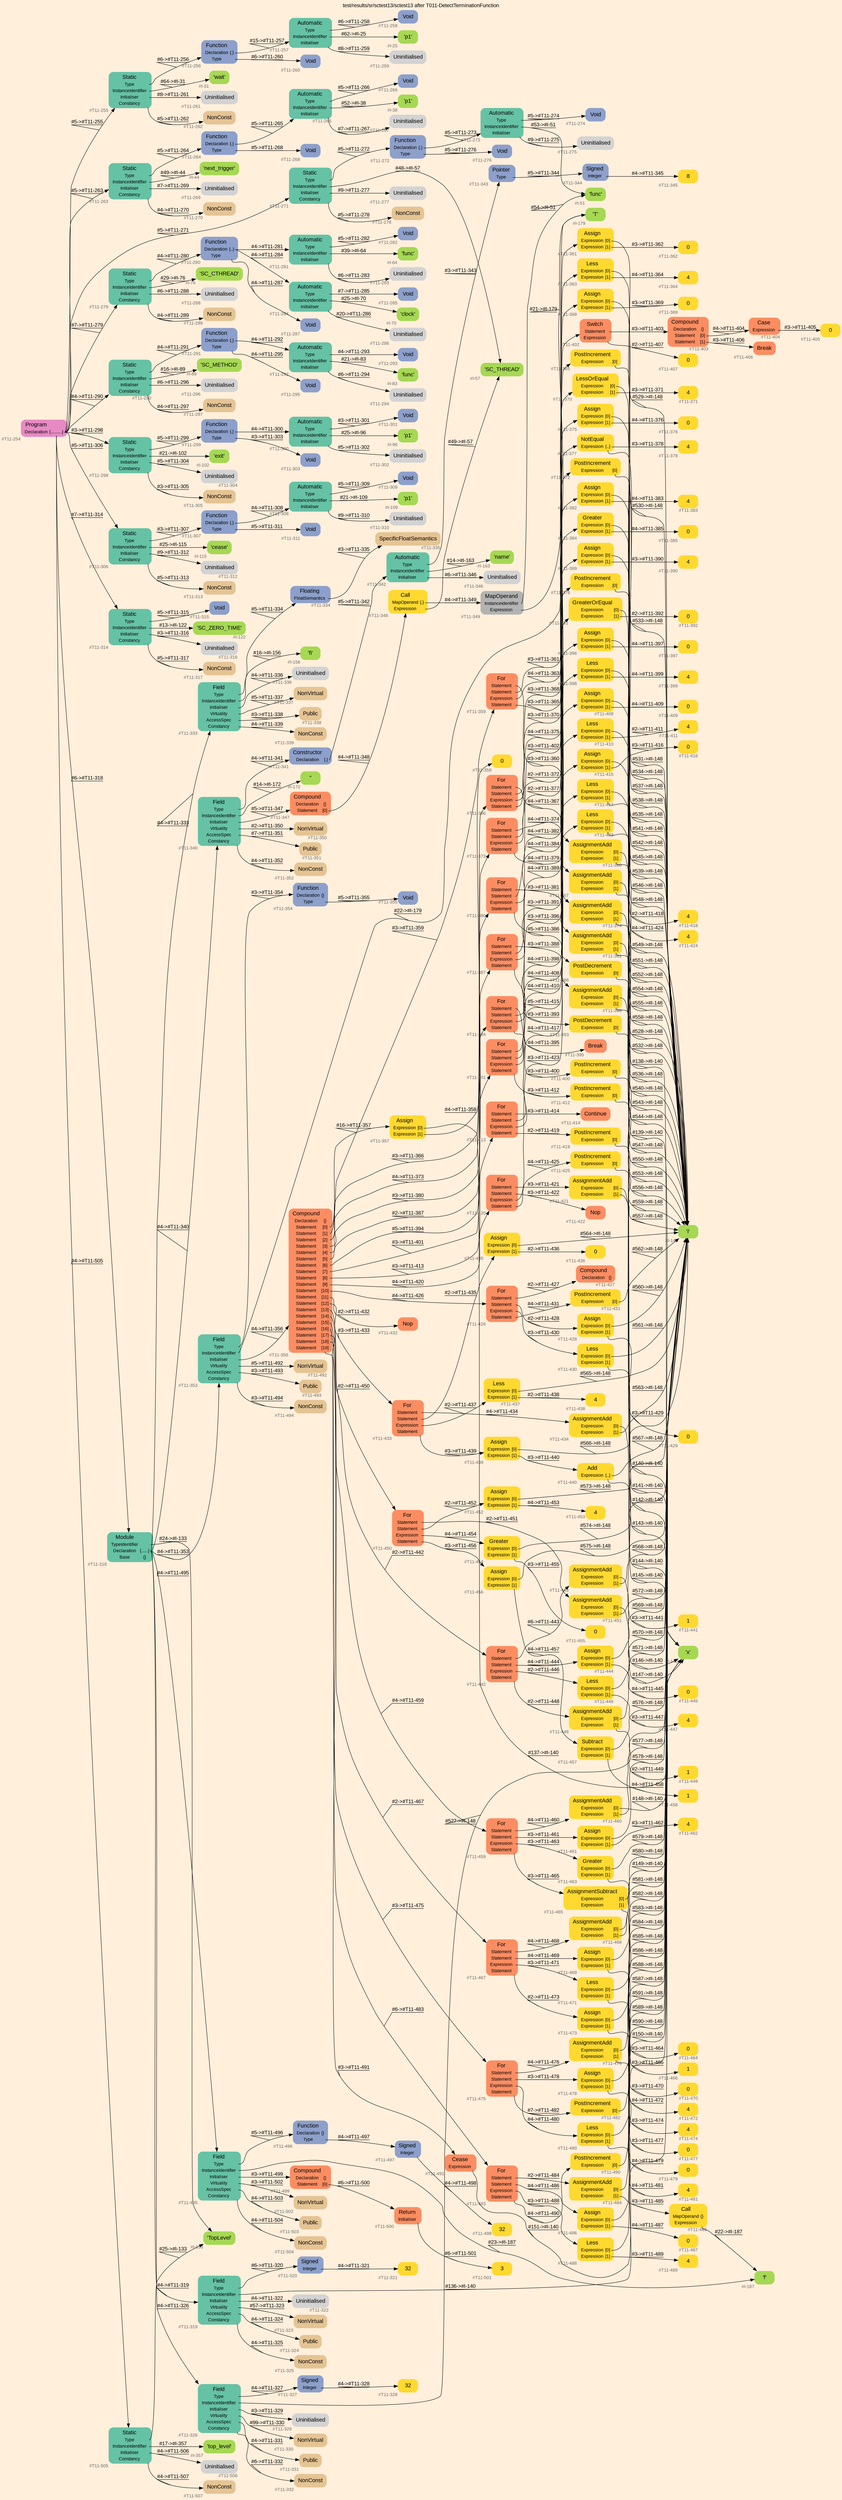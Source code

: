 digraph "test/results/sr/sctest13/sctest13 after T011-DetectTerminationFunction" {
label = "test/results/sr/sctest13/sctest13 after T011-DetectTerminationFunction"
labelloc = t
graph [
    rankdir = "LR"
    ranksep = 0.3
    bgcolor = antiquewhite1
    color = black
    fontcolor = black
    fontname = "Arial"
];
node [
    fontname = "Arial"
];
edge [
    fontname = "Arial"
];

// -------------------- node figure --------------------
// -------- block #T11-254 ----------
"#T11-254" [
    fillcolor = "/set28/4"
    xlabel = "#T11-254"
    fontsize = "12"
    fontcolor = grey40
    shape = "plaintext"
    label = <<TABLE BORDER="0" CELLBORDER="0" CELLSPACING="0">
     <TR><TD><FONT COLOR="black" POINT-SIZE="15">Program</FONT></TD></TR>
     <TR><TD><FONT COLOR="black" POINT-SIZE="12">Declaration</FONT></TD><TD PORT="port0"><FONT COLOR="black" POINT-SIZE="12">{..........}</FONT></TD></TR>
    </TABLE>>
    style = "rounded,filled"
];

// -------- block #T11-255 ----------
"#T11-255" [
    fillcolor = "/set28/1"
    xlabel = "#T11-255"
    fontsize = "12"
    fontcolor = grey40
    shape = "plaintext"
    label = <<TABLE BORDER="0" CELLBORDER="0" CELLSPACING="0">
     <TR><TD><FONT COLOR="black" POINT-SIZE="15">Static</FONT></TD></TR>
     <TR><TD><FONT COLOR="black" POINT-SIZE="12">Type</FONT></TD><TD PORT="port0"></TD></TR>
     <TR><TD><FONT COLOR="black" POINT-SIZE="12">InstanceIdentifier</FONT></TD><TD PORT="port1"></TD></TR>
     <TR><TD><FONT COLOR="black" POINT-SIZE="12">Initialiser</FONT></TD><TD PORT="port2"></TD></TR>
     <TR><TD><FONT COLOR="black" POINT-SIZE="12">Constancy</FONT></TD><TD PORT="port3"></TD></TR>
    </TABLE>>
    style = "rounded,filled"
];

// -------- block #T11-256 ----------
"#T11-256" [
    fillcolor = "/set28/3"
    xlabel = "#T11-256"
    fontsize = "12"
    fontcolor = grey40
    shape = "plaintext"
    label = <<TABLE BORDER="0" CELLBORDER="0" CELLSPACING="0">
     <TR><TD><FONT COLOR="black" POINT-SIZE="15">Function</FONT></TD></TR>
     <TR><TD><FONT COLOR="black" POINT-SIZE="12">Declaration</FONT></TD><TD PORT="port0"><FONT COLOR="black" POINT-SIZE="12">{.}</FONT></TD></TR>
     <TR><TD><FONT COLOR="black" POINT-SIZE="12">Type</FONT></TD><TD PORT="port1"></TD></TR>
    </TABLE>>
    style = "rounded,filled"
];

// -------- block #T11-257 ----------
"#T11-257" [
    fillcolor = "/set28/1"
    xlabel = "#T11-257"
    fontsize = "12"
    fontcolor = grey40
    shape = "plaintext"
    label = <<TABLE BORDER="0" CELLBORDER="0" CELLSPACING="0">
     <TR><TD><FONT COLOR="black" POINT-SIZE="15">Automatic</FONT></TD></TR>
     <TR><TD><FONT COLOR="black" POINT-SIZE="12">Type</FONT></TD><TD PORT="port0"></TD></TR>
     <TR><TD><FONT COLOR="black" POINT-SIZE="12">InstanceIdentifier</FONT></TD><TD PORT="port1"></TD></TR>
     <TR><TD><FONT COLOR="black" POINT-SIZE="12">Initialiser</FONT></TD><TD PORT="port2"></TD></TR>
    </TABLE>>
    style = "rounded,filled"
];

// -------- block #T11-258 ----------
"#T11-258" [
    fillcolor = "/set28/3"
    xlabel = "#T11-258"
    fontsize = "12"
    fontcolor = grey40
    shape = "plaintext"
    label = <<TABLE BORDER="0" CELLBORDER="0" CELLSPACING="0">
     <TR><TD><FONT COLOR="black" POINT-SIZE="15">Void</FONT></TD></TR>
    </TABLE>>
    style = "rounded,filled"
];

// -------- block #I-25 ----------
"#I-25" [
    fillcolor = "/set28/5"
    xlabel = "#I-25"
    fontsize = "12"
    fontcolor = grey40
    shape = "plaintext"
    label = <<TABLE BORDER="0" CELLBORDER="0" CELLSPACING="0">
     <TR><TD><FONT COLOR="black" POINT-SIZE="15">'p1'</FONT></TD></TR>
    </TABLE>>
    style = "rounded,filled"
];

// -------- block #T11-259 ----------
"#T11-259" [
    xlabel = "#T11-259"
    fontsize = "12"
    fontcolor = grey40
    shape = "plaintext"
    label = <<TABLE BORDER="0" CELLBORDER="0" CELLSPACING="0">
     <TR><TD><FONT COLOR="black" POINT-SIZE="15">Uninitialised</FONT></TD></TR>
    </TABLE>>
    style = "rounded,filled"
];

// -------- block #T11-260 ----------
"#T11-260" [
    fillcolor = "/set28/3"
    xlabel = "#T11-260"
    fontsize = "12"
    fontcolor = grey40
    shape = "plaintext"
    label = <<TABLE BORDER="0" CELLBORDER="0" CELLSPACING="0">
     <TR><TD><FONT COLOR="black" POINT-SIZE="15">Void</FONT></TD></TR>
    </TABLE>>
    style = "rounded,filled"
];

// -------- block #I-31 ----------
"#I-31" [
    fillcolor = "/set28/5"
    xlabel = "#I-31"
    fontsize = "12"
    fontcolor = grey40
    shape = "plaintext"
    label = <<TABLE BORDER="0" CELLBORDER="0" CELLSPACING="0">
     <TR><TD><FONT COLOR="black" POINT-SIZE="15">'wait'</FONT></TD></TR>
    </TABLE>>
    style = "rounded,filled"
];

// -------- block #T11-261 ----------
"#T11-261" [
    xlabel = "#T11-261"
    fontsize = "12"
    fontcolor = grey40
    shape = "plaintext"
    label = <<TABLE BORDER="0" CELLBORDER="0" CELLSPACING="0">
     <TR><TD><FONT COLOR="black" POINT-SIZE="15">Uninitialised</FONT></TD></TR>
    </TABLE>>
    style = "rounded,filled"
];

// -------- block #T11-262 ----------
"#T11-262" [
    fillcolor = "/set28/7"
    xlabel = "#T11-262"
    fontsize = "12"
    fontcolor = grey40
    shape = "plaintext"
    label = <<TABLE BORDER="0" CELLBORDER="0" CELLSPACING="0">
     <TR><TD><FONT COLOR="black" POINT-SIZE="15">NonConst</FONT></TD></TR>
    </TABLE>>
    style = "rounded,filled"
];

// -------- block #T11-263 ----------
"#T11-263" [
    fillcolor = "/set28/1"
    xlabel = "#T11-263"
    fontsize = "12"
    fontcolor = grey40
    shape = "plaintext"
    label = <<TABLE BORDER="0" CELLBORDER="0" CELLSPACING="0">
     <TR><TD><FONT COLOR="black" POINT-SIZE="15">Static</FONT></TD></TR>
     <TR><TD><FONT COLOR="black" POINT-SIZE="12">Type</FONT></TD><TD PORT="port0"></TD></TR>
     <TR><TD><FONT COLOR="black" POINT-SIZE="12">InstanceIdentifier</FONT></TD><TD PORT="port1"></TD></TR>
     <TR><TD><FONT COLOR="black" POINT-SIZE="12">Initialiser</FONT></TD><TD PORT="port2"></TD></TR>
     <TR><TD><FONT COLOR="black" POINT-SIZE="12">Constancy</FONT></TD><TD PORT="port3"></TD></TR>
    </TABLE>>
    style = "rounded,filled"
];

// -------- block #T11-264 ----------
"#T11-264" [
    fillcolor = "/set28/3"
    xlabel = "#T11-264"
    fontsize = "12"
    fontcolor = grey40
    shape = "plaintext"
    label = <<TABLE BORDER="0" CELLBORDER="0" CELLSPACING="0">
     <TR><TD><FONT COLOR="black" POINT-SIZE="15">Function</FONT></TD></TR>
     <TR><TD><FONT COLOR="black" POINT-SIZE="12">Declaration</FONT></TD><TD PORT="port0"><FONT COLOR="black" POINT-SIZE="12">{.}</FONT></TD></TR>
     <TR><TD><FONT COLOR="black" POINT-SIZE="12">Type</FONT></TD><TD PORT="port1"></TD></TR>
    </TABLE>>
    style = "rounded,filled"
];

// -------- block #T11-265 ----------
"#T11-265" [
    fillcolor = "/set28/1"
    xlabel = "#T11-265"
    fontsize = "12"
    fontcolor = grey40
    shape = "plaintext"
    label = <<TABLE BORDER="0" CELLBORDER="0" CELLSPACING="0">
     <TR><TD><FONT COLOR="black" POINT-SIZE="15">Automatic</FONT></TD></TR>
     <TR><TD><FONT COLOR="black" POINT-SIZE="12">Type</FONT></TD><TD PORT="port0"></TD></TR>
     <TR><TD><FONT COLOR="black" POINT-SIZE="12">InstanceIdentifier</FONT></TD><TD PORT="port1"></TD></TR>
     <TR><TD><FONT COLOR="black" POINT-SIZE="12">Initialiser</FONT></TD><TD PORT="port2"></TD></TR>
    </TABLE>>
    style = "rounded,filled"
];

// -------- block #T11-266 ----------
"#T11-266" [
    fillcolor = "/set28/3"
    xlabel = "#T11-266"
    fontsize = "12"
    fontcolor = grey40
    shape = "plaintext"
    label = <<TABLE BORDER="0" CELLBORDER="0" CELLSPACING="0">
     <TR><TD><FONT COLOR="black" POINT-SIZE="15">Void</FONT></TD></TR>
    </TABLE>>
    style = "rounded,filled"
];

// -------- block #I-38 ----------
"#I-38" [
    fillcolor = "/set28/5"
    xlabel = "#I-38"
    fontsize = "12"
    fontcolor = grey40
    shape = "plaintext"
    label = <<TABLE BORDER="0" CELLBORDER="0" CELLSPACING="0">
     <TR><TD><FONT COLOR="black" POINT-SIZE="15">'p1'</FONT></TD></TR>
    </TABLE>>
    style = "rounded,filled"
];

// -------- block #T11-267 ----------
"#T11-267" [
    xlabel = "#T11-267"
    fontsize = "12"
    fontcolor = grey40
    shape = "plaintext"
    label = <<TABLE BORDER="0" CELLBORDER="0" CELLSPACING="0">
     <TR><TD><FONT COLOR="black" POINT-SIZE="15">Uninitialised</FONT></TD></TR>
    </TABLE>>
    style = "rounded,filled"
];

// -------- block #T11-268 ----------
"#T11-268" [
    fillcolor = "/set28/3"
    xlabel = "#T11-268"
    fontsize = "12"
    fontcolor = grey40
    shape = "plaintext"
    label = <<TABLE BORDER="0" CELLBORDER="0" CELLSPACING="0">
     <TR><TD><FONT COLOR="black" POINT-SIZE="15">Void</FONT></TD></TR>
    </TABLE>>
    style = "rounded,filled"
];

// -------- block #I-44 ----------
"#I-44" [
    fillcolor = "/set28/5"
    xlabel = "#I-44"
    fontsize = "12"
    fontcolor = grey40
    shape = "plaintext"
    label = <<TABLE BORDER="0" CELLBORDER="0" CELLSPACING="0">
     <TR><TD><FONT COLOR="black" POINT-SIZE="15">'next_trigger'</FONT></TD></TR>
    </TABLE>>
    style = "rounded,filled"
];

// -------- block #T11-269 ----------
"#T11-269" [
    xlabel = "#T11-269"
    fontsize = "12"
    fontcolor = grey40
    shape = "plaintext"
    label = <<TABLE BORDER="0" CELLBORDER="0" CELLSPACING="0">
     <TR><TD><FONT COLOR="black" POINT-SIZE="15">Uninitialised</FONT></TD></TR>
    </TABLE>>
    style = "rounded,filled"
];

// -------- block #T11-270 ----------
"#T11-270" [
    fillcolor = "/set28/7"
    xlabel = "#T11-270"
    fontsize = "12"
    fontcolor = grey40
    shape = "plaintext"
    label = <<TABLE BORDER="0" CELLBORDER="0" CELLSPACING="0">
     <TR><TD><FONT COLOR="black" POINT-SIZE="15">NonConst</FONT></TD></TR>
    </TABLE>>
    style = "rounded,filled"
];

// -------- block #T11-271 ----------
"#T11-271" [
    fillcolor = "/set28/1"
    xlabel = "#T11-271"
    fontsize = "12"
    fontcolor = grey40
    shape = "plaintext"
    label = <<TABLE BORDER="0" CELLBORDER="0" CELLSPACING="0">
     <TR><TD><FONT COLOR="black" POINT-SIZE="15">Static</FONT></TD></TR>
     <TR><TD><FONT COLOR="black" POINT-SIZE="12">Type</FONT></TD><TD PORT="port0"></TD></TR>
     <TR><TD><FONT COLOR="black" POINT-SIZE="12">InstanceIdentifier</FONT></TD><TD PORT="port1"></TD></TR>
     <TR><TD><FONT COLOR="black" POINT-SIZE="12">Initialiser</FONT></TD><TD PORT="port2"></TD></TR>
     <TR><TD><FONT COLOR="black" POINT-SIZE="12">Constancy</FONT></TD><TD PORT="port3"></TD></TR>
    </TABLE>>
    style = "rounded,filled"
];

// -------- block #T11-272 ----------
"#T11-272" [
    fillcolor = "/set28/3"
    xlabel = "#T11-272"
    fontsize = "12"
    fontcolor = grey40
    shape = "plaintext"
    label = <<TABLE BORDER="0" CELLBORDER="0" CELLSPACING="0">
     <TR><TD><FONT COLOR="black" POINT-SIZE="15">Function</FONT></TD></TR>
     <TR><TD><FONT COLOR="black" POINT-SIZE="12">Declaration</FONT></TD><TD PORT="port0"><FONT COLOR="black" POINT-SIZE="12">{.}</FONT></TD></TR>
     <TR><TD><FONT COLOR="black" POINT-SIZE="12">Type</FONT></TD><TD PORT="port1"></TD></TR>
    </TABLE>>
    style = "rounded,filled"
];

// -------- block #T11-273 ----------
"#T11-273" [
    fillcolor = "/set28/1"
    xlabel = "#T11-273"
    fontsize = "12"
    fontcolor = grey40
    shape = "plaintext"
    label = <<TABLE BORDER="0" CELLBORDER="0" CELLSPACING="0">
     <TR><TD><FONT COLOR="black" POINT-SIZE="15">Automatic</FONT></TD></TR>
     <TR><TD><FONT COLOR="black" POINT-SIZE="12">Type</FONT></TD><TD PORT="port0"></TD></TR>
     <TR><TD><FONT COLOR="black" POINT-SIZE="12">InstanceIdentifier</FONT></TD><TD PORT="port1"></TD></TR>
     <TR><TD><FONT COLOR="black" POINT-SIZE="12">Initialiser</FONT></TD><TD PORT="port2"></TD></TR>
    </TABLE>>
    style = "rounded,filled"
];

// -------- block #T11-274 ----------
"#T11-274" [
    fillcolor = "/set28/3"
    xlabel = "#T11-274"
    fontsize = "12"
    fontcolor = grey40
    shape = "plaintext"
    label = <<TABLE BORDER="0" CELLBORDER="0" CELLSPACING="0">
     <TR><TD><FONT COLOR="black" POINT-SIZE="15">Void</FONT></TD></TR>
    </TABLE>>
    style = "rounded,filled"
];

// -------- block #I-51 ----------
"#I-51" [
    fillcolor = "/set28/5"
    xlabel = "#I-51"
    fontsize = "12"
    fontcolor = grey40
    shape = "plaintext"
    label = <<TABLE BORDER="0" CELLBORDER="0" CELLSPACING="0">
     <TR><TD><FONT COLOR="black" POINT-SIZE="15">'func'</FONT></TD></TR>
    </TABLE>>
    style = "rounded,filled"
];

// -------- block #T11-275 ----------
"#T11-275" [
    xlabel = "#T11-275"
    fontsize = "12"
    fontcolor = grey40
    shape = "plaintext"
    label = <<TABLE BORDER="0" CELLBORDER="0" CELLSPACING="0">
     <TR><TD><FONT COLOR="black" POINT-SIZE="15">Uninitialised</FONT></TD></TR>
    </TABLE>>
    style = "rounded,filled"
];

// -------- block #T11-276 ----------
"#T11-276" [
    fillcolor = "/set28/3"
    xlabel = "#T11-276"
    fontsize = "12"
    fontcolor = grey40
    shape = "plaintext"
    label = <<TABLE BORDER="0" CELLBORDER="0" CELLSPACING="0">
     <TR><TD><FONT COLOR="black" POINT-SIZE="15">Void</FONT></TD></TR>
    </TABLE>>
    style = "rounded,filled"
];

// -------- block #I-57 ----------
"#I-57" [
    fillcolor = "/set28/5"
    xlabel = "#I-57"
    fontsize = "12"
    fontcolor = grey40
    shape = "plaintext"
    label = <<TABLE BORDER="0" CELLBORDER="0" CELLSPACING="0">
     <TR><TD><FONT COLOR="black" POINT-SIZE="15">'SC_THREAD'</FONT></TD></TR>
    </TABLE>>
    style = "rounded,filled"
];

// -------- block #T11-277 ----------
"#T11-277" [
    xlabel = "#T11-277"
    fontsize = "12"
    fontcolor = grey40
    shape = "plaintext"
    label = <<TABLE BORDER="0" CELLBORDER="0" CELLSPACING="0">
     <TR><TD><FONT COLOR="black" POINT-SIZE="15">Uninitialised</FONT></TD></TR>
    </TABLE>>
    style = "rounded,filled"
];

// -------- block #T11-278 ----------
"#T11-278" [
    fillcolor = "/set28/7"
    xlabel = "#T11-278"
    fontsize = "12"
    fontcolor = grey40
    shape = "plaintext"
    label = <<TABLE BORDER="0" CELLBORDER="0" CELLSPACING="0">
     <TR><TD><FONT COLOR="black" POINT-SIZE="15">NonConst</FONT></TD></TR>
    </TABLE>>
    style = "rounded,filled"
];

// -------- block #T11-279 ----------
"#T11-279" [
    fillcolor = "/set28/1"
    xlabel = "#T11-279"
    fontsize = "12"
    fontcolor = grey40
    shape = "plaintext"
    label = <<TABLE BORDER="0" CELLBORDER="0" CELLSPACING="0">
     <TR><TD><FONT COLOR="black" POINT-SIZE="15">Static</FONT></TD></TR>
     <TR><TD><FONT COLOR="black" POINT-SIZE="12">Type</FONT></TD><TD PORT="port0"></TD></TR>
     <TR><TD><FONT COLOR="black" POINT-SIZE="12">InstanceIdentifier</FONT></TD><TD PORT="port1"></TD></TR>
     <TR><TD><FONT COLOR="black" POINT-SIZE="12">Initialiser</FONT></TD><TD PORT="port2"></TD></TR>
     <TR><TD><FONT COLOR="black" POINT-SIZE="12">Constancy</FONT></TD><TD PORT="port3"></TD></TR>
    </TABLE>>
    style = "rounded,filled"
];

// -------- block #T11-280 ----------
"#T11-280" [
    fillcolor = "/set28/3"
    xlabel = "#T11-280"
    fontsize = "12"
    fontcolor = grey40
    shape = "plaintext"
    label = <<TABLE BORDER="0" CELLBORDER="0" CELLSPACING="0">
     <TR><TD><FONT COLOR="black" POINT-SIZE="15">Function</FONT></TD></TR>
     <TR><TD><FONT COLOR="black" POINT-SIZE="12">Declaration</FONT></TD><TD PORT="port0"><FONT COLOR="black" POINT-SIZE="12">{..}</FONT></TD></TR>
     <TR><TD><FONT COLOR="black" POINT-SIZE="12">Type</FONT></TD><TD PORT="port1"></TD></TR>
    </TABLE>>
    style = "rounded,filled"
];

// -------- block #T11-281 ----------
"#T11-281" [
    fillcolor = "/set28/1"
    xlabel = "#T11-281"
    fontsize = "12"
    fontcolor = grey40
    shape = "plaintext"
    label = <<TABLE BORDER="0" CELLBORDER="0" CELLSPACING="0">
     <TR><TD><FONT COLOR="black" POINT-SIZE="15">Automatic</FONT></TD></TR>
     <TR><TD><FONT COLOR="black" POINT-SIZE="12">Type</FONT></TD><TD PORT="port0"></TD></TR>
     <TR><TD><FONT COLOR="black" POINT-SIZE="12">InstanceIdentifier</FONT></TD><TD PORT="port1"></TD></TR>
     <TR><TD><FONT COLOR="black" POINT-SIZE="12">Initialiser</FONT></TD><TD PORT="port2"></TD></TR>
    </TABLE>>
    style = "rounded,filled"
];

// -------- block #T11-282 ----------
"#T11-282" [
    fillcolor = "/set28/3"
    xlabel = "#T11-282"
    fontsize = "12"
    fontcolor = grey40
    shape = "plaintext"
    label = <<TABLE BORDER="0" CELLBORDER="0" CELLSPACING="0">
     <TR><TD><FONT COLOR="black" POINT-SIZE="15">Void</FONT></TD></TR>
    </TABLE>>
    style = "rounded,filled"
];

// -------- block #I-64 ----------
"#I-64" [
    fillcolor = "/set28/5"
    xlabel = "#I-64"
    fontsize = "12"
    fontcolor = grey40
    shape = "plaintext"
    label = <<TABLE BORDER="0" CELLBORDER="0" CELLSPACING="0">
     <TR><TD><FONT COLOR="black" POINT-SIZE="15">'func'</FONT></TD></TR>
    </TABLE>>
    style = "rounded,filled"
];

// -------- block #T11-283 ----------
"#T11-283" [
    xlabel = "#T11-283"
    fontsize = "12"
    fontcolor = grey40
    shape = "plaintext"
    label = <<TABLE BORDER="0" CELLBORDER="0" CELLSPACING="0">
     <TR><TD><FONT COLOR="black" POINT-SIZE="15">Uninitialised</FONT></TD></TR>
    </TABLE>>
    style = "rounded,filled"
];

// -------- block #T11-284 ----------
"#T11-284" [
    fillcolor = "/set28/1"
    xlabel = "#T11-284"
    fontsize = "12"
    fontcolor = grey40
    shape = "plaintext"
    label = <<TABLE BORDER="0" CELLBORDER="0" CELLSPACING="0">
     <TR><TD><FONT COLOR="black" POINT-SIZE="15">Automatic</FONT></TD></TR>
     <TR><TD><FONT COLOR="black" POINT-SIZE="12">Type</FONT></TD><TD PORT="port0"></TD></TR>
     <TR><TD><FONT COLOR="black" POINT-SIZE="12">InstanceIdentifier</FONT></TD><TD PORT="port1"></TD></TR>
     <TR><TD><FONT COLOR="black" POINT-SIZE="12">Initialiser</FONT></TD><TD PORT="port2"></TD></TR>
    </TABLE>>
    style = "rounded,filled"
];

// -------- block #T11-285 ----------
"#T11-285" [
    fillcolor = "/set28/3"
    xlabel = "#T11-285"
    fontsize = "12"
    fontcolor = grey40
    shape = "plaintext"
    label = <<TABLE BORDER="0" CELLBORDER="0" CELLSPACING="0">
     <TR><TD><FONT COLOR="black" POINT-SIZE="15">Void</FONT></TD></TR>
    </TABLE>>
    style = "rounded,filled"
];

// -------- block #I-70 ----------
"#I-70" [
    fillcolor = "/set28/5"
    xlabel = "#I-70"
    fontsize = "12"
    fontcolor = grey40
    shape = "plaintext"
    label = <<TABLE BORDER="0" CELLBORDER="0" CELLSPACING="0">
     <TR><TD><FONT COLOR="black" POINT-SIZE="15">'clock'</FONT></TD></TR>
    </TABLE>>
    style = "rounded,filled"
];

// -------- block #T11-286 ----------
"#T11-286" [
    xlabel = "#T11-286"
    fontsize = "12"
    fontcolor = grey40
    shape = "plaintext"
    label = <<TABLE BORDER="0" CELLBORDER="0" CELLSPACING="0">
     <TR><TD><FONT COLOR="black" POINT-SIZE="15">Uninitialised</FONT></TD></TR>
    </TABLE>>
    style = "rounded,filled"
];

// -------- block #T11-287 ----------
"#T11-287" [
    fillcolor = "/set28/3"
    xlabel = "#T11-287"
    fontsize = "12"
    fontcolor = grey40
    shape = "plaintext"
    label = <<TABLE BORDER="0" CELLBORDER="0" CELLSPACING="0">
     <TR><TD><FONT COLOR="black" POINT-SIZE="15">Void</FONT></TD></TR>
    </TABLE>>
    style = "rounded,filled"
];

// -------- block #I-76 ----------
"#I-76" [
    fillcolor = "/set28/5"
    xlabel = "#I-76"
    fontsize = "12"
    fontcolor = grey40
    shape = "plaintext"
    label = <<TABLE BORDER="0" CELLBORDER="0" CELLSPACING="0">
     <TR><TD><FONT COLOR="black" POINT-SIZE="15">'SC_CTHREAD'</FONT></TD></TR>
    </TABLE>>
    style = "rounded,filled"
];

// -------- block #T11-288 ----------
"#T11-288" [
    xlabel = "#T11-288"
    fontsize = "12"
    fontcolor = grey40
    shape = "plaintext"
    label = <<TABLE BORDER="0" CELLBORDER="0" CELLSPACING="0">
     <TR><TD><FONT COLOR="black" POINT-SIZE="15">Uninitialised</FONT></TD></TR>
    </TABLE>>
    style = "rounded,filled"
];

// -------- block #T11-289 ----------
"#T11-289" [
    fillcolor = "/set28/7"
    xlabel = "#T11-289"
    fontsize = "12"
    fontcolor = grey40
    shape = "plaintext"
    label = <<TABLE BORDER="0" CELLBORDER="0" CELLSPACING="0">
     <TR><TD><FONT COLOR="black" POINT-SIZE="15">NonConst</FONT></TD></TR>
    </TABLE>>
    style = "rounded,filled"
];

// -------- block #T11-290 ----------
"#T11-290" [
    fillcolor = "/set28/1"
    xlabel = "#T11-290"
    fontsize = "12"
    fontcolor = grey40
    shape = "plaintext"
    label = <<TABLE BORDER="0" CELLBORDER="0" CELLSPACING="0">
     <TR><TD><FONT COLOR="black" POINT-SIZE="15">Static</FONT></TD></TR>
     <TR><TD><FONT COLOR="black" POINT-SIZE="12">Type</FONT></TD><TD PORT="port0"></TD></TR>
     <TR><TD><FONT COLOR="black" POINT-SIZE="12">InstanceIdentifier</FONT></TD><TD PORT="port1"></TD></TR>
     <TR><TD><FONT COLOR="black" POINT-SIZE="12">Initialiser</FONT></TD><TD PORT="port2"></TD></TR>
     <TR><TD><FONT COLOR="black" POINT-SIZE="12">Constancy</FONT></TD><TD PORT="port3"></TD></TR>
    </TABLE>>
    style = "rounded,filled"
];

// -------- block #T11-291 ----------
"#T11-291" [
    fillcolor = "/set28/3"
    xlabel = "#T11-291"
    fontsize = "12"
    fontcolor = grey40
    shape = "plaintext"
    label = <<TABLE BORDER="0" CELLBORDER="0" CELLSPACING="0">
     <TR><TD><FONT COLOR="black" POINT-SIZE="15">Function</FONT></TD></TR>
     <TR><TD><FONT COLOR="black" POINT-SIZE="12">Declaration</FONT></TD><TD PORT="port0"><FONT COLOR="black" POINT-SIZE="12">{.}</FONT></TD></TR>
     <TR><TD><FONT COLOR="black" POINT-SIZE="12">Type</FONT></TD><TD PORT="port1"></TD></TR>
    </TABLE>>
    style = "rounded,filled"
];

// -------- block #T11-292 ----------
"#T11-292" [
    fillcolor = "/set28/1"
    xlabel = "#T11-292"
    fontsize = "12"
    fontcolor = grey40
    shape = "plaintext"
    label = <<TABLE BORDER="0" CELLBORDER="0" CELLSPACING="0">
     <TR><TD><FONT COLOR="black" POINT-SIZE="15">Automatic</FONT></TD></TR>
     <TR><TD><FONT COLOR="black" POINT-SIZE="12">Type</FONT></TD><TD PORT="port0"></TD></TR>
     <TR><TD><FONT COLOR="black" POINT-SIZE="12">InstanceIdentifier</FONT></TD><TD PORT="port1"></TD></TR>
     <TR><TD><FONT COLOR="black" POINT-SIZE="12">Initialiser</FONT></TD><TD PORT="port2"></TD></TR>
    </TABLE>>
    style = "rounded,filled"
];

// -------- block #T11-293 ----------
"#T11-293" [
    fillcolor = "/set28/3"
    xlabel = "#T11-293"
    fontsize = "12"
    fontcolor = grey40
    shape = "plaintext"
    label = <<TABLE BORDER="0" CELLBORDER="0" CELLSPACING="0">
     <TR><TD><FONT COLOR="black" POINT-SIZE="15">Void</FONT></TD></TR>
    </TABLE>>
    style = "rounded,filled"
];

// -------- block #I-83 ----------
"#I-83" [
    fillcolor = "/set28/5"
    xlabel = "#I-83"
    fontsize = "12"
    fontcolor = grey40
    shape = "plaintext"
    label = <<TABLE BORDER="0" CELLBORDER="0" CELLSPACING="0">
     <TR><TD><FONT COLOR="black" POINT-SIZE="15">'func'</FONT></TD></TR>
    </TABLE>>
    style = "rounded,filled"
];

// -------- block #T11-294 ----------
"#T11-294" [
    xlabel = "#T11-294"
    fontsize = "12"
    fontcolor = grey40
    shape = "plaintext"
    label = <<TABLE BORDER="0" CELLBORDER="0" CELLSPACING="0">
     <TR><TD><FONT COLOR="black" POINT-SIZE="15">Uninitialised</FONT></TD></TR>
    </TABLE>>
    style = "rounded,filled"
];

// -------- block #T11-295 ----------
"#T11-295" [
    fillcolor = "/set28/3"
    xlabel = "#T11-295"
    fontsize = "12"
    fontcolor = grey40
    shape = "plaintext"
    label = <<TABLE BORDER="0" CELLBORDER="0" CELLSPACING="0">
     <TR><TD><FONT COLOR="black" POINT-SIZE="15">Void</FONT></TD></TR>
    </TABLE>>
    style = "rounded,filled"
];

// -------- block #I-89 ----------
"#I-89" [
    fillcolor = "/set28/5"
    xlabel = "#I-89"
    fontsize = "12"
    fontcolor = grey40
    shape = "plaintext"
    label = <<TABLE BORDER="0" CELLBORDER="0" CELLSPACING="0">
     <TR><TD><FONT COLOR="black" POINT-SIZE="15">'SC_METHOD'</FONT></TD></TR>
    </TABLE>>
    style = "rounded,filled"
];

// -------- block #T11-296 ----------
"#T11-296" [
    xlabel = "#T11-296"
    fontsize = "12"
    fontcolor = grey40
    shape = "plaintext"
    label = <<TABLE BORDER="0" CELLBORDER="0" CELLSPACING="0">
     <TR><TD><FONT COLOR="black" POINT-SIZE="15">Uninitialised</FONT></TD></TR>
    </TABLE>>
    style = "rounded,filled"
];

// -------- block #T11-297 ----------
"#T11-297" [
    fillcolor = "/set28/7"
    xlabel = "#T11-297"
    fontsize = "12"
    fontcolor = grey40
    shape = "plaintext"
    label = <<TABLE BORDER="0" CELLBORDER="0" CELLSPACING="0">
     <TR><TD><FONT COLOR="black" POINT-SIZE="15">NonConst</FONT></TD></TR>
    </TABLE>>
    style = "rounded,filled"
];

// -------- block #T11-298 ----------
"#T11-298" [
    fillcolor = "/set28/1"
    xlabel = "#T11-298"
    fontsize = "12"
    fontcolor = grey40
    shape = "plaintext"
    label = <<TABLE BORDER="0" CELLBORDER="0" CELLSPACING="0">
     <TR><TD><FONT COLOR="black" POINT-SIZE="15">Static</FONT></TD></TR>
     <TR><TD><FONT COLOR="black" POINT-SIZE="12">Type</FONT></TD><TD PORT="port0"></TD></TR>
     <TR><TD><FONT COLOR="black" POINT-SIZE="12">InstanceIdentifier</FONT></TD><TD PORT="port1"></TD></TR>
     <TR><TD><FONT COLOR="black" POINT-SIZE="12">Initialiser</FONT></TD><TD PORT="port2"></TD></TR>
     <TR><TD><FONT COLOR="black" POINT-SIZE="12">Constancy</FONT></TD><TD PORT="port3"></TD></TR>
    </TABLE>>
    style = "rounded,filled"
];

// -------- block #T11-299 ----------
"#T11-299" [
    fillcolor = "/set28/3"
    xlabel = "#T11-299"
    fontsize = "12"
    fontcolor = grey40
    shape = "plaintext"
    label = <<TABLE BORDER="0" CELLBORDER="0" CELLSPACING="0">
     <TR><TD><FONT COLOR="black" POINT-SIZE="15">Function</FONT></TD></TR>
     <TR><TD><FONT COLOR="black" POINT-SIZE="12">Declaration</FONT></TD><TD PORT="port0"><FONT COLOR="black" POINT-SIZE="12">{.}</FONT></TD></TR>
     <TR><TD><FONT COLOR="black" POINT-SIZE="12">Type</FONT></TD><TD PORT="port1"></TD></TR>
    </TABLE>>
    style = "rounded,filled"
];

// -------- block #T11-300 ----------
"#T11-300" [
    fillcolor = "/set28/1"
    xlabel = "#T11-300"
    fontsize = "12"
    fontcolor = grey40
    shape = "plaintext"
    label = <<TABLE BORDER="0" CELLBORDER="0" CELLSPACING="0">
     <TR><TD><FONT COLOR="black" POINT-SIZE="15">Automatic</FONT></TD></TR>
     <TR><TD><FONT COLOR="black" POINT-SIZE="12">Type</FONT></TD><TD PORT="port0"></TD></TR>
     <TR><TD><FONT COLOR="black" POINT-SIZE="12">InstanceIdentifier</FONT></TD><TD PORT="port1"></TD></TR>
     <TR><TD><FONT COLOR="black" POINT-SIZE="12">Initialiser</FONT></TD><TD PORT="port2"></TD></TR>
    </TABLE>>
    style = "rounded,filled"
];

// -------- block #T11-301 ----------
"#T11-301" [
    fillcolor = "/set28/3"
    xlabel = "#T11-301"
    fontsize = "12"
    fontcolor = grey40
    shape = "plaintext"
    label = <<TABLE BORDER="0" CELLBORDER="0" CELLSPACING="0">
     <TR><TD><FONT COLOR="black" POINT-SIZE="15">Void</FONT></TD></TR>
    </TABLE>>
    style = "rounded,filled"
];

// -------- block #I-96 ----------
"#I-96" [
    fillcolor = "/set28/5"
    xlabel = "#I-96"
    fontsize = "12"
    fontcolor = grey40
    shape = "plaintext"
    label = <<TABLE BORDER="0" CELLBORDER="0" CELLSPACING="0">
     <TR><TD><FONT COLOR="black" POINT-SIZE="15">'p1'</FONT></TD></TR>
    </TABLE>>
    style = "rounded,filled"
];

// -------- block #T11-302 ----------
"#T11-302" [
    xlabel = "#T11-302"
    fontsize = "12"
    fontcolor = grey40
    shape = "plaintext"
    label = <<TABLE BORDER="0" CELLBORDER="0" CELLSPACING="0">
     <TR><TD><FONT COLOR="black" POINT-SIZE="15">Uninitialised</FONT></TD></TR>
    </TABLE>>
    style = "rounded,filled"
];

// -------- block #T11-303 ----------
"#T11-303" [
    fillcolor = "/set28/3"
    xlabel = "#T11-303"
    fontsize = "12"
    fontcolor = grey40
    shape = "plaintext"
    label = <<TABLE BORDER="0" CELLBORDER="0" CELLSPACING="0">
     <TR><TD><FONT COLOR="black" POINT-SIZE="15">Void</FONT></TD></TR>
    </TABLE>>
    style = "rounded,filled"
];

// -------- block #I-102 ----------
"#I-102" [
    fillcolor = "/set28/5"
    xlabel = "#I-102"
    fontsize = "12"
    fontcolor = grey40
    shape = "plaintext"
    label = <<TABLE BORDER="0" CELLBORDER="0" CELLSPACING="0">
     <TR><TD><FONT COLOR="black" POINT-SIZE="15">'exit'</FONT></TD></TR>
    </TABLE>>
    style = "rounded,filled"
];

// -------- block #T11-304 ----------
"#T11-304" [
    xlabel = "#T11-304"
    fontsize = "12"
    fontcolor = grey40
    shape = "plaintext"
    label = <<TABLE BORDER="0" CELLBORDER="0" CELLSPACING="0">
     <TR><TD><FONT COLOR="black" POINT-SIZE="15">Uninitialised</FONT></TD></TR>
    </TABLE>>
    style = "rounded,filled"
];

// -------- block #T11-305 ----------
"#T11-305" [
    fillcolor = "/set28/7"
    xlabel = "#T11-305"
    fontsize = "12"
    fontcolor = grey40
    shape = "plaintext"
    label = <<TABLE BORDER="0" CELLBORDER="0" CELLSPACING="0">
     <TR><TD><FONT COLOR="black" POINT-SIZE="15">NonConst</FONT></TD></TR>
    </TABLE>>
    style = "rounded,filled"
];

// -------- block #T11-306 ----------
"#T11-306" [
    fillcolor = "/set28/1"
    xlabel = "#T11-306"
    fontsize = "12"
    fontcolor = grey40
    shape = "plaintext"
    label = <<TABLE BORDER="0" CELLBORDER="0" CELLSPACING="0">
     <TR><TD><FONT COLOR="black" POINT-SIZE="15">Static</FONT></TD></TR>
     <TR><TD><FONT COLOR="black" POINT-SIZE="12">Type</FONT></TD><TD PORT="port0"></TD></TR>
     <TR><TD><FONT COLOR="black" POINT-SIZE="12">InstanceIdentifier</FONT></TD><TD PORT="port1"></TD></TR>
     <TR><TD><FONT COLOR="black" POINT-SIZE="12">Initialiser</FONT></TD><TD PORT="port2"></TD></TR>
     <TR><TD><FONT COLOR="black" POINT-SIZE="12">Constancy</FONT></TD><TD PORT="port3"></TD></TR>
    </TABLE>>
    style = "rounded,filled"
];

// -------- block #T11-307 ----------
"#T11-307" [
    fillcolor = "/set28/3"
    xlabel = "#T11-307"
    fontsize = "12"
    fontcolor = grey40
    shape = "plaintext"
    label = <<TABLE BORDER="0" CELLBORDER="0" CELLSPACING="0">
     <TR><TD><FONT COLOR="black" POINT-SIZE="15">Function</FONT></TD></TR>
     <TR><TD><FONT COLOR="black" POINT-SIZE="12">Declaration</FONT></TD><TD PORT="port0"><FONT COLOR="black" POINT-SIZE="12">{.}</FONT></TD></TR>
     <TR><TD><FONT COLOR="black" POINT-SIZE="12">Type</FONT></TD><TD PORT="port1"></TD></TR>
    </TABLE>>
    style = "rounded,filled"
];

// -------- block #T11-308 ----------
"#T11-308" [
    fillcolor = "/set28/1"
    xlabel = "#T11-308"
    fontsize = "12"
    fontcolor = grey40
    shape = "plaintext"
    label = <<TABLE BORDER="0" CELLBORDER="0" CELLSPACING="0">
     <TR><TD><FONT COLOR="black" POINT-SIZE="15">Automatic</FONT></TD></TR>
     <TR><TD><FONT COLOR="black" POINT-SIZE="12">Type</FONT></TD><TD PORT="port0"></TD></TR>
     <TR><TD><FONT COLOR="black" POINT-SIZE="12">InstanceIdentifier</FONT></TD><TD PORT="port1"></TD></TR>
     <TR><TD><FONT COLOR="black" POINT-SIZE="12">Initialiser</FONT></TD><TD PORT="port2"></TD></TR>
    </TABLE>>
    style = "rounded,filled"
];

// -------- block #T11-309 ----------
"#T11-309" [
    fillcolor = "/set28/3"
    xlabel = "#T11-309"
    fontsize = "12"
    fontcolor = grey40
    shape = "plaintext"
    label = <<TABLE BORDER="0" CELLBORDER="0" CELLSPACING="0">
     <TR><TD><FONT COLOR="black" POINT-SIZE="15">Void</FONT></TD></TR>
    </TABLE>>
    style = "rounded,filled"
];

// -------- block #I-109 ----------
"#I-109" [
    fillcolor = "/set28/5"
    xlabel = "#I-109"
    fontsize = "12"
    fontcolor = grey40
    shape = "plaintext"
    label = <<TABLE BORDER="0" CELLBORDER="0" CELLSPACING="0">
     <TR><TD><FONT COLOR="black" POINT-SIZE="15">'p1'</FONT></TD></TR>
    </TABLE>>
    style = "rounded,filled"
];

// -------- block #T11-310 ----------
"#T11-310" [
    xlabel = "#T11-310"
    fontsize = "12"
    fontcolor = grey40
    shape = "plaintext"
    label = <<TABLE BORDER="0" CELLBORDER="0" CELLSPACING="0">
     <TR><TD><FONT COLOR="black" POINT-SIZE="15">Uninitialised</FONT></TD></TR>
    </TABLE>>
    style = "rounded,filled"
];

// -------- block #T11-311 ----------
"#T11-311" [
    fillcolor = "/set28/3"
    xlabel = "#T11-311"
    fontsize = "12"
    fontcolor = grey40
    shape = "plaintext"
    label = <<TABLE BORDER="0" CELLBORDER="0" CELLSPACING="0">
     <TR><TD><FONT COLOR="black" POINT-SIZE="15">Void</FONT></TD></TR>
    </TABLE>>
    style = "rounded,filled"
];

// -------- block #I-115 ----------
"#I-115" [
    fillcolor = "/set28/5"
    xlabel = "#I-115"
    fontsize = "12"
    fontcolor = grey40
    shape = "plaintext"
    label = <<TABLE BORDER="0" CELLBORDER="0" CELLSPACING="0">
     <TR><TD><FONT COLOR="black" POINT-SIZE="15">'cease'</FONT></TD></TR>
    </TABLE>>
    style = "rounded,filled"
];

// -------- block #T11-312 ----------
"#T11-312" [
    xlabel = "#T11-312"
    fontsize = "12"
    fontcolor = grey40
    shape = "plaintext"
    label = <<TABLE BORDER="0" CELLBORDER="0" CELLSPACING="0">
     <TR><TD><FONT COLOR="black" POINT-SIZE="15">Uninitialised</FONT></TD></TR>
    </TABLE>>
    style = "rounded,filled"
];

// -------- block #T11-313 ----------
"#T11-313" [
    fillcolor = "/set28/7"
    xlabel = "#T11-313"
    fontsize = "12"
    fontcolor = grey40
    shape = "plaintext"
    label = <<TABLE BORDER="0" CELLBORDER="0" CELLSPACING="0">
     <TR><TD><FONT COLOR="black" POINT-SIZE="15">NonConst</FONT></TD></TR>
    </TABLE>>
    style = "rounded,filled"
];

// -------- block #T11-314 ----------
"#T11-314" [
    fillcolor = "/set28/1"
    xlabel = "#T11-314"
    fontsize = "12"
    fontcolor = grey40
    shape = "plaintext"
    label = <<TABLE BORDER="0" CELLBORDER="0" CELLSPACING="0">
     <TR><TD><FONT COLOR="black" POINT-SIZE="15">Static</FONT></TD></TR>
     <TR><TD><FONT COLOR="black" POINT-SIZE="12">Type</FONT></TD><TD PORT="port0"></TD></TR>
     <TR><TD><FONT COLOR="black" POINT-SIZE="12">InstanceIdentifier</FONT></TD><TD PORT="port1"></TD></TR>
     <TR><TD><FONT COLOR="black" POINT-SIZE="12">Initialiser</FONT></TD><TD PORT="port2"></TD></TR>
     <TR><TD><FONT COLOR="black" POINT-SIZE="12">Constancy</FONT></TD><TD PORT="port3"></TD></TR>
    </TABLE>>
    style = "rounded,filled"
];

// -------- block #T11-315 ----------
"#T11-315" [
    fillcolor = "/set28/3"
    xlabel = "#T11-315"
    fontsize = "12"
    fontcolor = grey40
    shape = "plaintext"
    label = <<TABLE BORDER="0" CELLBORDER="0" CELLSPACING="0">
     <TR><TD><FONT COLOR="black" POINT-SIZE="15">Void</FONT></TD></TR>
    </TABLE>>
    style = "rounded,filled"
];

// -------- block #I-122 ----------
"#I-122" [
    fillcolor = "/set28/5"
    xlabel = "#I-122"
    fontsize = "12"
    fontcolor = grey40
    shape = "plaintext"
    label = <<TABLE BORDER="0" CELLBORDER="0" CELLSPACING="0">
     <TR><TD><FONT COLOR="black" POINT-SIZE="15">'SC_ZERO_TIME'</FONT></TD></TR>
    </TABLE>>
    style = "rounded,filled"
];

// -------- block #T11-316 ----------
"#T11-316" [
    xlabel = "#T11-316"
    fontsize = "12"
    fontcolor = grey40
    shape = "plaintext"
    label = <<TABLE BORDER="0" CELLBORDER="0" CELLSPACING="0">
     <TR><TD><FONT COLOR="black" POINT-SIZE="15">Uninitialised</FONT></TD></TR>
    </TABLE>>
    style = "rounded,filled"
];

// -------- block #T11-317 ----------
"#T11-317" [
    fillcolor = "/set28/7"
    xlabel = "#T11-317"
    fontsize = "12"
    fontcolor = grey40
    shape = "plaintext"
    label = <<TABLE BORDER="0" CELLBORDER="0" CELLSPACING="0">
     <TR><TD><FONT COLOR="black" POINT-SIZE="15">NonConst</FONT></TD></TR>
    </TABLE>>
    style = "rounded,filled"
];

// -------- block #T11-318 ----------
"#T11-318" [
    fillcolor = "/set28/1"
    xlabel = "#T11-318"
    fontsize = "12"
    fontcolor = grey40
    shape = "plaintext"
    label = <<TABLE BORDER="0" CELLBORDER="0" CELLSPACING="0">
     <TR><TD><FONT COLOR="black" POINT-SIZE="15">Module</FONT></TD></TR>
     <TR><TD><FONT COLOR="black" POINT-SIZE="12">TypeIdentifier</FONT></TD><TD PORT="port0"></TD></TR>
     <TR><TD><FONT COLOR="black" POINT-SIZE="12">Declaration</FONT></TD><TD PORT="port1"><FONT COLOR="black" POINT-SIZE="12">{......}</FONT></TD></TR>
     <TR><TD><FONT COLOR="black" POINT-SIZE="12">Base</FONT></TD><TD PORT="port2"><FONT COLOR="black" POINT-SIZE="12">{}</FONT></TD></TR>
    </TABLE>>
    style = "rounded,filled"
];

// -------- block #I-133 ----------
"#I-133" [
    fillcolor = "/set28/5"
    xlabel = "#I-133"
    fontsize = "12"
    fontcolor = grey40
    shape = "plaintext"
    label = <<TABLE BORDER="0" CELLBORDER="0" CELLSPACING="0">
     <TR><TD><FONT COLOR="black" POINT-SIZE="15">'TopLevel'</FONT></TD></TR>
    </TABLE>>
    style = "rounded,filled"
];

// -------- block #T11-319 ----------
"#T11-319" [
    fillcolor = "/set28/1"
    xlabel = "#T11-319"
    fontsize = "12"
    fontcolor = grey40
    shape = "plaintext"
    label = <<TABLE BORDER="0" CELLBORDER="0" CELLSPACING="0">
     <TR><TD><FONT COLOR="black" POINT-SIZE="15">Field</FONT></TD></TR>
     <TR><TD><FONT COLOR="black" POINT-SIZE="12">Type</FONT></TD><TD PORT="port0"></TD></TR>
     <TR><TD><FONT COLOR="black" POINT-SIZE="12">InstanceIdentifier</FONT></TD><TD PORT="port1"></TD></TR>
     <TR><TD><FONT COLOR="black" POINT-SIZE="12">Initialiser</FONT></TD><TD PORT="port2"></TD></TR>
     <TR><TD><FONT COLOR="black" POINT-SIZE="12">Virtuality</FONT></TD><TD PORT="port3"></TD></TR>
     <TR><TD><FONT COLOR="black" POINT-SIZE="12">AccessSpec</FONT></TD><TD PORT="port4"></TD></TR>
     <TR><TD><FONT COLOR="black" POINT-SIZE="12">Constancy</FONT></TD><TD PORT="port5"></TD></TR>
    </TABLE>>
    style = "rounded,filled"
];

// -------- block #T11-320 ----------
"#T11-320" [
    fillcolor = "/set28/3"
    xlabel = "#T11-320"
    fontsize = "12"
    fontcolor = grey40
    shape = "plaintext"
    label = <<TABLE BORDER="0" CELLBORDER="0" CELLSPACING="0">
     <TR><TD><FONT COLOR="black" POINT-SIZE="15">Signed</FONT></TD></TR>
     <TR><TD><FONT COLOR="black" POINT-SIZE="12">Integer</FONT></TD><TD PORT="port0"></TD></TR>
    </TABLE>>
    style = "rounded,filled"
];

// -------- block #T11-321 ----------
"#T11-321" [
    fillcolor = "/set28/6"
    xlabel = "#T11-321"
    fontsize = "12"
    fontcolor = grey40
    shape = "plaintext"
    label = <<TABLE BORDER="0" CELLBORDER="0" CELLSPACING="0">
     <TR><TD><FONT COLOR="black" POINT-SIZE="15">32</FONT></TD></TR>
    </TABLE>>
    style = "rounded,filled"
];

// -------- block #I-140 ----------
"#I-140" [
    fillcolor = "/set28/5"
    xlabel = "#I-140"
    fontsize = "12"
    fontcolor = grey40
    shape = "plaintext"
    label = <<TABLE BORDER="0" CELLBORDER="0" CELLSPACING="0">
     <TR><TD><FONT COLOR="black" POINT-SIZE="15">'x'</FONT></TD></TR>
    </TABLE>>
    style = "rounded,filled"
];

// -------- block #T11-322 ----------
"#T11-322" [
    xlabel = "#T11-322"
    fontsize = "12"
    fontcolor = grey40
    shape = "plaintext"
    label = <<TABLE BORDER="0" CELLBORDER="0" CELLSPACING="0">
     <TR><TD><FONT COLOR="black" POINT-SIZE="15">Uninitialised</FONT></TD></TR>
    </TABLE>>
    style = "rounded,filled"
];

// -------- block #T11-323 ----------
"#T11-323" [
    fillcolor = "/set28/7"
    xlabel = "#T11-323"
    fontsize = "12"
    fontcolor = grey40
    shape = "plaintext"
    label = <<TABLE BORDER="0" CELLBORDER="0" CELLSPACING="0">
     <TR><TD><FONT COLOR="black" POINT-SIZE="15">NonVirtual</FONT></TD></TR>
    </TABLE>>
    style = "rounded,filled"
];

// -------- block #T11-324 ----------
"#T11-324" [
    fillcolor = "/set28/7"
    xlabel = "#T11-324"
    fontsize = "12"
    fontcolor = grey40
    shape = "plaintext"
    label = <<TABLE BORDER="0" CELLBORDER="0" CELLSPACING="0">
     <TR><TD><FONT COLOR="black" POINT-SIZE="15">Public</FONT></TD></TR>
    </TABLE>>
    style = "rounded,filled"
];

// -------- block #T11-325 ----------
"#T11-325" [
    fillcolor = "/set28/7"
    xlabel = "#T11-325"
    fontsize = "12"
    fontcolor = grey40
    shape = "plaintext"
    label = <<TABLE BORDER="0" CELLBORDER="0" CELLSPACING="0">
     <TR><TD><FONT COLOR="black" POINT-SIZE="15">NonConst</FONT></TD></TR>
    </TABLE>>
    style = "rounded,filled"
];

// -------- block #T11-326 ----------
"#T11-326" [
    fillcolor = "/set28/1"
    xlabel = "#T11-326"
    fontsize = "12"
    fontcolor = grey40
    shape = "plaintext"
    label = <<TABLE BORDER="0" CELLBORDER="0" CELLSPACING="0">
     <TR><TD><FONT COLOR="black" POINT-SIZE="15">Field</FONT></TD></TR>
     <TR><TD><FONT COLOR="black" POINT-SIZE="12">Type</FONT></TD><TD PORT="port0"></TD></TR>
     <TR><TD><FONT COLOR="black" POINT-SIZE="12">InstanceIdentifier</FONT></TD><TD PORT="port1"></TD></TR>
     <TR><TD><FONT COLOR="black" POINT-SIZE="12">Initialiser</FONT></TD><TD PORT="port2"></TD></TR>
     <TR><TD><FONT COLOR="black" POINT-SIZE="12">Virtuality</FONT></TD><TD PORT="port3"></TD></TR>
     <TR><TD><FONT COLOR="black" POINT-SIZE="12">AccessSpec</FONT></TD><TD PORT="port4"></TD></TR>
     <TR><TD><FONT COLOR="black" POINT-SIZE="12">Constancy</FONT></TD><TD PORT="port5"></TD></TR>
    </TABLE>>
    style = "rounded,filled"
];

// -------- block #T11-327 ----------
"#T11-327" [
    fillcolor = "/set28/3"
    xlabel = "#T11-327"
    fontsize = "12"
    fontcolor = grey40
    shape = "plaintext"
    label = <<TABLE BORDER="0" CELLBORDER="0" CELLSPACING="0">
     <TR><TD><FONT COLOR="black" POINT-SIZE="15">Signed</FONT></TD></TR>
     <TR><TD><FONT COLOR="black" POINT-SIZE="12">Integer</FONT></TD><TD PORT="port0"></TD></TR>
    </TABLE>>
    style = "rounded,filled"
];

// -------- block #T11-328 ----------
"#T11-328" [
    fillcolor = "/set28/6"
    xlabel = "#T11-328"
    fontsize = "12"
    fontcolor = grey40
    shape = "plaintext"
    label = <<TABLE BORDER="0" CELLBORDER="0" CELLSPACING="0">
     <TR><TD><FONT COLOR="black" POINT-SIZE="15">32</FONT></TD></TR>
    </TABLE>>
    style = "rounded,filled"
];

// -------- block #I-148 ----------
"#I-148" [
    fillcolor = "/set28/5"
    xlabel = "#I-148"
    fontsize = "12"
    fontcolor = grey40
    shape = "plaintext"
    label = <<TABLE BORDER="0" CELLBORDER="0" CELLSPACING="0">
     <TR><TD><FONT COLOR="black" POINT-SIZE="15">'i'</FONT></TD></TR>
    </TABLE>>
    style = "rounded,filled"
];

// -------- block #T11-329 ----------
"#T11-329" [
    xlabel = "#T11-329"
    fontsize = "12"
    fontcolor = grey40
    shape = "plaintext"
    label = <<TABLE BORDER="0" CELLBORDER="0" CELLSPACING="0">
     <TR><TD><FONT COLOR="black" POINT-SIZE="15">Uninitialised</FONT></TD></TR>
    </TABLE>>
    style = "rounded,filled"
];

// -------- block #T11-330 ----------
"#T11-330" [
    fillcolor = "/set28/7"
    xlabel = "#T11-330"
    fontsize = "12"
    fontcolor = grey40
    shape = "plaintext"
    label = <<TABLE BORDER="0" CELLBORDER="0" CELLSPACING="0">
     <TR><TD><FONT COLOR="black" POINT-SIZE="15">NonVirtual</FONT></TD></TR>
    </TABLE>>
    style = "rounded,filled"
];

// -------- block #T11-331 ----------
"#T11-331" [
    fillcolor = "/set28/7"
    xlabel = "#T11-331"
    fontsize = "12"
    fontcolor = grey40
    shape = "plaintext"
    label = <<TABLE BORDER="0" CELLBORDER="0" CELLSPACING="0">
     <TR><TD><FONT COLOR="black" POINT-SIZE="15">Public</FONT></TD></TR>
    </TABLE>>
    style = "rounded,filled"
];

// -------- block #T11-332 ----------
"#T11-332" [
    fillcolor = "/set28/7"
    xlabel = "#T11-332"
    fontsize = "12"
    fontcolor = grey40
    shape = "plaintext"
    label = <<TABLE BORDER="0" CELLBORDER="0" CELLSPACING="0">
     <TR><TD><FONT COLOR="black" POINT-SIZE="15">NonConst</FONT></TD></TR>
    </TABLE>>
    style = "rounded,filled"
];

// -------- block #T11-333 ----------
"#T11-333" [
    fillcolor = "/set28/1"
    xlabel = "#T11-333"
    fontsize = "12"
    fontcolor = grey40
    shape = "plaintext"
    label = <<TABLE BORDER="0" CELLBORDER="0" CELLSPACING="0">
     <TR><TD><FONT COLOR="black" POINT-SIZE="15">Field</FONT></TD></TR>
     <TR><TD><FONT COLOR="black" POINT-SIZE="12">Type</FONT></TD><TD PORT="port0"></TD></TR>
     <TR><TD><FONT COLOR="black" POINT-SIZE="12">InstanceIdentifier</FONT></TD><TD PORT="port1"></TD></TR>
     <TR><TD><FONT COLOR="black" POINT-SIZE="12">Initialiser</FONT></TD><TD PORT="port2"></TD></TR>
     <TR><TD><FONT COLOR="black" POINT-SIZE="12">Virtuality</FONT></TD><TD PORT="port3"></TD></TR>
     <TR><TD><FONT COLOR="black" POINT-SIZE="12">AccessSpec</FONT></TD><TD PORT="port4"></TD></TR>
     <TR><TD><FONT COLOR="black" POINT-SIZE="12">Constancy</FONT></TD><TD PORT="port5"></TD></TR>
    </TABLE>>
    style = "rounded,filled"
];

// -------- block #T11-334 ----------
"#T11-334" [
    fillcolor = "/set28/3"
    xlabel = "#T11-334"
    fontsize = "12"
    fontcolor = grey40
    shape = "plaintext"
    label = <<TABLE BORDER="0" CELLBORDER="0" CELLSPACING="0">
     <TR><TD><FONT COLOR="black" POINT-SIZE="15">Floating</FONT></TD></TR>
     <TR><TD><FONT COLOR="black" POINT-SIZE="12">FloatSemantics</FONT></TD><TD PORT="port0"></TD></TR>
    </TABLE>>
    style = "rounded,filled"
];

// -------- block #T11-335 ----------
"#T11-335" [
    fillcolor = "/set28/7"
    xlabel = "#T11-335"
    fontsize = "12"
    fontcolor = grey40
    shape = "plaintext"
    label = <<TABLE BORDER="0" CELLBORDER="0" CELLSPACING="0">
     <TR><TD><FONT COLOR="black" POINT-SIZE="15">SpecificFloatSemantics</FONT></TD></TR>
    </TABLE>>
    style = "rounded,filled"
];

// -------- block #I-156 ----------
"#I-156" [
    fillcolor = "/set28/5"
    xlabel = "#I-156"
    fontsize = "12"
    fontcolor = grey40
    shape = "plaintext"
    label = <<TABLE BORDER="0" CELLBORDER="0" CELLSPACING="0">
     <TR><TD><FONT COLOR="black" POINT-SIZE="15">'fi'</FONT></TD></TR>
    </TABLE>>
    style = "rounded,filled"
];

// -------- block #T11-336 ----------
"#T11-336" [
    xlabel = "#T11-336"
    fontsize = "12"
    fontcolor = grey40
    shape = "plaintext"
    label = <<TABLE BORDER="0" CELLBORDER="0" CELLSPACING="0">
     <TR><TD><FONT COLOR="black" POINT-SIZE="15">Uninitialised</FONT></TD></TR>
    </TABLE>>
    style = "rounded,filled"
];

// -------- block #T11-337 ----------
"#T11-337" [
    fillcolor = "/set28/7"
    xlabel = "#T11-337"
    fontsize = "12"
    fontcolor = grey40
    shape = "plaintext"
    label = <<TABLE BORDER="0" CELLBORDER="0" CELLSPACING="0">
     <TR><TD><FONT COLOR="black" POINT-SIZE="15">NonVirtual</FONT></TD></TR>
    </TABLE>>
    style = "rounded,filled"
];

// -------- block #T11-338 ----------
"#T11-338" [
    fillcolor = "/set28/7"
    xlabel = "#T11-338"
    fontsize = "12"
    fontcolor = grey40
    shape = "plaintext"
    label = <<TABLE BORDER="0" CELLBORDER="0" CELLSPACING="0">
     <TR><TD><FONT COLOR="black" POINT-SIZE="15">Public</FONT></TD></TR>
    </TABLE>>
    style = "rounded,filled"
];

// -------- block #T11-339 ----------
"#T11-339" [
    fillcolor = "/set28/7"
    xlabel = "#T11-339"
    fontsize = "12"
    fontcolor = grey40
    shape = "plaintext"
    label = <<TABLE BORDER="0" CELLBORDER="0" CELLSPACING="0">
     <TR><TD><FONT COLOR="black" POINT-SIZE="15">NonConst</FONT></TD></TR>
    </TABLE>>
    style = "rounded,filled"
];

// -------- block #T11-340 ----------
"#T11-340" [
    fillcolor = "/set28/1"
    xlabel = "#T11-340"
    fontsize = "12"
    fontcolor = grey40
    shape = "plaintext"
    label = <<TABLE BORDER="0" CELLBORDER="0" CELLSPACING="0">
     <TR><TD><FONT COLOR="black" POINT-SIZE="15">Field</FONT></TD></TR>
     <TR><TD><FONT COLOR="black" POINT-SIZE="12">Type</FONT></TD><TD PORT="port0"></TD></TR>
     <TR><TD><FONT COLOR="black" POINT-SIZE="12">InstanceIdentifier</FONT></TD><TD PORT="port1"></TD></TR>
     <TR><TD><FONT COLOR="black" POINT-SIZE="12">Initialiser</FONT></TD><TD PORT="port2"></TD></TR>
     <TR><TD><FONT COLOR="black" POINT-SIZE="12">Virtuality</FONT></TD><TD PORT="port3"></TD></TR>
     <TR><TD><FONT COLOR="black" POINT-SIZE="12">AccessSpec</FONT></TD><TD PORT="port4"></TD></TR>
     <TR><TD><FONT COLOR="black" POINT-SIZE="12">Constancy</FONT></TD><TD PORT="port5"></TD></TR>
    </TABLE>>
    style = "rounded,filled"
];

// -------- block #T11-341 ----------
"#T11-341" [
    fillcolor = "/set28/3"
    xlabel = "#T11-341"
    fontsize = "12"
    fontcolor = grey40
    shape = "plaintext"
    label = <<TABLE BORDER="0" CELLBORDER="0" CELLSPACING="0">
     <TR><TD><FONT COLOR="black" POINT-SIZE="15">Constructor</FONT></TD></TR>
     <TR><TD><FONT COLOR="black" POINT-SIZE="12">Declaration</FONT></TD><TD PORT="port0"><FONT COLOR="black" POINT-SIZE="12">{.}</FONT></TD></TR>
    </TABLE>>
    style = "rounded,filled"
];

// -------- block #T11-342 ----------
"#T11-342" [
    fillcolor = "/set28/1"
    xlabel = "#T11-342"
    fontsize = "12"
    fontcolor = grey40
    shape = "plaintext"
    label = <<TABLE BORDER="0" CELLBORDER="0" CELLSPACING="0">
     <TR><TD><FONT COLOR="black" POINT-SIZE="15">Automatic</FONT></TD></TR>
     <TR><TD><FONT COLOR="black" POINT-SIZE="12">Type</FONT></TD><TD PORT="port0"></TD></TR>
     <TR><TD><FONT COLOR="black" POINT-SIZE="12">InstanceIdentifier</FONT></TD><TD PORT="port1"></TD></TR>
     <TR><TD><FONT COLOR="black" POINT-SIZE="12">Initialiser</FONT></TD><TD PORT="port2"></TD></TR>
    </TABLE>>
    style = "rounded,filled"
];

// -------- block #T11-343 ----------
"#T11-343" [
    fillcolor = "/set28/3"
    xlabel = "#T11-343"
    fontsize = "12"
    fontcolor = grey40
    shape = "plaintext"
    label = <<TABLE BORDER="0" CELLBORDER="0" CELLSPACING="0">
     <TR><TD><FONT COLOR="black" POINT-SIZE="15">Pointer</FONT></TD></TR>
     <TR><TD><FONT COLOR="black" POINT-SIZE="12">Type</FONT></TD><TD PORT="port0"></TD></TR>
    </TABLE>>
    style = "rounded,filled"
];

// -------- block #T11-344 ----------
"#T11-344" [
    fillcolor = "/set28/3"
    xlabel = "#T11-344"
    fontsize = "12"
    fontcolor = grey40
    shape = "plaintext"
    label = <<TABLE BORDER="0" CELLBORDER="0" CELLSPACING="0">
     <TR><TD><FONT COLOR="black" POINT-SIZE="15">Signed</FONT></TD></TR>
     <TR><TD><FONT COLOR="black" POINT-SIZE="12">Integer</FONT></TD><TD PORT="port0"></TD></TR>
    </TABLE>>
    style = "rounded,filled"
];

// -------- block #T11-345 ----------
"#T11-345" [
    fillcolor = "/set28/6"
    xlabel = "#T11-345"
    fontsize = "12"
    fontcolor = grey40
    shape = "plaintext"
    label = <<TABLE BORDER="0" CELLBORDER="0" CELLSPACING="0">
     <TR><TD><FONT COLOR="black" POINT-SIZE="15">8</FONT></TD></TR>
    </TABLE>>
    style = "rounded,filled"
];

// -------- block #I-163 ----------
"#I-163" [
    fillcolor = "/set28/5"
    xlabel = "#I-163"
    fontsize = "12"
    fontcolor = grey40
    shape = "plaintext"
    label = <<TABLE BORDER="0" CELLBORDER="0" CELLSPACING="0">
     <TR><TD><FONT COLOR="black" POINT-SIZE="15">'name'</FONT></TD></TR>
    </TABLE>>
    style = "rounded,filled"
];

// -------- block #T11-346 ----------
"#T11-346" [
    xlabel = "#T11-346"
    fontsize = "12"
    fontcolor = grey40
    shape = "plaintext"
    label = <<TABLE BORDER="0" CELLBORDER="0" CELLSPACING="0">
     <TR><TD><FONT COLOR="black" POINT-SIZE="15">Uninitialised</FONT></TD></TR>
    </TABLE>>
    style = "rounded,filled"
];

// -------- block #I-172 ----------
"#I-172" [
    fillcolor = "/set28/5"
    xlabel = "#I-172"
    fontsize = "12"
    fontcolor = grey40
    shape = "plaintext"
    label = <<TABLE BORDER="0" CELLBORDER="0" CELLSPACING="0">
     <TR><TD><FONT COLOR="black" POINT-SIZE="15">''</FONT></TD></TR>
    </TABLE>>
    style = "rounded,filled"
];

// -------- block #T11-347 ----------
"#T11-347" [
    fillcolor = "/set28/2"
    xlabel = "#T11-347"
    fontsize = "12"
    fontcolor = grey40
    shape = "plaintext"
    label = <<TABLE BORDER="0" CELLBORDER="0" CELLSPACING="0">
     <TR><TD><FONT COLOR="black" POINT-SIZE="15">Compound</FONT></TD></TR>
     <TR><TD><FONT COLOR="black" POINT-SIZE="12">Declaration</FONT></TD><TD PORT="port0"><FONT COLOR="black" POINT-SIZE="12">{}</FONT></TD></TR>
     <TR><TD><FONT COLOR="black" POINT-SIZE="12">Statement</FONT></TD><TD PORT="port1"><FONT COLOR="black" POINT-SIZE="12">[0]</FONT></TD></TR>
    </TABLE>>
    style = "rounded,filled"
];

// -------- block #T11-348 ----------
"#T11-348" [
    fillcolor = "/set28/6"
    xlabel = "#T11-348"
    fontsize = "12"
    fontcolor = grey40
    shape = "plaintext"
    label = <<TABLE BORDER="0" CELLBORDER="0" CELLSPACING="0">
     <TR><TD><FONT COLOR="black" POINT-SIZE="15">Call</FONT></TD></TR>
     <TR><TD><FONT COLOR="black" POINT-SIZE="12">MapOperand</FONT></TD><TD PORT="port0"><FONT COLOR="black" POINT-SIZE="12">{.}</FONT></TD></TR>
     <TR><TD><FONT COLOR="black" POINT-SIZE="12">Expression</FONT></TD><TD PORT="port1"></TD></TR>
    </TABLE>>
    style = "rounded,filled"
];

// -------- block #T11-349 ----------
"#T11-349" [
    fillcolor = "/set28/8"
    xlabel = "#T11-349"
    fontsize = "12"
    fontcolor = grey40
    shape = "plaintext"
    label = <<TABLE BORDER="0" CELLBORDER="0" CELLSPACING="0">
     <TR><TD><FONT COLOR="black" POINT-SIZE="15">MapOperand</FONT></TD></TR>
     <TR><TD><FONT COLOR="black" POINT-SIZE="12">InstanceIdentifier</FONT></TD><TD PORT="port0"></TD></TR>
     <TR><TD><FONT COLOR="black" POINT-SIZE="12">Expression</FONT></TD><TD PORT="port1"></TD></TR>
    </TABLE>>
    style = "rounded,filled"
];

// -------- block #I-179 ----------
"#I-179" [
    fillcolor = "/set28/5"
    xlabel = "#I-179"
    fontsize = "12"
    fontcolor = grey40
    shape = "plaintext"
    label = <<TABLE BORDER="0" CELLBORDER="0" CELLSPACING="0">
     <TR><TD><FONT COLOR="black" POINT-SIZE="15">'T'</FONT></TD></TR>
    </TABLE>>
    style = "rounded,filled"
];

// -------- block #T11-350 ----------
"#T11-350" [
    fillcolor = "/set28/7"
    xlabel = "#T11-350"
    fontsize = "12"
    fontcolor = grey40
    shape = "plaintext"
    label = <<TABLE BORDER="0" CELLBORDER="0" CELLSPACING="0">
     <TR><TD><FONT COLOR="black" POINT-SIZE="15">NonVirtual</FONT></TD></TR>
    </TABLE>>
    style = "rounded,filled"
];

// -------- block #T11-351 ----------
"#T11-351" [
    fillcolor = "/set28/7"
    xlabel = "#T11-351"
    fontsize = "12"
    fontcolor = grey40
    shape = "plaintext"
    label = <<TABLE BORDER="0" CELLBORDER="0" CELLSPACING="0">
     <TR><TD><FONT COLOR="black" POINT-SIZE="15">Public</FONT></TD></TR>
    </TABLE>>
    style = "rounded,filled"
];

// -------- block #T11-352 ----------
"#T11-352" [
    fillcolor = "/set28/7"
    xlabel = "#T11-352"
    fontsize = "12"
    fontcolor = grey40
    shape = "plaintext"
    label = <<TABLE BORDER="0" CELLBORDER="0" CELLSPACING="0">
     <TR><TD><FONT COLOR="black" POINT-SIZE="15">NonConst</FONT></TD></TR>
    </TABLE>>
    style = "rounded,filled"
];

// -------- block #T11-353 ----------
"#T11-353" [
    fillcolor = "/set28/1"
    xlabel = "#T11-353"
    fontsize = "12"
    fontcolor = grey40
    shape = "plaintext"
    label = <<TABLE BORDER="0" CELLBORDER="0" CELLSPACING="0">
     <TR><TD><FONT COLOR="black" POINT-SIZE="15">Field</FONT></TD></TR>
     <TR><TD><FONT COLOR="black" POINT-SIZE="12">Type</FONT></TD><TD PORT="port0"></TD></TR>
     <TR><TD><FONT COLOR="black" POINT-SIZE="12">InstanceIdentifier</FONT></TD><TD PORT="port1"></TD></TR>
     <TR><TD><FONT COLOR="black" POINT-SIZE="12">Initialiser</FONT></TD><TD PORT="port2"></TD></TR>
     <TR><TD><FONT COLOR="black" POINT-SIZE="12">Virtuality</FONT></TD><TD PORT="port3"></TD></TR>
     <TR><TD><FONT COLOR="black" POINT-SIZE="12">AccessSpec</FONT></TD><TD PORT="port4"></TD></TR>
     <TR><TD><FONT COLOR="black" POINT-SIZE="12">Constancy</FONT></TD><TD PORT="port5"></TD></TR>
    </TABLE>>
    style = "rounded,filled"
];

// -------- block #T11-354 ----------
"#T11-354" [
    fillcolor = "/set28/3"
    xlabel = "#T11-354"
    fontsize = "12"
    fontcolor = grey40
    shape = "plaintext"
    label = <<TABLE BORDER="0" CELLBORDER="0" CELLSPACING="0">
     <TR><TD><FONT COLOR="black" POINT-SIZE="15">Function</FONT></TD></TR>
     <TR><TD><FONT COLOR="black" POINT-SIZE="12">Declaration</FONT></TD><TD PORT="port0"><FONT COLOR="black" POINT-SIZE="12">{}</FONT></TD></TR>
     <TR><TD><FONT COLOR="black" POINT-SIZE="12">Type</FONT></TD><TD PORT="port1"></TD></TR>
    </TABLE>>
    style = "rounded,filled"
];

// -------- block #T11-355 ----------
"#T11-355" [
    fillcolor = "/set28/3"
    xlabel = "#T11-355"
    fontsize = "12"
    fontcolor = grey40
    shape = "plaintext"
    label = <<TABLE BORDER="0" CELLBORDER="0" CELLSPACING="0">
     <TR><TD><FONT COLOR="black" POINT-SIZE="15">Void</FONT></TD></TR>
    </TABLE>>
    style = "rounded,filled"
];

// -------- block #T11-356 ----------
"#T11-356" [
    fillcolor = "/set28/2"
    xlabel = "#T11-356"
    fontsize = "12"
    fontcolor = grey40
    shape = "plaintext"
    label = <<TABLE BORDER="0" CELLBORDER="0" CELLSPACING="0">
     <TR><TD><FONT COLOR="black" POINT-SIZE="15">Compound</FONT></TD></TR>
     <TR><TD><FONT COLOR="black" POINT-SIZE="12">Declaration</FONT></TD><TD PORT="port0"><FONT COLOR="black" POINT-SIZE="12">{}</FONT></TD></TR>
     <TR><TD><FONT COLOR="black" POINT-SIZE="12">Statement</FONT></TD><TD PORT="port1"><FONT COLOR="black" POINT-SIZE="12">[0]</FONT></TD></TR>
     <TR><TD><FONT COLOR="black" POINT-SIZE="12">Statement</FONT></TD><TD PORT="port2"><FONT COLOR="black" POINT-SIZE="12">[1]</FONT></TD></TR>
     <TR><TD><FONT COLOR="black" POINT-SIZE="12">Statement</FONT></TD><TD PORT="port3"><FONT COLOR="black" POINT-SIZE="12">[2]</FONT></TD></TR>
     <TR><TD><FONT COLOR="black" POINT-SIZE="12">Statement</FONT></TD><TD PORT="port4"><FONT COLOR="black" POINT-SIZE="12">[3]</FONT></TD></TR>
     <TR><TD><FONT COLOR="black" POINT-SIZE="12">Statement</FONT></TD><TD PORT="port5"><FONT COLOR="black" POINT-SIZE="12">[4]</FONT></TD></TR>
     <TR><TD><FONT COLOR="black" POINT-SIZE="12">Statement</FONT></TD><TD PORT="port6"><FONT COLOR="black" POINT-SIZE="12">[5]</FONT></TD></TR>
     <TR><TD><FONT COLOR="black" POINT-SIZE="12">Statement</FONT></TD><TD PORT="port7"><FONT COLOR="black" POINT-SIZE="12">[6]</FONT></TD></TR>
     <TR><TD><FONT COLOR="black" POINT-SIZE="12">Statement</FONT></TD><TD PORT="port8"><FONT COLOR="black" POINT-SIZE="12">[7]</FONT></TD></TR>
     <TR><TD><FONT COLOR="black" POINT-SIZE="12">Statement</FONT></TD><TD PORT="port9"><FONT COLOR="black" POINT-SIZE="12">[8]</FONT></TD></TR>
     <TR><TD><FONT COLOR="black" POINT-SIZE="12">Statement</FONT></TD><TD PORT="port10"><FONT COLOR="black" POINT-SIZE="12">[9]</FONT></TD></TR>
     <TR><TD><FONT COLOR="black" POINT-SIZE="12">Statement</FONT></TD><TD PORT="port11"><FONT COLOR="black" POINT-SIZE="12">[10]</FONT></TD></TR>
     <TR><TD><FONT COLOR="black" POINT-SIZE="12">Statement</FONT></TD><TD PORT="port12"><FONT COLOR="black" POINT-SIZE="12">[11]</FONT></TD></TR>
     <TR><TD><FONT COLOR="black" POINT-SIZE="12">Statement</FONT></TD><TD PORT="port13"><FONT COLOR="black" POINT-SIZE="12">[12]</FONT></TD></TR>
     <TR><TD><FONT COLOR="black" POINT-SIZE="12">Statement</FONT></TD><TD PORT="port14"><FONT COLOR="black" POINT-SIZE="12">[13]</FONT></TD></TR>
     <TR><TD><FONT COLOR="black" POINT-SIZE="12">Statement</FONT></TD><TD PORT="port15"><FONT COLOR="black" POINT-SIZE="12">[14]</FONT></TD></TR>
     <TR><TD><FONT COLOR="black" POINT-SIZE="12">Statement</FONT></TD><TD PORT="port16"><FONT COLOR="black" POINT-SIZE="12">[15]</FONT></TD></TR>
     <TR><TD><FONT COLOR="black" POINT-SIZE="12">Statement</FONT></TD><TD PORT="port17"><FONT COLOR="black" POINT-SIZE="12">[16]</FONT></TD></TR>
     <TR><TD><FONT COLOR="black" POINT-SIZE="12">Statement</FONT></TD><TD PORT="port18"><FONT COLOR="black" POINT-SIZE="12">[17]</FONT></TD></TR>
     <TR><TD><FONT COLOR="black" POINT-SIZE="12">Statement</FONT></TD><TD PORT="port19"><FONT COLOR="black" POINT-SIZE="12">[18]</FONT></TD></TR>
     <TR><TD><FONT COLOR="black" POINT-SIZE="12">Statement</FONT></TD><TD PORT="port20"><FONT COLOR="black" POINT-SIZE="12">[19]</FONT></TD></TR>
    </TABLE>>
    style = "rounded,filled"
];

// -------- block #T11-357 ----------
"#T11-357" [
    fillcolor = "/set28/6"
    xlabel = "#T11-357"
    fontsize = "12"
    fontcolor = grey40
    shape = "plaintext"
    label = <<TABLE BORDER="0" CELLBORDER="0" CELLSPACING="0">
     <TR><TD><FONT COLOR="black" POINT-SIZE="15">Assign</FONT></TD></TR>
     <TR><TD><FONT COLOR="black" POINT-SIZE="12">Expression</FONT></TD><TD PORT="port0"><FONT COLOR="black" POINT-SIZE="12">[0]</FONT></TD></TR>
     <TR><TD><FONT COLOR="black" POINT-SIZE="12">Expression</FONT></TD><TD PORT="port1"><FONT COLOR="black" POINT-SIZE="12">[1]</FONT></TD></TR>
    </TABLE>>
    style = "rounded,filled"
];

// -------- block #T11-358 ----------
"#T11-358" [
    fillcolor = "/set28/6"
    xlabel = "#T11-358"
    fontsize = "12"
    fontcolor = grey40
    shape = "plaintext"
    label = <<TABLE BORDER="0" CELLBORDER="0" CELLSPACING="0">
     <TR><TD><FONT COLOR="black" POINT-SIZE="15">0</FONT></TD></TR>
    </TABLE>>
    style = "rounded,filled"
];

// -------- block #T11-359 ----------
"#T11-359" [
    fillcolor = "/set28/2"
    xlabel = "#T11-359"
    fontsize = "12"
    fontcolor = grey40
    shape = "plaintext"
    label = <<TABLE BORDER="0" CELLBORDER="0" CELLSPACING="0">
     <TR><TD><FONT COLOR="black" POINT-SIZE="15">For</FONT></TD></TR>
     <TR><TD><FONT COLOR="black" POINT-SIZE="12">Statement</FONT></TD><TD PORT="port0"></TD></TR>
     <TR><TD><FONT COLOR="black" POINT-SIZE="12">Statement</FONT></TD><TD PORT="port1"></TD></TR>
     <TR><TD><FONT COLOR="black" POINT-SIZE="12">Expression</FONT></TD><TD PORT="port2"></TD></TR>
     <TR><TD><FONT COLOR="black" POINT-SIZE="12">Statement</FONT></TD><TD PORT="port3"></TD></TR>
    </TABLE>>
    style = "rounded,filled"
];

// -------- block #T11-360 ----------
"#T11-360" [
    fillcolor = "/set28/6"
    xlabel = "#T11-360"
    fontsize = "12"
    fontcolor = grey40
    shape = "plaintext"
    label = <<TABLE BORDER="0" CELLBORDER="0" CELLSPACING="0">
     <TR><TD><FONT COLOR="black" POINT-SIZE="15">AssignmentAdd</FONT></TD></TR>
     <TR><TD><FONT COLOR="black" POINT-SIZE="12">Expression</FONT></TD><TD PORT="port0"><FONT COLOR="black" POINT-SIZE="12">[0]</FONT></TD></TR>
     <TR><TD><FONT COLOR="black" POINT-SIZE="12">Expression</FONT></TD><TD PORT="port1"><FONT COLOR="black" POINT-SIZE="12">[1]</FONT></TD></TR>
    </TABLE>>
    style = "rounded,filled"
];

// -------- block #T11-361 ----------
"#T11-361" [
    fillcolor = "/set28/6"
    xlabel = "#T11-361"
    fontsize = "12"
    fontcolor = grey40
    shape = "plaintext"
    label = <<TABLE BORDER="0" CELLBORDER="0" CELLSPACING="0">
     <TR><TD><FONT COLOR="black" POINT-SIZE="15">Assign</FONT></TD></TR>
     <TR><TD><FONT COLOR="black" POINT-SIZE="12">Expression</FONT></TD><TD PORT="port0"><FONT COLOR="black" POINT-SIZE="12">[0]</FONT></TD></TR>
     <TR><TD><FONT COLOR="black" POINT-SIZE="12">Expression</FONT></TD><TD PORT="port1"><FONT COLOR="black" POINT-SIZE="12">[1]</FONT></TD></TR>
    </TABLE>>
    style = "rounded,filled"
];

// -------- block #T11-362 ----------
"#T11-362" [
    fillcolor = "/set28/6"
    xlabel = "#T11-362"
    fontsize = "12"
    fontcolor = grey40
    shape = "plaintext"
    label = <<TABLE BORDER="0" CELLBORDER="0" CELLSPACING="0">
     <TR><TD><FONT COLOR="black" POINT-SIZE="15">0</FONT></TD></TR>
    </TABLE>>
    style = "rounded,filled"
];

// -------- block #T11-363 ----------
"#T11-363" [
    fillcolor = "/set28/6"
    xlabel = "#T11-363"
    fontsize = "12"
    fontcolor = grey40
    shape = "plaintext"
    label = <<TABLE BORDER="0" CELLBORDER="0" CELLSPACING="0">
     <TR><TD><FONT COLOR="black" POINT-SIZE="15">Less</FONT></TD></TR>
     <TR><TD><FONT COLOR="black" POINT-SIZE="12">Expression</FONT></TD><TD PORT="port0"><FONT COLOR="black" POINT-SIZE="12">[0]</FONT></TD></TR>
     <TR><TD><FONT COLOR="black" POINT-SIZE="12">Expression</FONT></TD><TD PORT="port1"><FONT COLOR="black" POINT-SIZE="12">[1]</FONT></TD></TR>
    </TABLE>>
    style = "rounded,filled"
];

// -------- block #T11-364 ----------
"#T11-364" [
    fillcolor = "/set28/6"
    xlabel = "#T11-364"
    fontsize = "12"
    fontcolor = grey40
    shape = "plaintext"
    label = <<TABLE BORDER="0" CELLBORDER="0" CELLSPACING="0">
     <TR><TD><FONT COLOR="black" POINT-SIZE="15">4</FONT></TD></TR>
    </TABLE>>
    style = "rounded,filled"
];

// -------- block #T11-365 ----------
"#T11-365" [
    fillcolor = "/set28/6"
    xlabel = "#T11-365"
    fontsize = "12"
    fontcolor = grey40
    shape = "plaintext"
    label = <<TABLE BORDER="0" CELLBORDER="0" CELLSPACING="0">
     <TR><TD><FONT COLOR="black" POINT-SIZE="15">PostIncrement</FONT></TD></TR>
     <TR><TD><FONT COLOR="black" POINT-SIZE="12">Expression</FONT></TD><TD PORT="port0"><FONT COLOR="black" POINT-SIZE="12">[0]</FONT></TD></TR>
    </TABLE>>
    style = "rounded,filled"
];

// -------- block #T11-366 ----------
"#T11-366" [
    fillcolor = "/set28/2"
    xlabel = "#T11-366"
    fontsize = "12"
    fontcolor = grey40
    shape = "plaintext"
    label = <<TABLE BORDER="0" CELLBORDER="0" CELLSPACING="0">
     <TR><TD><FONT COLOR="black" POINT-SIZE="15">For</FONT></TD></TR>
     <TR><TD><FONT COLOR="black" POINT-SIZE="12">Statement</FONT></TD><TD PORT="port0"></TD></TR>
     <TR><TD><FONT COLOR="black" POINT-SIZE="12">Statement</FONT></TD><TD PORT="port1"></TD></TR>
     <TR><TD><FONT COLOR="black" POINT-SIZE="12">Expression</FONT></TD><TD PORT="port2"></TD></TR>
     <TR><TD><FONT COLOR="black" POINT-SIZE="12">Statement</FONT></TD><TD PORT="port3"></TD></TR>
    </TABLE>>
    style = "rounded,filled"
];

// -------- block #T11-367 ----------
"#T11-367" [
    fillcolor = "/set28/6"
    xlabel = "#T11-367"
    fontsize = "12"
    fontcolor = grey40
    shape = "plaintext"
    label = <<TABLE BORDER="0" CELLBORDER="0" CELLSPACING="0">
     <TR><TD><FONT COLOR="black" POINT-SIZE="15">AssignmentAdd</FONT></TD></TR>
     <TR><TD><FONT COLOR="black" POINT-SIZE="12">Expression</FONT></TD><TD PORT="port0"><FONT COLOR="black" POINT-SIZE="12">[0]</FONT></TD></TR>
     <TR><TD><FONT COLOR="black" POINT-SIZE="12">Expression</FONT></TD><TD PORT="port1"><FONT COLOR="black" POINT-SIZE="12">[1]</FONT></TD></TR>
    </TABLE>>
    style = "rounded,filled"
];

// -------- block #T11-368 ----------
"#T11-368" [
    fillcolor = "/set28/6"
    xlabel = "#T11-368"
    fontsize = "12"
    fontcolor = grey40
    shape = "plaintext"
    label = <<TABLE BORDER="0" CELLBORDER="0" CELLSPACING="0">
     <TR><TD><FONT COLOR="black" POINT-SIZE="15">Assign</FONT></TD></TR>
     <TR><TD><FONT COLOR="black" POINT-SIZE="12">Expression</FONT></TD><TD PORT="port0"><FONT COLOR="black" POINT-SIZE="12">[0]</FONT></TD></TR>
     <TR><TD><FONT COLOR="black" POINT-SIZE="12">Expression</FONT></TD><TD PORT="port1"><FONT COLOR="black" POINT-SIZE="12">[1]</FONT></TD></TR>
    </TABLE>>
    style = "rounded,filled"
];

// -------- block #T11-369 ----------
"#T11-369" [
    fillcolor = "/set28/6"
    xlabel = "#T11-369"
    fontsize = "12"
    fontcolor = grey40
    shape = "plaintext"
    label = <<TABLE BORDER="0" CELLBORDER="0" CELLSPACING="0">
     <TR><TD><FONT COLOR="black" POINT-SIZE="15">0</FONT></TD></TR>
    </TABLE>>
    style = "rounded,filled"
];

// -------- block #T11-370 ----------
"#T11-370" [
    fillcolor = "/set28/6"
    xlabel = "#T11-370"
    fontsize = "12"
    fontcolor = grey40
    shape = "plaintext"
    label = <<TABLE BORDER="0" CELLBORDER="0" CELLSPACING="0">
     <TR><TD><FONT COLOR="black" POINT-SIZE="15">LessOrEqual</FONT></TD></TR>
     <TR><TD><FONT COLOR="black" POINT-SIZE="12">Expression</FONT></TD><TD PORT="port0"><FONT COLOR="black" POINT-SIZE="12">[0]</FONT></TD></TR>
     <TR><TD><FONT COLOR="black" POINT-SIZE="12">Expression</FONT></TD><TD PORT="port1"><FONT COLOR="black" POINT-SIZE="12">[1]</FONT></TD></TR>
    </TABLE>>
    style = "rounded,filled"
];

// -------- block #T11-371 ----------
"#T11-371" [
    fillcolor = "/set28/6"
    xlabel = "#T11-371"
    fontsize = "12"
    fontcolor = grey40
    shape = "plaintext"
    label = <<TABLE BORDER="0" CELLBORDER="0" CELLSPACING="0">
     <TR><TD><FONT COLOR="black" POINT-SIZE="15">4</FONT></TD></TR>
    </TABLE>>
    style = "rounded,filled"
];

// -------- block #T11-372 ----------
"#T11-372" [
    fillcolor = "/set28/6"
    xlabel = "#T11-372"
    fontsize = "12"
    fontcolor = grey40
    shape = "plaintext"
    label = <<TABLE BORDER="0" CELLBORDER="0" CELLSPACING="0">
     <TR><TD><FONT COLOR="black" POINT-SIZE="15">PostIncrement</FONT></TD></TR>
     <TR><TD><FONT COLOR="black" POINT-SIZE="12">Expression</FONT></TD><TD PORT="port0"><FONT COLOR="black" POINT-SIZE="12">[0]</FONT></TD></TR>
    </TABLE>>
    style = "rounded,filled"
];

// -------- block #T11-373 ----------
"#T11-373" [
    fillcolor = "/set28/2"
    xlabel = "#T11-373"
    fontsize = "12"
    fontcolor = grey40
    shape = "plaintext"
    label = <<TABLE BORDER="0" CELLBORDER="0" CELLSPACING="0">
     <TR><TD><FONT COLOR="black" POINT-SIZE="15">For</FONT></TD></TR>
     <TR><TD><FONT COLOR="black" POINT-SIZE="12">Statement</FONT></TD><TD PORT="port0"></TD></TR>
     <TR><TD><FONT COLOR="black" POINT-SIZE="12">Statement</FONT></TD><TD PORT="port1"></TD></TR>
     <TR><TD><FONT COLOR="black" POINT-SIZE="12">Expression</FONT></TD><TD PORT="port2"></TD></TR>
     <TR><TD><FONT COLOR="black" POINT-SIZE="12">Statement</FONT></TD><TD PORT="port3"></TD></TR>
    </TABLE>>
    style = "rounded,filled"
];

// -------- block #T11-374 ----------
"#T11-374" [
    fillcolor = "/set28/6"
    xlabel = "#T11-374"
    fontsize = "12"
    fontcolor = grey40
    shape = "plaintext"
    label = <<TABLE BORDER="0" CELLBORDER="0" CELLSPACING="0">
     <TR><TD><FONT COLOR="black" POINT-SIZE="15">AssignmentAdd</FONT></TD></TR>
     <TR><TD><FONT COLOR="black" POINT-SIZE="12">Expression</FONT></TD><TD PORT="port0"><FONT COLOR="black" POINT-SIZE="12">[0]</FONT></TD></TR>
     <TR><TD><FONT COLOR="black" POINT-SIZE="12">Expression</FONT></TD><TD PORT="port1"><FONT COLOR="black" POINT-SIZE="12">[1]</FONT></TD></TR>
    </TABLE>>
    style = "rounded,filled"
];

// -------- block #T11-375 ----------
"#T11-375" [
    fillcolor = "/set28/6"
    xlabel = "#T11-375"
    fontsize = "12"
    fontcolor = grey40
    shape = "plaintext"
    label = <<TABLE BORDER="0" CELLBORDER="0" CELLSPACING="0">
     <TR><TD><FONT COLOR="black" POINT-SIZE="15">Assign</FONT></TD></TR>
     <TR><TD><FONT COLOR="black" POINT-SIZE="12">Expression</FONT></TD><TD PORT="port0"><FONT COLOR="black" POINT-SIZE="12">[0]</FONT></TD></TR>
     <TR><TD><FONT COLOR="black" POINT-SIZE="12">Expression</FONT></TD><TD PORT="port1"><FONT COLOR="black" POINT-SIZE="12">[1]</FONT></TD></TR>
    </TABLE>>
    style = "rounded,filled"
];

// -------- block #T11-376 ----------
"#T11-376" [
    fillcolor = "/set28/6"
    xlabel = "#T11-376"
    fontsize = "12"
    fontcolor = grey40
    shape = "plaintext"
    label = <<TABLE BORDER="0" CELLBORDER="0" CELLSPACING="0">
     <TR><TD><FONT COLOR="black" POINT-SIZE="15">0</FONT></TD></TR>
    </TABLE>>
    style = "rounded,filled"
];

// -------- block #T11-377 ----------
"#T11-377" [
    fillcolor = "/set28/6"
    xlabel = "#T11-377"
    fontsize = "12"
    fontcolor = grey40
    shape = "plaintext"
    label = <<TABLE BORDER="0" CELLBORDER="0" CELLSPACING="0">
     <TR><TD><FONT COLOR="black" POINT-SIZE="15">NotEqual</FONT></TD></TR>
     <TR><TD><FONT COLOR="black" POINT-SIZE="12">Expression</FONT></TD><TD PORT="port0"><FONT COLOR="black" POINT-SIZE="12">{..}</FONT></TD></TR>
    </TABLE>>
    style = "rounded,filled"
];

// -------- block #T11-378 ----------
"#T11-378" [
    fillcolor = "/set28/6"
    xlabel = "#T11-378"
    fontsize = "12"
    fontcolor = grey40
    shape = "plaintext"
    label = <<TABLE BORDER="0" CELLBORDER="0" CELLSPACING="0">
     <TR><TD><FONT COLOR="black" POINT-SIZE="15">4</FONT></TD></TR>
    </TABLE>>
    style = "rounded,filled"
];

// -------- block #T11-379 ----------
"#T11-379" [
    fillcolor = "/set28/6"
    xlabel = "#T11-379"
    fontsize = "12"
    fontcolor = grey40
    shape = "plaintext"
    label = <<TABLE BORDER="0" CELLBORDER="0" CELLSPACING="0">
     <TR><TD><FONT COLOR="black" POINT-SIZE="15">PostIncrement</FONT></TD></TR>
     <TR><TD><FONT COLOR="black" POINT-SIZE="12">Expression</FONT></TD><TD PORT="port0"><FONT COLOR="black" POINT-SIZE="12">[0]</FONT></TD></TR>
    </TABLE>>
    style = "rounded,filled"
];

// -------- block #T11-380 ----------
"#T11-380" [
    fillcolor = "/set28/2"
    xlabel = "#T11-380"
    fontsize = "12"
    fontcolor = grey40
    shape = "plaintext"
    label = <<TABLE BORDER="0" CELLBORDER="0" CELLSPACING="0">
     <TR><TD><FONT COLOR="black" POINT-SIZE="15">For</FONT></TD></TR>
     <TR><TD><FONT COLOR="black" POINT-SIZE="12">Statement</FONT></TD><TD PORT="port0"></TD></TR>
     <TR><TD><FONT COLOR="black" POINT-SIZE="12">Statement</FONT></TD><TD PORT="port1"></TD></TR>
     <TR><TD><FONT COLOR="black" POINT-SIZE="12">Expression</FONT></TD><TD PORT="port2"></TD></TR>
     <TR><TD><FONT COLOR="black" POINT-SIZE="12">Statement</FONT></TD><TD PORT="port3"></TD></TR>
    </TABLE>>
    style = "rounded,filled"
];

// -------- block #T11-381 ----------
"#T11-381" [
    fillcolor = "/set28/6"
    xlabel = "#T11-381"
    fontsize = "12"
    fontcolor = grey40
    shape = "plaintext"
    label = <<TABLE BORDER="0" CELLBORDER="0" CELLSPACING="0">
     <TR><TD><FONT COLOR="black" POINT-SIZE="15">AssignmentAdd</FONT></TD></TR>
     <TR><TD><FONT COLOR="black" POINT-SIZE="12">Expression</FONT></TD><TD PORT="port0"><FONT COLOR="black" POINT-SIZE="12">[0]</FONT></TD></TR>
     <TR><TD><FONT COLOR="black" POINT-SIZE="12">Expression</FONT></TD><TD PORT="port1"><FONT COLOR="black" POINT-SIZE="12">[1]</FONT></TD></TR>
    </TABLE>>
    style = "rounded,filled"
];

// -------- block #T11-382 ----------
"#T11-382" [
    fillcolor = "/set28/6"
    xlabel = "#T11-382"
    fontsize = "12"
    fontcolor = grey40
    shape = "plaintext"
    label = <<TABLE BORDER="0" CELLBORDER="0" CELLSPACING="0">
     <TR><TD><FONT COLOR="black" POINT-SIZE="15">Assign</FONT></TD></TR>
     <TR><TD><FONT COLOR="black" POINT-SIZE="12">Expression</FONT></TD><TD PORT="port0"><FONT COLOR="black" POINT-SIZE="12">[0]</FONT></TD></TR>
     <TR><TD><FONT COLOR="black" POINT-SIZE="12">Expression</FONT></TD><TD PORT="port1"><FONT COLOR="black" POINT-SIZE="12">[1]</FONT></TD></TR>
    </TABLE>>
    style = "rounded,filled"
];

// -------- block #T11-383 ----------
"#T11-383" [
    fillcolor = "/set28/6"
    xlabel = "#T11-383"
    fontsize = "12"
    fontcolor = grey40
    shape = "plaintext"
    label = <<TABLE BORDER="0" CELLBORDER="0" CELLSPACING="0">
     <TR><TD><FONT COLOR="black" POINT-SIZE="15">4</FONT></TD></TR>
    </TABLE>>
    style = "rounded,filled"
];

// -------- block #T11-384 ----------
"#T11-384" [
    fillcolor = "/set28/6"
    xlabel = "#T11-384"
    fontsize = "12"
    fontcolor = grey40
    shape = "plaintext"
    label = <<TABLE BORDER="0" CELLBORDER="0" CELLSPACING="0">
     <TR><TD><FONT COLOR="black" POINT-SIZE="15">Greater</FONT></TD></TR>
     <TR><TD><FONT COLOR="black" POINT-SIZE="12">Expression</FONT></TD><TD PORT="port0"><FONT COLOR="black" POINT-SIZE="12">[0]</FONT></TD></TR>
     <TR><TD><FONT COLOR="black" POINT-SIZE="12">Expression</FONT></TD><TD PORT="port1"><FONT COLOR="black" POINT-SIZE="12">[1]</FONT></TD></TR>
    </TABLE>>
    style = "rounded,filled"
];

// -------- block #T11-385 ----------
"#T11-385" [
    fillcolor = "/set28/6"
    xlabel = "#T11-385"
    fontsize = "12"
    fontcolor = grey40
    shape = "plaintext"
    label = <<TABLE BORDER="0" CELLBORDER="0" CELLSPACING="0">
     <TR><TD><FONT COLOR="black" POINT-SIZE="15">0</FONT></TD></TR>
    </TABLE>>
    style = "rounded,filled"
];

// -------- block #T11-386 ----------
"#T11-386" [
    fillcolor = "/set28/6"
    xlabel = "#T11-386"
    fontsize = "12"
    fontcolor = grey40
    shape = "plaintext"
    label = <<TABLE BORDER="0" CELLBORDER="0" CELLSPACING="0">
     <TR><TD><FONT COLOR="black" POINT-SIZE="15">PostDecrement</FONT></TD></TR>
     <TR><TD><FONT COLOR="black" POINT-SIZE="12">Expression</FONT></TD><TD PORT="port0"><FONT COLOR="black" POINT-SIZE="12">[0]</FONT></TD></TR>
    </TABLE>>
    style = "rounded,filled"
];

// -------- block #T11-387 ----------
"#T11-387" [
    fillcolor = "/set28/2"
    xlabel = "#T11-387"
    fontsize = "12"
    fontcolor = grey40
    shape = "plaintext"
    label = <<TABLE BORDER="0" CELLBORDER="0" CELLSPACING="0">
     <TR><TD><FONT COLOR="black" POINT-SIZE="15">For</FONT></TD></TR>
     <TR><TD><FONT COLOR="black" POINT-SIZE="12">Statement</FONT></TD><TD PORT="port0"></TD></TR>
     <TR><TD><FONT COLOR="black" POINT-SIZE="12">Statement</FONT></TD><TD PORT="port1"></TD></TR>
     <TR><TD><FONT COLOR="black" POINT-SIZE="12">Expression</FONT></TD><TD PORT="port2"></TD></TR>
     <TR><TD><FONT COLOR="black" POINT-SIZE="12">Statement</FONT></TD><TD PORT="port3"></TD></TR>
    </TABLE>>
    style = "rounded,filled"
];

// -------- block #T11-388 ----------
"#T11-388" [
    fillcolor = "/set28/6"
    xlabel = "#T11-388"
    fontsize = "12"
    fontcolor = grey40
    shape = "plaintext"
    label = <<TABLE BORDER="0" CELLBORDER="0" CELLSPACING="0">
     <TR><TD><FONT COLOR="black" POINT-SIZE="15">AssignmentAdd</FONT></TD></TR>
     <TR><TD><FONT COLOR="black" POINT-SIZE="12">Expression</FONT></TD><TD PORT="port0"><FONT COLOR="black" POINT-SIZE="12">[0]</FONT></TD></TR>
     <TR><TD><FONT COLOR="black" POINT-SIZE="12">Expression</FONT></TD><TD PORT="port1"><FONT COLOR="black" POINT-SIZE="12">[1]</FONT></TD></TR>
    </TABLE>>
    style = "rounded,filled"
];

// -------- block #T11-389 ----------
"#T11-389" [
    fillcolor = "/set28/6"
    xlabel = "#T11-389"
    fontsize = "12"
    fontcolor = grey40
    shape = "plaintext"
    label = <<TABLE BORDER="0" CELLBORDER="0" CELLSPACING="0">
     <TR><TD><FONT COLOR="black" POINT-SIZE="15">Assign</FONT></TD></TR>
     <TR><TD><FONT COLOR="black" POINT-SIZE="12">Expression</FONT></TD><TD PORT="port0"><FONT COLOR="black" POINT-SIZE="12">[0]</FONT></TD></TR>
     <TR><TD><FONT COLOR="black" POINT-SIZE="12">Expression</FONT></TD><TD PORT="port1"><FONT COLOR="black" POINT-SIZE="12">[1]</FONT></TD></TR>
    </TABLE>>
    style = "rounded,filled"
];

// -------- block #T11-390 ----------
"#T11-390" [
    fillcolor = "/set28/6"
    xlabel = "#T11-390"
    fontsize = "12"
    fontcolor = grey40
    shape = "plaintext"
    label = <<TABLE BORDER="0" CELLBORDER="0" CELLSPACING="0">
     <TR><TD><FONT COLOR="black" POINT-SIZE="15">4</FONT></TD></TR>
    </TABLE>>
    style = "rounded,filled"
];

// -------- block #T11-391 ----------
"#T11-391" [
    fillcolor = "/set28/6"
    xlabel = "#T11-391"
    fontsize = "12"
    fontcolor = grey40
    shape = "plaintext"
    label = <<TABLE BORDER="0" CELLBORDER="0" CELLSPACING="0">
     <TR><TD><FONT COLOR="black" POINT-SIZE="15">GreaterOrEqual</FONT></TD></TR>
     <TR><TD><FONT COLOR="black" POINT-SIZE="12">Expression</FONT></TD><TD PORT="port0"><FONT COLOR="black" POINT-SIZE="12">[0]</FONT></TD></TR>
     <TR><TD><FONT COLOR="black" POINT-SIZE="12">Expression</FONT></TD><TD PORT="port1"><FONT COLOR="black" POINT-SIZE="12">[1]</FONT></TD></TR>
    </TABLE>>
    style = "rounded,filled"
];

// -------- block #T11-392 ----------
"#T11-392" [
    fillcolor = "/set28/6"
    xlabel = "#T11-392"
    fontsize = "12"
    fontcolor = grey40
    shape = "plaintext"
    label = <<TABLE BORDER="0" CELLBORDER="0" CELLSPACING="0">
     <TR><TD><FONT COLOR="black" POINT-SIZE="15">0</FONT></TD></TR>
    </TABLE>>
    style = "rounded,filled"
];

// -------- block #T11-393 ----------
"#T11-393" [
    fillcolor = "/set28/6"
    xlabel = "#T11-393"
    fontsize = "12"
    fontcolor = grey40
    shape = "plaintext"
    label = <<TABLE BORDER="0" CELLBORDER="0" CELLSPACING="0">
     <TR><TD><FONT COLOR="black" POINT-SIZE="15">PostDecrement</FONT></TD></TR>
     <TR><TD><FONT COLOR="black" POINT-SIZE="12">Expression</FONT></TD><TD PORT="port0"><FONT COLOR="black" POINT-SIZE="12">[0]</FONT></TD></TR>
    </TABLE>>
    style = "rounded,filled"
];

// -------- block #T11-394 ----------
"#T11-394" [
    fillcolor = "/set28/2"
    xlabel = "#T11-394"
    fontsize = "12"
    fontcolor = grey40
    shape = "plaintext"
    label = <<TABLE BORDER="0" CELLBORDER="0" CELLSPACING="0">
     <TR><TD><FONT COLOR="black" POINT-SIZE="15">For</FONT></TD></TR>
     <TR><TD><FONT COLOR="black" POINT-SIZE="12">Statement</FONT></TD><TD PORT="port0"></TD></TR>
     <TR><TD><FONT COLOR="black" POINT-SIZE="12">Statement</FONT></TD><TD PORT="port1"></TD></TR>
     <TR><TD><FONT COLOR="black" POINT-SIZE="12">Expression</FONT></TD><TD PORT="port2"></TD></TR>
     <TR><TD><FONT COLOR="black" POINT-SIZE="12">Statement</FONT></TD><TD PORT="port3"></TD></TR>
    </TABLE>>
    style = "rounded,filled"
];

// -------- block #T11-395 ----------
"#T11-395" [
    fillcolor = "/set28/2"
    xlabel = "#T11-395"
    fontsize = "12"
    fontcolor = grey40
    shape = "plaintext"
    label = <<TABLE BORDER="0" CELLBORDER="0" CELLSPACING="0">
     <TR><TD><FONT COLOR="black" POINT-SIZE="15">Break</FONT></TD></TR>
    </TABLE>>
    style = "rounded,filled"
];

// -------- block #T11-396 ----------
"#T11-396" [
    fillcolor = "/set28/6"
    xlabel = "#T11-396"
    fontsize = "12"
    fontcolor = grey40
    shape = "plaintext"
    label = <<TABLE BORDER="0" CELLBORDER="0" CELLSPACING="0">
     <TR><TD><FONT COLOR="black" POINT-SIZE="15">Assign</FONT></TD></TR>
     <TR><TD><FONT COLOR="black" POINT-SIZE="12">Expression</FONT></TD><TD PORT="port0"><FONT COLOR="black" POINT-SIZE="12">[0]</FONT></TD></TR>
     <TR><TD><FONT COLOR="black" POINT-SIZE="12">Expression</FONT></TD><TD PORT="port1"><FONT COLOR="black" POINT-SIZE="12">[1]</FONT></TD></TR>
    </TABLE>>
    style = "rounded,filled"
];

// -------- block #T11-397 ----------
"#T11-397" [
    fillcolor = "/set28/6"
    xlabel = "#T11-397"
    fontsize = "12"
    fontcolor = grey40
    shape = "plaintext"
    label = <<TABLE BORDER="0" CELLBORDER="0" CELLSPACING="0">
     <TR><TD><FONT COLOR="black" POINT-SIZE="15">0</FONT></TD></TR>
    </TABLE>>
    style = "rounded,filled"
];

// -------- block #T11-398 ----------
"#T11-398" [
    fillcolor = "/set28/6"
    xlabel = "#T11-398"
    fontsize = "12"
    fontcolor = grey40
    shape = "plaintext"
    label = <<TABLE BORDER="0" CELLBORDER="0" CELLSPACING="0">
     <TR><TD><FONT COLOR="black" POINT-SIZE="15">Less</FONT></TD></TR>
     <TR><TD><FONT COLOR="black" POINT-SIZE="12">Expression</FONT></TD><TD PORT="port0"><FONT COLOR="black" POINT-SIZE="12">[0]</FONT></TD></TR>
     <TR><TD><FONT COLOR="black" POINT-SIZE="12">Expression</FONT></TD><TD PORT="port1"><FONT COLOR="black" POINT-SIZE="12">[1]</FONT></TD></TR>
    </TABLE>>
    style = "rounded,filled"
];

// -------- block #T11-399 ----------
"#T11-399" [
    fillcolor = "/set28/6"
    xlabel = "#T11-399"
    fontsize = "12"
    fontcolor = grey40
    shape = "plaintext"
    label = <<TABLE BORDER="0" CELLBORDER="0" CELLSPACING="0">
     <TR><TD><FONT COLOR="black" POINT-SIZE="15">4</FONT></TD></TR>
    </TABLE>>
    style = "rounded,filled"
];

// -------- block #T11-400 ----------
"#T11-400" [
    fillcolor = "/set28/6"
    xlabel = "#T11-400"
    fontsize = "12"
    fontcolor = grey40
    shape = "plaintext"
    label = <<TABLE BORDER="0" CELLBORDER="0" CELLSPACING="0">
     <TR><TD><FONT COLOR="black" POINT-SIZE="15">PostIncrement</FONT></TD></TR>
     <TR><TD><FONT COLOR="black" POINT-SIZE="12">Expression</FONT></TD><TD PORT="port0"><FONT COLOR="black" POINT-SIZE="12">[0]</FONT></TD></TR>
    </TABLE>>
    style = "rounded,filled"
];

// -------- block #T11-401 ----------
"#T11-401" [
    fillcolor = "/set28/2"
    xlabel = "#T11-401"
    fontsize = "12"
    fontcolor = grey40
    shape = "plaintext"
    label = <<TABLE BORDER="0" CELLBORDER="0" CELLSPACING="0">
     <TR><TD><FONT COLOR="black" POINT-SIZE="15">For</FONT></TD></TR>
     <TR><TD><FONT COLOR="black" POINT-SIZE="12">Statement</FONT></TD><TD PORT="port0"></TD></TR>
     <TR><TD><FONT COLOR="black" POINT-SIZE="12">Statement</FONT></TD><TD PORT="port1"></TD></TR>
     <TR><TD><FONT COLOR="black" POINT-SIZE="12">Expression</FONT></TD><TD PORT="port2"></TD></TR>
     <TR><TD><FONT COLOR="black" POINT-SIZE="12">Statement</FONT></TD><TD PORT="port3"></TD></TR>
    </TABLE>>
    style = "rounded,filled"
];

// -------- block #T11-402 ----------
"#T11-402" [
    fillcolor = "/set28/2"
    xlabel = "#T11-402"
    fontsize = "12"
    fontcolor = grey40
    shape = "plaintext"
    label = <<TABLE BORDER="0" CELLBORDER="0" CELLSPACING="0">
     <TR><TD><FONT COLOR="black" POINT-SIZE="15">Switch</FONT></TD></TR>
     <TR><TD><FONT COLOR="black" POINT-SIZE="12">Statement</FONT></TD><TD PORT="port0"></TD></TR>
     <TR><TD><FONT COLOR="black" POINT-SIZE="12">Expression</FONT></TD><TD PORT="port1"></TD></TR>
    </TABLE>>
    style = "rounded,filled"
];

// -------- block #T11-403 ----------
"#T11-403" [
    fillcolor = "/set28/2"
    xlabel = "#T11-403"
    fontsize = "12"
    fontcolor = grey40
    shape = "plaintext"
    label = <<TABLE BORDER="0" CELLBORDER="0" CELLSPACING="0">
     <TR><TD><FONT COLOR="black" POINT-SIZE="15">Compound</FONT></TD></TR>
     <TR><TD><FONT COLOR="black" POINT-SIZE="12">Declaration</FONT></TD><TD PORT="port0"><FONT COLOR="black" POINT-SIZE="12">{}</FONT></TD></TR>
     <TR><TD><FONT COLOR="black" POINT-SIZE="12">Statement</FONT></TD><TD PORT="port1"><FONT COLOR="black" POINT-SIZE="12">[0]</FONT></TD></TR>
     <TR><TD><FONT COLOR="black" POINT-SIZE="12">Statement</FONT></TD><TD PORT="port2"><FONT COLOR="black" POINT-SIZE="12">[1]</FONT></TD></TR>
    </TABLE>>
    style = "rounded,filled"
];

// -------- block #T11-404 ----------
"#T11-404" [
    fillcolor = "/set28/2"
    xlabel = "#T11-404"
    fontsize = "12"
    fontcolor = grey40
    shape = "plaintext"
    label = <<TABLE BORDER="0" CELLBORDER="0" CELLSPACING="0">
     <TR><TD><FONT COLOR="black" POINT-SIZE="15">Case</FONT></TD></TR>
     <TR><TD><FONT COLOR="black" POINT-SIZE="12">Expression</FONT></TD><TD PORT="port0"></TD></TR>
    </TABLE>>
    style = "rounded,filled"
];

// -------- block #T11-405 ----------
"#T11-405" [
    fillcolor = "/set28/6"
    xlabel = "#T11-405"
    fontsize = "12"
    fontcolor = grey40
    shape = "plaintext"
    label = <<TABLE BORDER="0" CELLBORDER="0" CELLSPACING="0">
     <TR><TD><FONT COLOR="black" POINT-SIZE="15">0</FONT></TD></TR>
    </TABLE>>
    style = "rounded,filled"
];

// -------- block #T11-406 ----------
"#T11-406" [
    fillcolor = "/set28/2"
    xlabel = "#T11-406"
    fontsize = "12"
    fontcolor = grey40
    shape = "plaintext"
    label = <<TABLE BORDER="0" CELLBORDER="0" CELLSPACING="0">
     <TR><TD><FONT COLOR="black" POINT-SIZE="15">Break</FONT></TD></TR>
    </TABLE>>
    style = "rounded,filled"
];

// -------- block #T11-407 ----------
"#T11-407" [
    fillcolor = "/set28/6"
    xlabel = "#T11-407"
    fontsize = "12"
    fontcolor = grey40
    shape = "plaintext"
    label = <<TABLE BORDER="0" CELLBORDER="0" CELLSPACING="0">
     <TR><TD><FONT COLOR="black" POINT-SIZE="15">0</FONT></TD></TR>
    </TABLE>>
    style = "rounded,filled"
];

// -------- block #T11-408 ----------
"#T11-408" [
    fillcolor = "/set28/6"
    xlabel = "#T11-408"
    fontsize = "12"
    fontcolor = grey40
    shape = "plaintext"
    label = <<TABLE BORDER="0" CELLBORDER="0" CELLSPACING="0">
     <TR><TD><FONT COLOR="black" POINT-SIZE="15">Assign</FONT></TD></TR>
     <TR><TD><FONT COLOR="black" POINT-SIZE="12">Expression</FONT></TD><TD PORT="port0"><FONT COLOR="black" POINT-SIZE="12">[0]</FONT></TD></TR>
     <TR><TD><FONT COLOR="black" POINT-SIZE="12">Expression</FONT></TD><TD PORT="port1"><FONT COLOR="black" POINT-SIZE="12">[1]</FONT></TD></TR>
    </TABLE>>
    style = "rounded,filled"
];

// -------- block #T11-409 ----------
"#T11-409" [
    fillcolor = "/set28/6"
    xlabel = "#T11-409"
    fontsize = "12"
    fontcolor = grey40
    shape = "plaintext"
    label = <<TABLE BORDER="0" CELLBORDER="0" CELLSPACING="0">
     <TR><TD><FONT COLOR="black" POINT-SIZE="15">0</FONT></TD></TR>
    </TABLE>>
    style = "rounded,filled"
];

// -------- block #T11-410 ----------
"#T11-410" [
    fillcolor = "/set28/6"
    xlabel = "#T11-410"
    fontsize = "12"
    fontcolor = grey40
    shape = "plaintext"
    label = <<TABLE BORDER="0" CELLBORDER="0" CELLSPACING="0">
     <TR><TD><FONT COLOR="black" POINT-SIZE="15">Less</FONT></TD></TR>
     <TR><TD><FONT COLOR="black" POINT-SIZE="12">Expression</FONT></TD><TD PORT="port0"><FONT COLOR="black" POINT-SIZE="12">[0]</FONT></TD></TR>
     <TR><TD><FONT COLOR="black" POINT-SIZE="12">Expression</FONT></TD><TD PORT="port1"><FONT COLOR="black" POINT-SIZE="12">[1]</FONT></TD></TR>
    </TABLE>>
    style = "rounded,filled"
];

// -------- block #T11-411 ----------
"#T11-411" [
    fillcolor = "/set28/6"
    xlabel = "#T11-411"
    fontsize = "12"
    fontcolor = grey40
    shape = "plaintext"
    label = <<TABLE BORDER="0" CELLBORDER="0" CELLSPACING="0">
     <TR><TD><FONT COLOR="black" POINT-SIZE="15">4</FONT></TD></TR>
    </TABLE>>
    style = "rounded,filled"
];

// -------- block #T11-412 ----------
"#T11-412" [
    fillcolor = "/set28/6"
    xlabel = "#T11-412"
    fontsize = "12"
    fontcolor = grey40
    shape = "plaintext"
    label = <<TABLE BORDER="0" CELLBORDER="0" CELLSPACING="0">
     <TR><TD><FONT COLOR="black" POINT-SIZE="15">PostIncrement</FONT></TD></TR>
     <TR><TD><FONT COLOR="black" POINT-SIZE="12">Expression</FONT></TD><TD PORT="port0"><FONT COLOR="black" POINT-SIZE="12">[0]</FONT></TD></TR>
    </TABLE>>
    style = "rounded,filled"
];

// -------- block #T11-413 ----------
"#T11-413" [
    fillcolor = "/set28/2"
    xlabel = "#T11-413"
    fontsize = "12"
    fontcolor = grey40
    shape = "plaintext"
    label = <<TABLE BORDER="0" CELLBORDER="0" CELLSPACING="0">
     <TR><TD><FONT COLOR="black" POINT-SIZE="15">For</FONT></TD></TR>
     <TR><TD><FONT COLOR="black" POINT-SIZE="12">Statement</FONT></TD><TD PORT="port0"></TD></TR>
     <TR><TD><FONT COLOR="black" POINT-SIZE="12">Statement</FONT></TD><TD PORT="port1"></TD></TR>
     <TR><TD><FONT COLOR="black" POINT-SIZE="12">Expression</FONT></TD><TD PORT="port2"></TD></TR>
     <TR><TD><FONT COLOR="black" POINT-SIZE="12">Statement</FONT></TD><TD PORT="port3"></TD></TR>
    </TABLE>>
    style = "rounded,filled"
];

// -------- block #T11-414 ----------
"#T11-414" [
    fillcolor = "/set28/2"
    xlabel = "#T11-414"
    fontsize = "12"
    fontcolor = grey40
    shape = "plaintext"
    label = <<TABLE BORDER="0" CELLBORDER="0" CELLSPACING="0">
     <TR><TD><FONT COLOR="black" POINT-SIZE="15">Continue</FONT></TD></TR>
    </TABLE>>
    style = "rounded,filled"
];

// -------- block #T11-415 ----------
"#T11-415" [
    fillcolor = "/set28/6"
    xlabel = "#T11-415"
    fontsize = "12"
    fontcolor = grey40
    shape = "plaintext"
    label = <<TABLE BORDER="0" CELLBORDER="0" CELLSPACING="0">
     <TR><TD><FONT COLOR="black" POINT-SIZE="15">Assign</FONT></TD></TR>
     <TR><TD><FONT COLOR="black" POINT-SIZE="12">Expression</FONT></TD><TD PORT="port0"><FONT COLOR="black" POINT-SIZE="12">[0]</FONT></TD></TR>
     <TR><TD><FONT COLOR="black" POINT-SIZE="12">Expression</FONT></TD><TD PORT="port1"><FONT COLOR="black" POINT-SIZE="12">[1]</FONT></TD></TR>
    </TABLE>>
    style = "rounded,filled"
];

// -------- block #T11-416 ----------
"#T11-416" [
    fillcolor = "/set28/6"
    xlabel = "#T11-416"
    fontsize = "12"
    fontcolor = grey40
    shape = "plaintext"
    label = <<TABLE BORDER="0" CELLBORDER="0" CELLSPACING="0">
     <TR><TD><FONT COLOR="black" POINT-SIZE="15">0</FONT></TD></TR>
    </TABLE>>
    style = "rounded,filled"
];

// -------- block #T11-417 ----------
"#T11-417" [
    fillcolor = "/set28/6"
    xlabel = "#T11-417"
    fontsize = "12"
    fontcolor = grey40
    shape = "plaintext"
    label = <<TABLE BORDER="0" CELLBORDER="0" CELLSPACING="0">
     <TR><TD><FONT COLOR="black" POINT-SIZE="15">Less</FONT></TD></TR>
     <TR><TD><FONT COLOR="black" POINT-SIZE="12">Expression</FONT></TD><TD PORT="port0"><FONT COLOR="black" POINT-SIZE="12">[0]</FONT></TD></TR>
     <TR><TD><FONT COLOR="black" POINT-SIZE="12">Expression</FONT></TD><TD PORT="port1"><FONT COLOR="black" POINT-SIZE="12">[1]</FONT></TD></TR>
    </TABLE>>
    style = "rounded,filled"
];

// -------- block #T11-418 ----------
"#T11-418" [
    fillcolor = "/set28/6"
    xlabel = "#T11-418"
    fontsize = "12"
    fontcolor = grey40
    shape = "plaintext"
    label = <<TABLE BORDER="0" CELLBORDER="0" CELLSPACING="0">
     <TR><TD><FONT COLOR="black" POINT-SIZE="15">4</FONT></TD></TR>
    </TABLE>>
    style = "rounded,filled"
];

// -------- block #T11-419 ----------
"#T11-419" [
    fillcolor = "/set28/6"
    xlabel = "#T11-419"
    fontsize = "12"
    fontcolor = grey40
    shape = "plaintext"
    label = <<TABLE BORDER="0" CELLBORDER="0" CELLSPACING="0">
     <TR><TD><FONT COLOR="black" POINT-SIZE="15">PostIncrement</FONT></TD></TR>
     <TR><TD><FONT COLOR="black" POINT-SIZE="12">Expression</FONT></TD><TD PORT="port0"><FONT COLOR="black" POINT-SIZE="12">[0]</FONT></TD></TR>
    </TABLE>>
    style = "rounded,filled"
];

// -------- block #T11-420 ----------
"#T11-420" [
    fillcolor = "/set28/2"
    xlabel = "#T11-420"
    fontsize = "12"
    fontcolor = grey40
    shape = "plaintext"
    label = <<TABLE BORDER="0" CELLBORDER="0" CELLSPACING="0">
     <TR><TD><FONT COLOR="black" POINT-SIZE="15">For</FONT></TD></TR>
     <TR><TD><FONT COLOR="black" POINT-SIZE="12">Statement</FONT></TD><TD PORT="port0"></TD></TR>
     <TR><TD><FONT COLOR="black" POINT-SIZE="12">Statement</FONT></TD><TD PORT="port1"></TD></TR>
     <TR><TD><FONT COLOR="black" POINT-SIZE="12">Expression</FONT></TD><TD PORT="port2"></TD></TR>
     <TR><TD><FONT COLOR="black" POINT-SIZE="12">Statement</FONT></TD><TD PORT="port3"></TD></TR>
    </TABLE>>
    style = "rounded,filled"
];

// -------- block #T11-421 ----------
"#T11-421" [
    fillcolor = "/set28/6"
    xlabel = "#T11-421"
    fontsize = "12"
    fontcolor = grey40
    shape = "plaintext"
    label = <<TABLE BORDER="0" CELLBORDER="0" CELLSPACING="0">
     <TR><TD><FONT COLOR="black" POINT-SIZE="15">AssignmentAdd</FONT></TD></TR>
     <TR><TD><FONT COLOR="black" POINT-SIZE="12">Expression</FONT></TD><TD PORT="port0"><FONT COLOR="black" POINT-SIZE="12">[0]</FONT></TD></TR>
     <TR><TD><FONT COLOR="black" POINT-SIZE="12">Expression</FONT></TD><TD PORT="port1"><FONT COLOR="black" POINT-SIZE="12">[1]</FONT></TD></TR>
    </TABLE>>
    style = "rounded,filled"
];

// -------- block #T11-422 ----------
"#T11-422" [
    fillcolor = "/set28/2"
    xlabel = "#T11-422"
    fontsize = "12"
    fontcolor = grey40
    shape = "plaintext"
    label = <<TABLE BORDER="0" CELLBORDER="0" CELLSPACING="0">
     <TR><TD><FONT COLOR="black" POINT-SIZE="15">Nop</FONT></TD></TR>
    </TABLE>>
    style = "rounded,filled"
];

// -------- block #T11-423 ----------
"#T11-423" [
    fillcolor = "/set28/6"
    xlabel = "#T11-423"
    fontsize = "12"
    fontcolor = grey40
    shape = "plaintext"
    label = <<TABLE BORDER="0" CELLBORDER="0" CELLSPACING="0">
     <TR><TD><FONT COLOR="black" POINT-SIZE="15">Less</FONT></TD></TR>
     <TR><TD><FONT COLOR="black" POINT-SIZE="12">Expression</FONT></TD><TD PORT="port0"><FONT COLOR="black" POINT-SIZE="12">[0]</FONT></TD></TR>
     <TR><TD><FONT COLOR="black" POINT-SIZE="12">Expression</FONT></TD><TD PORT="port1"><FONT COLOR="black" POINT-SIZE="12">[1]</FONT></TD></TR>
    </TABLE>>
    style = "rounded,filled"
];

// -------- block #T11-424 ----------
"#T11-424" [
    fillcolor = "/set28/6"
    xlabel = "#T11-424"
    fontsize = "12"
    fontcolor = grey40
    shape = "plaintext"
    label = <<TABLE BORDER="0" CELLBORDER="0" CELLSPACING="0">
     <TR><TD><FONT COLOR="black" POINT-SIZE="15">4</FONT></TD></TR>
    </TABLE>>
    style = "rounded,filled"
];

// -------- block #T11-425 ----------
"#T11-425" [
    fillcolor = "/set28/6"
    xlabel = "#T11-425"
    fontsize = "12"
    fontcolor = grey40
    shape = "plaintext"
    label = <<TABLE BORDER="0" CELLBORDER="0" CELLSPACING="0">
     <TR><TD><FONT COLOR="black" POINT-SIZE="15">PostIncrement</FONT></TD></TR>
     <TR><TD><FONT COLOR="black" POINT-SIZE="12">Expression</FONT></TD><TD PORT="port0"><FONT COLOR="black" POINT-SIZE="12">[0]</FONT></TD></TR>
    </TABLE>>
    style = "rounded,filled"
];

// -------- block #T11-426 ----------
"#T11-426" [
    fillcolor = "/set28/2"
    xlabel = "#T11-426"
    fontsize = "12"
    fontcolor = grey40
    shape = "plaintext"
    label = <<TABLE BORDER="0" CELLBORDER="0" CELLSPACING="0">
     <TR><TD><FONT COLOR="black" POINT-SIZE="15">For</FONT></TD></TR>
     <TR><TD><FONT COLOR="black" POINT-SIZE="12">Statement</FONT></TD><TD PORT="port0"></TD></TR>
     <TR><TD><FONT COLOR="black" POINT-SIZE="12">Statement</FONT></TD><TD PORT="port1"></TD></TR>
     <TR><TD><FONT COLOR="black" POINT-SIZE="12">Expression</FONT></TD><TD PORT="port2"></TD></TR>
     <TR><TD><FONT COLOR="black" POINT-SIZE="12">Statement</FONT></TD><TD PORT="port3"></TD></TR>
    </TABLE>>
    style = "rounded,filled"
];

// -------- block #T11-427 ----------
"#T11-427" [
    fillcolor = "/set28/2"
    xlabel = "#T11-427"
    fontsize = "12"
    fontcolor = grey40
    shape = "plaintext"
    label = <<TABLE BORDER="0" CELLBORDER="0" CELLSPACING="0">
     <TR><TD><FONT COLOR="black" POINT-SIZE="15">Compound</FONT></TD></TR>
     <TR><TD><FONT COLOR="black" POINT-SIZE="12">Declaration</FONT></TD><TD PORT="port0"><FONT COLOR="black" POINT-SIZE="12">{}</FONT></TD></TR>
    </TABLE>>
    style = "rounded,filled"
];

// -------- block #T11-428 ----------
"#T11-428" [
    fillcolor = "/set28/6"
    xlabel = "#T11-428"
    fontsize = "12"
    fontcolor = grey40
    shape = "plaintext"
    label = <<TABLE BORDER="0" CELLBORDER="0" CELLSPACING="0">
     <TR><TD><FONT COLOR="black" POINT-SIZE="15">Assign</FONT></TD></TR>
     <TR><TD><FONT COLOR="black" POINT-SIZE="12">Expression</FONT></TD><TD PORT="port0"><FONT COLOR="black" POINT-SIZE="12">[0]</FONT></TD></TR>
     <TR><TD><FONT COLOR="black" POINT-SIZE="12">Expression</FONT></TD><TD PORT="port1"><FONT COLOR="black" POINT-SIZE="12">[1]</FONT></TD></TR>
    </TABLE>>
    style = "rounded,filled"
];

// -------- block #T11-429 ----------
"#T11-429" [
    fillcolor = "/set28/6"
    xlabel = "#T11-429"
    fontsize = "12"
    fontcolor = grey40
    shape = "plaintext"
    label = <<TABLE BORDER="0" CELLBORDER="0" CELLSPACING="0">
     <TR><TD><FONT COLOR="black" POINT-SIZE="15">0</FONT></TD></TR>
    </TABLE>>
    style = "rounded,filled"
];

// -------- block #T11-430 ----------
"#T11-430" [
    fillcolor = "/set28/6"
    xlabel = "#T11-430"
    fontsize = "12"
    fontcolor = grey40
    shape = "plaintext"
    label = <<TABLE BORDER="0" CELLBORDER="0" CELLSPACING="0">
     <TR><TD><FONT COLOR="black" POINT-SIZE="15">Less</FONT></TD></TR>
     <TR><TD><FONT COLOR="black" POINT-SIZE="12">Expression</FONT></TD><TD PORT="port0"><FONT COLOR="black" POINT-SIZE="12">[0]</FONT></TD></TR>
     <TR><TD><FONT COLOR="black" POINT-SIZE="12">Expression</FONT></TD><TD PORT="port1"><FONT COLOR="black" POINT-SIZE="12">[1]</FONT></TD></TR>
    </TABLE>>
    style = "rounded,filled"
];

// -------- block #T11-431 ----------
"#T11-431" [
    fillcolor = "/set28/6"
    xlabel = "#T11-431"
    fontsize = "12"
    fontcolor = grey40
    shape = "plaintext"
    label = <<TABLE BORDER="0" CELLBORDER="0" CELLSPACING="0">
     <TR><TD><FONT COLOR="black" POINT-SIZE="15">PostIncrement</FONT></TD></TR>
     <TR><TD><FONT COLOR="black" POINT-SIZE="12">Expression</FONT></TD><TD PORT="port0"><FONT COLOR="black" POINT-SIZE="12">[0]</FONT></TD></TR>
    </TABLE>>
    style = "rounded,filled"
];

// -------- block #T11-432 ----------
"#T11-432" [
    fillcolor = "/set28/2"
    xlabel = "#T11-432"
    fontsize = "12"
    fontcolor = grey40
    shape = "plaintext"
    label = <<TABLE BORDER="0" CELLBORDER="0" CELLSPACING="0">
     <TR><TD><FONT COLOR="black" POINT-SIZE="15">Nop</FONT></TD></TR>
    </TABLE>>
    style = "rounded,filled"
];

// -------- block #T11-433 ----------
"#T11-433" [
    fillcolor = "/set28/2"
    xlabel = "#T11-433"
    fontsize = "12"
    fontcolor = grey40
    shape = "plaintext"
    label = <<TABLE BORDER="0" CELLBORDER="0" CELLSPACING="0">
     <TR><TD><FONT COLOR="black" POINT-SIZE="15">For</FONT></TD></TR>
     <TR><TD><FONT COLOR="black" POINT-SIZE="12">Statement</FONT></TD><TD PORT="port0"></TD></TR>
     <TR><TD><FONT COLOR="black" POINT-SIZE="12">Statement</FONT></TD><TD PORT="port1"></TD></TR>
     <TR><TD><FONT COLOR="black" POINT-SIZE="12">Expression</FONT></TD><TD PORT="port2"></TD></TR>
     <TR><TD><FONT COLOR="black" POINT-SIZE="12">Statement</FONT></TD><TD PORT="port3"></TD></TR>
    </TABLE>>
    style = "rounded,filled"
];

// -------- block #T11-434 ----------
"#T11-434" [
    fillcolor = "/set28/6"
    xlabel = "#T11-434"
    fontsize = "12"
    fontcolor = grey40
    shape = "plaintext"
    label = <<TABLE BORDER="0" CELLBORDER="0" CELLSPACING="0">
     <TR><TD><FONT COLOR="black" POINT-SIZE="15">AssignmentAdd</FONT></TD></TR>
     <TR><TD><FONT COLOR="black" POINT-SIZE="12">Expression</FONT></TD><TD PORT="port0"><FONT COLOR="black" POINT-SIZE="12">[0]</FONT></TD></TR>
     <TR><TD><FONT COLOR="black" POINT-SIZE="12">Expression</FONT></TD><TD PORT="port1"><FONT COLOR="black" POINT-SIZE="12">[1]</FONT></TD></TR>
    </TABLE>>
    style = "rounded,filled"
];

// -------- block #T11-435 ----------
"#T11-435" [
    fillcolor = "/set28/6"
    xlabel = "#T11-435"
    fontsize = "12"
    fontcolor = grey40
    shape = "plaintext"
    label = <<TABLE BORDER="0" CELLBORDER="0" CELLSPACING="0">
     <TR><TD><FONT COLOR="black" POINT-SIZE="15">Assign</FONT></TD></TR>
     <TR><TD><FONT COLOR="black" POINT-SIZE="12">Expression</FONT></TD><TD PORT="port0"><FONT COLOR="black" POINT-SIZE="12">[0]</FONT></TD></TR>
     <TR><TD><FONT COLOR="black" POINT-SIZE="12">Expression</FONT></TD><TD PORT="port1"><FONT COLOR="black" POINT-SIZE="12">[1]</FONT></TD></TR>
    </TABLE>>
    style = "rounded,filled"
];

// -------- block #T11-436 ----------
"#T11-436" [
    fillcolor = "/set28/6"
    xlabel = "#T11-436"
    fontsize = "12"
    fontcolor = grey40
    shape = "plaintext"
    label = <<TABLE BORDER="0" CELLBORDER="0" CELLSPACING="0">
     <TR><TD><FONT COLOR="black" POINT-SIZE="15">0</FONT></TD></TR>
    </TABLE>>
    style = "rounded,filled"
];

// -------- block #T11-437 ----------
"#T11-437" [
    fillcolor = "/set28/6"
    xlabel = "#T11-437"
    fontsize = "12"
    fontcolor = grey40
    shape = "plaintext"
    label = <<TABLE BORDER="0" CELLBORDER="0" CELLSPACING="0">
     <TR><TD><FONT COLOR="black" POINT-SIZE="15">Less</FONT></TD></TR>
     <TR><TD><FONT COLOR="black" POINT-SIZE="12">Expression</FONT></TD><TD PORT="port0"><FONT COLOR="black" POINT-SIZE="12">[0]</FONT></TD></TR>
     <TR><TD><FONT COLOR="black" POINT-SIZE="12">Expression</FONT></TD><TD PORT="port1"><FONT COLOR="black" POINT-SIZE="12">[1]</FONT></TD></TR>
    </TABLE>>
    style = "rounded,filled"
];

// -------- block #T11-438 ----------
"#T11-438" [
    fillcolor = "/set28/6"
    xlabel = "#T11-438"
    fontsize = "12"
    fontcolor = grey40
    shape = "plaintext"
    label = <<TABLE BORDER="0" CELLBORDER="0" CELLSPACING="0">
     <TR><TD><FONT COLOR="black" POINT-SIZE="15">4</FONT></TD></TR>
    </TABLE>>
    style = "rounded,filled"
];

// -------- block #T11-439 ----------
"#T11-439" [
    fillcolor = "/set28/6"
    xlabel = "#T11-439"
    fontsize = "12"
    fontcolor = grey40
    shape = "plaintext"
    label = <<TABLE BORDER="0" CELLBORDER="0" CELLSPACING="0">
     <TR><TD><FONT COLOR="black" POINT-SIZE="15">Assign</FONT></TD></TR>
     <TR><TD><FONT COLOR="black" POINT-SIZE="12">Expression</FONT></TD><TD PORT="port0"><FONT COLOR="black" POINT-SIZE="12">[0]</FONT></TD></TR>
     <TR><TD><FONT COLOR="black" POINT-SIZE="12">Expression</FONT></TD><TD PORT="port1"><FONT COLOR="black" POINT-SIZE="12">[1]</FONT></TD></TR>
    </TABLE>>
    style = "rounded,filled"
];

// -------- block #T11-440 ----------
"#T11-440" [
    fillcolor = "/set28/6"
    xlabel = "#T11-440"
    fontsize = "12"
    fontcolor = grey40
    shape = "plaintext"
    label = <<TABLE BORDER="0" CELLBORDER="0" CELLSPACING="0">
     <TR><TD><FONT COLOR="black" POINT-SIZE="15">Add</FONT></TD></TR>
     <TR><TD><FONT COLOR="black" POINT-SIZE="12">Expression</FONT></TD><TD PORT="port0"><FONT COLOR="black" POINT-SIZE="12">{..}</FONT></TD></TR>
    </TABLE>>
    style = "rounded,filled"
];

// -------- block #T11-441 ----------
"#T11-441" [
    fillcolor = "/set28/6"
    xlabel = "#T11-441"
    fontsize = "12"
    fontcolor = grey40
    shape = "plaintext"
    label = <<TABLE BORDER="0" CELLBORDER="0" CELLSPACING="0">
     <TR><TD><FONT COLOR="black" POINT-SIZE="15">1</FONT></TD></TR>
    </TABLE>>
    style = "rounded,filled"
];

// -------- block #T11-442 ----------
"#T11-442" [
    fillcolor = "/set28/2"
    xlabel = "#T11-442"
    fontsize = "12"
    fontcolor = grey40
    shape = "plaintext"
    label = <<TABLE BORDER="0" CELLBORDER="0" CELLSPACING="0">
     <TR><TD><FONT COLOR="black" POINT-SIZE="15">For</FONT></TD></TR>
     <TR><TD><FONT COLOR="black" POINT-SIZE="12">Statement</FONT></TD><TD PORT="port0"></TD></TR>
     <TR><TD><FONT COLOR="black" POINT-SIZE="12">Statement</FONT></TD><TD PORT="port1"></TD></TR>
     <TR><TD><FONT COLOR="black" POINT-SIZE="12">Expression</FONT></TD><TD PORT="port2"></TD></TR>
     <TR><TD><FONT COLOR="black" POINT-SIZE="12">Statement</FONT></TD><TD PORT="port3"></TD></TR>
    </TABLE>>
    style = "rounded,filled"
];

// -------- block #T11-443 ----------
"#T11-443" [
    fillcolor = "/set28/6"
    xlabel = "#T11-443"
    fontsize = "12"
    fontcolor = grey40
    shape = "plaintext"
    label = <<TABLE BORDER="0" CELLBORDER="0" CELLSPACING="0">
     <TR><TD><FONT COLOR="black" POINT-SIZE="15">AssignmentAdd</FONT></TD></TR>
     <TR><TD><FONT COLOR="black" POINT-SIZE="12">Expression</FONT></TD><TD PORT="port0"><FONT COLOR="black" POINT-SIZE="12">[0]</FONT></TD></TR>
     <TR><TD><FONT COLOR="black" POINT-SIZE="12">Expression</FONT></TD><TD PORT="port1"><FONT COLOR="black" POINT-SIZE="12">[1]</FONT></TD></TR>
    </TABLE>>
    style = "rounded,filled"
];

// -------- block #T11-444 ----------
"#T11-444" [
    fillcolor = "/set28/6"
    xlabel = "#T11-444"
    fontsize = "12"
    fontcolor = grey40
    shape = "plaintext"
    label = <<TABLE BORDER="0" CELLBORDER="0" CELLSPACING="0">
     <TR><TD><FONT COLOR="black" POINT-SIZE="15">Assign</FONT></TD></TR>
     <TR><TD><FONT COLOR="black" POINT-SIZE="12">Expression</FONT></TD><TD PORT="port0"><FONT COLOR="black" POINT-SIZE="12">[0]</FONT></TD></TR>
     <TR><TD><FONT COLOR="black" POINT-SIZE="12">Expression</FONT></TD><TD PORT="port1"><FONT COLOR="black" POINT-SIZE="12">[1]</FONT></TD></TR>
    </TABLE>>
    style = "rounded,filled"
];

// -------- block #T11-445 ----------
"#T11-445" [
    fillcolor = "/set28/6"
    xlabel = "#T11-445"
    fontsize = "12"
    fontcolor = grey40
    shape = "plaintext"
    label = <<TABLE BORDER="0" CELLBORDER="0" CELLSPACING="0">
     <TR><TD><FONT COLOR="black" POINT-SIZE="15">0</FONT></TD></TR>
    </TABLE>>
    style = "rounded,filled"
];

// -------- block #T11-446 ----------
"#T11-446" [
    fillcolor = "/set28/6"
    xlabel = "#T11-446"
    fontsize = "12"
    fontcolor = grey40
    shape = "plaintext"
    label = <<TABLE BORDER="0" CELLBORDER="0" CELLSPACING="0">
     <TR><TD><FONT COLOR="black" POINT-SIZE="15">Less</FONT></TD></TR>
     <TR><TD><FONT COLOR="black" POINT-SIZE="12">Expression</FONT></TD><TD PORT="port0"><FONT COLOR="black" POINT-SIZE="12">[0]</FONT></TD></TR>
     <TR><TD><FONT COLOR="black" POINT-SIZE="12">Expression</FONT></TD><TD PORT="port1"><FONT COLOR="black" POINT-SIZE="12">[1]</FONT></TD></TR>
    </TABLE>>
    style = "rounded,filled"
];

// -------- block #T11-447 ----------
"#T11-447" [
    fillcolor = "/set28/6"
    xlabel = "#T11-447"
    fontsize = "12"
    fontcolor = grey40
    shape = "plaintext"
    label = <<TABLE BORDER="0" CELLBORDER="0" CELLSPACING="0">
     <TR><TD><FONT COLOR="black" POINT-SIZE="15">4</FONT></TD></TR>
    </TABLE>>
    style = "rounded,filled"
];

// -------- block #T11-448 ----------
"#T11-448" [
    fillcolor = "/set28/6"
    xlabel = "#T11-448"
    fontsize = "12"
    fontcolor = grey40
    shape = "plaintext"
    label = <<TABLE BORDER="0" CELLBORDER="0" CELLSPACING="0">
     <TR><TD><FONT COLOR="black" POINT-SIZE="15">AssignmentAdd</FONT></TD></TR>
     <TR><TD><FONT COLOR="black" POINT-SIZE="12">Expression</FONT></TD><TD PORT="port0"><FONT COLOR="black" POINT-SIZE="12">[0]</FONT></TD></TR>
     <TR><TD><FONT COLOR="black" POINT-SIZE="12">Expression</FONT></TD><TD PORT="port1"><FONT COLOR="black" POINT-SIZE="12">[1]</FONT></TD></TR>
    </TABLE>>
    style = "rounded,filled"
];

// -------- block #T11-449 ----------
"#T11-449" [
    fillcolor = "/set28/6"
    xlabel = "#T11-449"
    fontsize = "12"
    fontcolor = grey40
    shape = "plaintext"
    label = <<TABLE BORDER="0" CELLBORDER="0" CELLSPACING="0">
     <TR><TD><FONT COLOR="black" POINT-SIZE="15">1</FONT></TD></TR>
    </TABLE>>
    style = "rounded,filled"
];

// -------- block #T11-450 ----------
"#T11-450" [
    fillcolor = "/set28/2"
    xlabel = "#T11-450"
    fontsize = "12"
    fontcolor = grey40
    shape = "plaintext"
    label = <<TABLE BORDER="0" CELLBORDER="0" CELLSPACING="0">
     <TR><TD><FONT COLOR="black" POINT-SIZE="15">For</FONT></TD></TR>
     <TR><TD><FONT COLOR="black" POINT-SIZE="12">Statement</FONT></TD><TD PORT="port0"></TD></TR>
     <TR><TD><FONT COLOR="black" POINT-SIZE="12">Statement</FONT></TD><TD PORT="port1"></TD></TR>
     <TR><TD><FONT COLOR="black" POINT-SIZE="12">Expression</FONT></TD><TD PORT="port2"></TD></TR>
     <TR><TD><FONT COLOR="black" POINT-SIZE="12">Statement</FONT></TD><TD PORT="port3"></TD></TR>
    </TABLE>>
    style = "rounded,filled"
];

// -------- block #T11-451 ----------
"#T11-451" [
    fillcolor = "/set28/6"
    xlabel = "#T11-451"
    fontsize = "12"
    fontcolor = grey40
    shape = "plaintext"
    label = <<TABLE BORDER="0" CELLBORDER="0" CELLSPACING="0">
     <TR><TD><FONT COLOR="black" POINT-SIZE="15">AssignmentAdd</FONT></TD></TR>
     <TR><TD><FONT COLOR="black" POINT-SIZE="12">Expression</FONT></TD><TD PORT="port0"><FONT COLOR="black" POINT-SIZE="12">[0]</FONT></TD></TR>
     <TR><TD><FONT COLOR="black" POINT-SIZE="12">Expression</FONT></TD><TD PORT="port1"><FONT COLOR="black" POINT-SIZE="12">[1]</FONT></TD></TR>
    </TABLE>>
    style = "rounded,filled"
];

// -------- block #T11-452 ----------
"#T11-452" [
    fillcolor = "/set28/6"
    xlabel = "#T11-452"
    fontsize = "12"
    fontcolor = grey40
    shape = "plaintext"
    label = <<TABLE BORDER="0" CELLBORDER="0" CELLSPACING="0">
     <TR><TD><FONT COLOR="black" POINT-SIZE="15">Assign</FONT></TD></TR>
     <TR><TD><FONT COLOR="black" POINT-SIZE="12">Expression</FONT></TD><TD PORT="port0"><FONT COLOR="black" POINT-SIZE="12">[0]</FONT></TD></TR>
     <TR><TD><FONT COLOR="black" POINT-SIZE="12">Expression</FONT></TD><TD PORT="port1"><FONT COLOR="black" POINT-SIZE="12">[1]</FONT></TD></TR>
    </TABLE>>
    style = "rounded,filled"
];

// -------- block #T11-453 ----------
"#T11-453" [
    fillcolor = "/set28/6"
    xlabel = "#T11-453"
    fontsize = "12"
    fontcolor = grey40
    shape = "plaintext"
    label = <<TABLE BORDER="0" CELLBORDER="0" CELLSPACING="0">
     <TR><TD><FONT COLOR="black" POINT-SIZE="15">4</FONT></TD></TR>
    </TABLE>>
    style = "rounded,filled"
];

// -------- block #T11-454 ----------
"#T11-454" [
    fillcolor = "/set28/6"
    xlabel = "#T11-454"
    fontsize = "12"
    fontcolor = grey40
    shape = "plaintext"
    label = <<TABLE BORDER="0" CELLBORDER="0" CELLSPACING="0">
     <TR><TD><FONT COLOR="black" POINT-SIZE="15">Greater</FONT></TD></TR>
     <TR><TD><FONT COLOR="black" POINT-SIZE="12">Expression</FONT></TD><TD PORT="port0"><FONT COLOR="black" POINT-SIZE="12">[0]</FONT></TD></TR>
     <TR><TD><FONT COLOR="black" POINT-SIZE="12">Expression</FONT></TD><TD PORT="port1"><FONT COLOR="black" POINT-SIZE="12">[1]</FONT></TD></TR>
    </TABLE>>
    style = "rounded,filled"
];

// -------- block #T11-455 ----------
"#T11-455" [
    fillcolor = "/set28/6"
    xlabel = "#T11-455"
    fontsize = "12"
    fontcolor = grey40
    shape = "plaintext"
    label = <<TABLE BORDER="0" CELLBORDER="0" CELLSPACING="0">
     <TR><TD><FONT COLOR="black" POINT-SIZE="15">0</FONT></TD></TR>
    </TABLE>>
    style = "rounded,filled"
];

// -------- block #T11-456 ----------
"#T11-456" [
    fillcolor = "/set28/6"
    xlabel = "#T11-456"
    fontsize = "12"
    fontcolor = grey40
    shape = "plaintext"
    label = <<TABLE BORDER="0" CELLBORDER="0" CELLSPACING="0">
     <TR><TD><FONT COLOR="black" POINT-SIZE="15">Assign</FONT></TD></TR>
     <TR><TD><FONT COLOR="black" POINT-SIZE="12">Expression</FONT></TD><TD PORT="port0"><FONT COLOR="black" POINT-SIZE="12">[0]</FONT></TD></TR>
     <TR><TD><FONT COLOR="black" POINT-SIZE="12">Expression</FONT></TD><TD PORT="port1"><FONT COLOR="black" POINT-SIZE="12">[1]</FONT></TD></TR>
    </TABLE>>
    style = "rounded,filled"
];

// -------- block #T11-457 ----------
"#T11-457" [
    fillcolor = "/set28/6"
    xlabel = "#T11-457"
    fontsize = "12"
    fontcolor = grey40
    shape = "plaintext"
    label = <<TABLE BORDER="0" CELLBORDER="0" CELLSPACING="0">
     <TR><TD><FONT COLOR="black" POINT-SIZE="15">Subtract</FONT></TD></TR>
     <TR><TD><FONT COLOR="black" POINT-SIZE="12">Expression</FONT></TD><TD PORT="port0"><FONT COLOR="black" POINT-SIZE="12">[0]</FONT></TD></TR>
     <TR><TD><FONT COLOR="black" POINT-SIZE="12">Expression</FONT></TD><TD PORT="port1"><FONT COLOR="black" POINT-SIZE="12">[1]</FONT></TD></TR>
    </TABLE>>
    style = "rounded,filled"
];

// -------- block #T11-458 ----------
"#T11-458" [
    fillcolor = "/set28/6"
    xlabel = "#T11-458"
    fontsize = "12"
    fontcolor = grey40
    shape = "plaintext"
    label = <<TABLE BORDER="0" CELLBORDER="0" CELLSPACING="0">
     <TR><TD><FONT COLOR="black" POINT-SIZE="15">1</FONT></TD></TR>
    </TABLE>>
    style = "rounded,filled"
];

// -------- block #T11-459 ----------
"#T11-459" [
    fillcolor = "/set28/2"
    xlabel = "#T11-459"
    fontsize = "12"
    fontcolor = grey40
    shape = "plaintext"
    label = <<TABLE BORDER="0" CELLBORDER="0" CELLSPACING="0">
     <TR><TD><FONT COLOR="black" POINT-SIZE="15">For</FONT></TD></TR>
     <TR><TD><FONT COLOR="black" POINT-SIZE="12">Statement</FONT></TD><TD PORT="port0"></TD></TR>
     <TR><TD><FONT COLOR="black" POINT-SIZE="12">Statement</FONT></TD><TD PORT="port1"></TD></TR>
     <TR><TD><FONT COLOR="black" POINT-SIZE="12">Expression</FONT></TD><TD PORT="port2"></TD></TR>
     <TR><TD><FONT COLOR="black" POINT-SIZE="12">Statement</FONT></TD><TD PORT="port3"></TD></TR>
    </TABLE>>
    style = "rounded,filled"
];

// -------- block #T11-460 ----------
"#T11-460" [
    fillcolor = "/set28/6"
    xlabel = "#T11-460"
    fontsize = "12"
    fontcolor = grey40
    shape = "plaintext"
    label = <<TABLE BORDER="0" CELLBORDER="0" CELLSPACING="0">
     <TR><TD><FONT COLOR="black" POINT-SIZE="15">AssignmentAdd</FONT></TD></TR>
     <TR><TD><FONT COLOR="black" POINT-SIZE="12">Expression</FONT></TD><TD PORT="port0"><FONT COLOR="black" POINT-SIZE="12">[0]</FONT></TD></TR>
     <TR><TD><FONT COLOR="black" POINT-SIZE="12">Expression</FONT></TD><TD PORT="port1"><FONT COLOR="black" POINT-SIZE="12">[1]</FONT></TD></TR>
    </TABLE>>
    style = "rounded,filled"
];

// -------- block #T11-461 ----------
"#T11-461" [
    fillcolor = "/set28/6"
    xlabel = "#T11-461"
    fontsize = "12"
    fontcolor = grey40
    shape = "plaintext"
    label = <<TABLE BORDER="0" CELLBORDER="0" CELLSPACING="0">
     <TR><TD><FONT COLOR="black" POINT-SIZE="15">Assign</FONT></TD></TR>
     <TR><TD><FONT COLOR="black" POINT-SIZE="12">Expression</FONT></TD><TD PORT="port0"><FONT COLOR="black" POINT-SIZE="12">[0]</FONT></TD></TR>
     <TR><TD><FONT COLOR="black" POINT-SIZE="12">Expression</FONT></TD><TD PORT="port1"><FONT COLOR="black" POINT-SIZE="12">[1]</FONT></TD></TR>
    </TABLE>>
    style = "rounded,filled"
];

// -------- block #T11-462 ----------
"#T11-462" [
    fillcolor = "/set28/6"
    xlabel = "#T11-462"
    fontsize = "12"
    fontcolor = grey40
    shape = "plaintext"
    label = <<TABLE BORDER="0" CELLBORDER="0" CELLSPACING="0">
     <TR><TD><FONT COLOR="black" POINT-SIZE="15">4</FONT></TD></TR>
    </TABLE>>
    style = "rounded,filled"
];

// -------- block #T11-463 ----------
"#T11-463" [
    fillcolor = "/set28/6"
    xlabel = "#T11-463"
    fontsize = "12"
    fontcolor = grey40
    shape = "plaintext"
    label = <<TABLE BORDER="0" CELLBORDER="0" CELLSPACING="0">
     <TR><TD><FONT COLOR="black" POINT-SIZE="15">Greater</FONT></TD></TR>
     <TR><TD><FONT COLOR="black" POINT-SIZE="12">Expression</FONT></TD><TD PORT="port0"><FONT COLOR="black" POINT-SIZE="12">[0]</FONT></TD></TR>
     <TR><TD><FONT COLOR="black" POINT-SIZE="12">Expression</FONT></TD><TD PORT="port1"><FONT COLOR="black" POINT-SIZE="12">[1]</FONT></TD></TR>
    </TABLE>>
    style = "rounded,filled"
];

// -------- block #T11-464 ----------
"#T11-464" [
    fillcolor = "/set28/6"
    xlabel = "#T11-464"
    fontsize = "12"
    fontcolor = grey40
    shape = "plaintext"
    label = <<TABLE BORDER="0" CELLBORDER="0" CELLSPACING="0">
     <TR><TD><FONT COLOR="black" POINT-SIZE="15">0</FONT></TD></TR>
    </TABLE>>
    style = "rounded,filled"
];

// -------- block #T11-465 ----------
"#T11-465" [
    fillcolor = "/set28/6"
    xlabel = "#T11-465"
    fontsize = "12"
    fontcolor = grey40
    shape = "plaintext"
    label = <<TABLE BORDER="0" CELLBORDER="0" CELLSPACING="0">
     <TR><TD><FONT COLOR="black" POINT-SIZE="15">AssignmentSubtract</FONT></TD></TR>
     <TR><TD><FONT COLOR="black" POINT-SIZE="12">Expression</FONT></TD><TD PORT="port0"><FONT COLOR="black" POINT-SIZE="12">[0]</FONT></TD></TR>
     <TR><TD><FONT COLOR="black" POINT-SIZE="12">Expression</FONT></TD><TD PORT="port1"><FONT COLOR="black" POINT-SIZE="12">[1]</FONT></TD></TR>
    </TABLE>>
    style = "rounded,filled"
];

// -------- block #T11-466 ----------
"#T11-466" [
    fillcolor = "/set28/6"
    xlabel = "#T11-466"
    fontsize = "12"
    fontcolor = grey40
    shape = "plaintext"
    label = <<TABLE BORDER="0" CELLBORDER="0" CELLSPACING="0">
     <TR><TD><FONT COLOR="black" POINT-SIZE="15">1</FONT></TD></TR>
    </TABLE>>
    style = "rounded,filled"
];

// -------- block #T11-467 ----------
"#T11-467" [
    fillcolor = "/set28/2"
    xlabel = "#T11-467"
    fontsize = "12"
    fontcolor = grey40
    shape = "plaintext"
    label = <<TABLE BORDER="0" CELLBORDER="0" CELLSPACING="0">
     <TR><TD><FONT COLOR="black" POINT-SIZE="15">For</FONT></TD></TR>
     <TR><TD><FONT COLOR="black" POINT-SIZE="12">Statement</FONT></TD><TD PORT="port0"></TD></TR>
     <TR><TD><FONT COLOR="black" POINT-SIZE="12">Statement</FONT></TD><TD PORT="port1"></TD></TR>
     <TR><TD><FONT COLOR="black" POINT-SIZE="12">Expression</FONT></TD><TD PORT="port2"></TD></TR>
     <TR><TD><FONT COLOR="black" POINT-SIZE="12">Statement</FONT></TD><TD PORT="port3"></TD></TR>
    </TABLE>>
    style = "rounded,filled"
];

// -------- block #T11-468 ----------
"#T11-468" [
    fillcolor = "/set28/6"
    xlabel = "#T11-468"
    fontsize = "12"
    fontcolor = grey40
    shape = "plaintext"
    label = <<TABLE BORDER="0" CELLBORDER="0" CELLSPACING="0">
     <TR><TD><FONT COLOR="black" POINT-SIZE="15">AssignmentAdd</FONT></TD></TR>
     <TR><TD><FONT COLOR="black" POINT-SIZE="12">Expression</FONT></TD><TD PORT="port0"><FONT COLOR="black" POINT-SIZE="12">[0]</FONT></TD></TR>
     <TR><TD><FONT COLOR="black" POINT-SIZE="12">Expression</FONT></TD><TD PORT="port1"><FONT COLOR="black" POINT-SIZE="12">[1]</FONT></TD></TR>
    </TABLE>>
    style = "rounded,filled"
];

// -------- block #T11-469 ----------
"#T11-469" [
    fillcolor = "/set28/6"
    xlabel = "#T11-469"
    fontsize = "12"
    fontcolor = grey40
    shape = "plaintext"
    label = <<TABLE BORDER="0" CELLBORDER="0" CELLSPACING="0">
     <TR><TD><FONT COLOR="black" POINT-SIZE="15">Assign</FONT></TD></TR>
     <TR><TD><FONT COLOR="black" POINT-SIZE="12">Expression</FONT></TD><TD PORT="port0"><FONT COLOR="black" POINT-SIZE="12">[0]</FONT></TD></TR>
     <TR><TD><FONT COLOR="black" POINT-SIZE="12">Expression</FONT></TD><TD PORT="port1"><FONT COLOR="black" POINT-SIZE="12">[1]</FONT></TD></TR>
    </TABLE>>
    style = "rounded,filled"
];

// -------- block #T11-470 ----------
"#T11-470" [
    fillcolor = "/set28/6"
    xlabel = "#T11-470"
    fontsize = "12"
    fontcolor = grey40
    shape = "plaintext"
    label = <<TABLE BORDER="0" CELLBORDER="0" CELLSPACING="0">
     <TR><TD><FONT COLOR="black" POINT-SIZE="15">0</FONT></TD></TR>
    </TABLE>>
    style = "rounded,filled"
];

// -------- block #T11-471 ----------
"#T11-471" [
    fillcolor = "/set28/6"
    xlabel = "#T11-471"
    fontsize = "12"
    fontcolor = grey40
    shape = "plaintext"
    label = <<TABLE BORDER="0" CELLBORDER="0" CELLSPACING="0">
     <TR><TD><FONT COLOR="black" POINT-SIZE="15">Less</FONT></TD></TR>
     <TR><TD><FONT COLOR="black" POINT-SIZE="12">Expression</FONT></TD><TD PORT="port0"><FONT COLOR="black" POINT-SIZE="12">[0]</FONT></TD></TR>
     <TR><TD><FONT COLOR="black" POINT-SIZE="12">Expression</FONT></TD><TD PORT="port1"><FONT COLOR="black" POINT-SIZE="12">[1]</FONT></TD></TR>
    </TABLE>>
    style = "rounded,filled"
];

// -------- block #T11-472 ----------
"#T11-472" [
    fillcolor = "/set28/6"
    xlabel = "#T11-472"
    fontsize = "12"
    fontcolor = grey40
    shape = "plaintext"
    label = <<TABLE BORDER="0" CELLBORDER="0" CELLSPACING="0">
     <TR><TD><FONT COLOR="black" POINT-SIZE="15">4</FONT></TD></TR>
    </TABLE>>
    style = "rounded,filled"
];

// -------- block #T11-473 ----------
"#T11-473" [
    fillcolor = "/set28/6"
    xlabel = "#T11-473"
    fontsize = "12"
    fontcolor = grey40
    shape = "plaintext"
    label = <<TABLE BORDER="0" CELLBORDER="0" CELLSPACING="0">
     <TR><TD><FONT COLOR="black" POINT-SIZE="15">Assign</FONT></TD></TR>
     <TR><TD><FONT COLOR="black" POINT-SIZE="12">Expression</FONT></TD><TD PORT="port0"><FONT COLOR="black" POINT-SIZE="12">[0]</FONT></TD></TR>
     <TR><TD><FONT COLOR="black" POINT-SIZE="12">Expression</FONT></TD><TD PORT="port1"><FONT COLOR="black" POINT-SIZE="12">[1]</FONT></TD></TR>
    </TABLE>>
    style = "rounded,filled"
];

// -------- block #T11-474 ----------
"#T11-474" [
    fillcolor = "/set28/6"
    xlabel = "#T11-474"
    fontsize = "12"
    fontcolor = grey40
    shape = "plaintext"
    label = <<TABLE BORDER="0" CELLBORDER="0" CELLSPACING="0">
     <TR><TD><FONT COLOR="black" POINT-SIZE="15">4</FONT></TD></TR>
    </TABLE>>
    style = "rounded,filled"
];

// -------- block #T11-475 ----------
"#T11-475" [
    fillcolor = "/set28/2"
    xlabel = "#T11-475"
    fontsize = "12"
    fontcolor = grey40
    shape = "plaintext"
    label = <<TABLE BORDER="0" CELLBORDER="0" CELLSPACING="0">
     <TR><TD><FONT COLOR="black" POINT-SIZE="15">For</FONT></TD></TR>
     <TR><TD><FONT COLOR="black" POINT-SIZE="12">Statement</FONT></TD><TD PORT="port0"></TD></TR>
     <TR><TD><FONT COLOR="black" POINT-SIZE="12">Statement</FONT></TD><TD PORT="port1"></TD></TR>
     <TR><TD><FONT COLOR="black" POINT-SIZE="12">Expression</FONT></TD><TD PORT="port2"></TD></TR>
     <TR><TD><FONT COLOR="black" POINT-SIZE="12">Statement</FONT></TD><TD PORT="port3"></TD></TR>
    </TABLE>>
    style = "rounded,filled"
];

// -------- block #T11-476 ----------
"#T11-476" [
    fillcolor = "/set28/6"
    xlabel = "#T11-476"
    fontsize = "12"
    fontcolor = grey40
    shape = "plaintext"
    label = <<TABLE BORDER="0" CELLBORDER="0" CELLSPACING="0">
     <TR><TD><FONT COLOR="black" POINT-SIZE="15">AssignmentAdd</FONT></TD></TR>
     <TR><TD><FONT COLOR="black" POINT-SIZE="12">Expression</FONT></TD><TD PORT="port0"><FONT COLOR="black" POINT-SIZE="12">[0]</FONT></TD></TR>
     <TR><TD><FONT COLOR="black" POINT-SIZE="12">Expression</FONT></TD><TD PORT="port1"><FONT COLOR="black" POINT-SIZE="12">[1]</FONT></TD></TR>
    </TABLE>>
    style = "rounded,filled"
];

// -------- block #T11-477 ----------
"#T11-477" [
    fillcolor = "/set28/6"
    xlabel = "#T11-477"
    fontsize = "12"
    fontcolor = grey40
    shape = "plaintext"
    label = <<TABLE BORDER="0" CELLBORDER="0" CELLSPACING="0">
     <TR><TD><FONT COLOR="black" POINT-SIZE="15">0</FONT></TD></TR>
    </TABLE>>
    style = "rounded,filled"
];

// -------- block #T11-478 ----------
"#T11-478" [
    fillcolor = "/set28/6"
    xlabel = "#T11-478"
    fontsize = "12"
    fontcolor = grey40
    shape = "plaintext"
    label = <<TABLE BORDER="0" CELLBORDER="0" CELLSPACING="0">
     <TR><TD><FONT COLOR="black" POINT-SIZE="15">Assign</FONT></TD></TR>
     <TR><TD><FONT COLOR="black" POINT-SIZE="12">Expression</FONT></TD><TD PORT="port0"><FONT COLOR="black" POINT-SIZE="12">[0]</FONT></TD></TR>
     <TR><TD><FONT COLOR="black" POINT-SIZE="12">Expression</FONT></TD><TD PORT="port1"><FONT COLOR="black" POINT-SIZE="12">[1]</FONT></TD></TR>
    </TABLE>>
    style = "rounded,filled"
];

// -------- block #T11-479 ----------
"#T11-479" [
    fillcolor = "/set28/6"
    xlabel = "#T11-479"
    fontsize = "12"
    fontcolor = grey40
    shape = "plaintext"
    label = <<TABLE BORDER="0" CELLBORDER="0" CELLSPACING="0">
     <TR><TD><FONT COLOR="black" POINT-SIZE="15">0</FONT></TD></TR>
    </TABLE>>
    style = "rounded,filled"
];

// -------- block #T11-480 ----------
"#T11-480" [
    fillcolor = "/set28/6"
    xlabel = "#T11-480"
    fontsize = "12"
    fontcolor = grey40
    shape = "plaintext"
    label = <<TABLE BORDER="0" CELLBORDER="0" CELLSPACING="0">
     <TR><TD><FONT COLOR="black" POINT-SIZE="15">Less</FONT></TD></TR>
     <TR><TD><FONT COLOR="black" POINT-SIZE="12">Expression</FONT></TD><TD PORT="port0"><FONT COLOR="black" POINT-SIZE="12">[0]</FONT></TD></TR>
     <TR><TD><FONT COLOR="black" POINT-SIZE="12">Expression</FONT></TD><TD PORT="port1"><FONT COLOR="black" POINT-SIZE="12">[1]</FONT></TD></TR>
    </TABLE>>
    style = "rounded,filled"
];

// -------- block #T11-481 ----------
"#T11-481" [
    fillcolor = "/set28/6"
    xlabel = "#T11-481"
    fontsize = "12"
    fontcolor = grey40
    shape = "plaintext"
    label = <<TABLE BORDER="0" CELLBORDER="0" CELLSPACING="0">
     <TR><TD><FONT COLOR="black" POINT-SIZE="15">4</FONT></TD></TR>
    </TABLE>>
    style = "rounded,filled"
];

// -------- block #T11-482 ----------
"#T11-482" [
    fillcolor = "/set28/6"
    xlabel = "#T11-482"
    fontsize = "12"
    fontcolor = grey40
    shape = "plaintext"
    label = <<TABLE BORDER="0" CELLBORDER="0" CELLSPACING="0">
     <TR><TD><FONT COLOR="black" POINT-SIZE="15">PostIncrement</FONT></TD></TR>
     <TR><TD><FONT COLOR="black" POINT-SIZE="12">Expression</FONT></TD><TD PORT="port0"><FONT COLOR="black" POINT-SIZE="12">[0]</FONT></TD></TR>
    </TABLE>>
    style = "rounded,filled"
];

// -------- block #T11-483 ----------
"#T11-483" [
    fillcolor = "/set28/2"
    xlabel = "#T11-483"
    fontsize = "12"
    fontcolor = grey40
    shape = "plaintext"
    label = <<TABLE BORDER="0" CELLBORDER="0" CELLSPACING="0">
     <TR><TD><FONT COLOR="black" POINT-SIZE="15">For</FONT></TD></TR>
     <TR><TD><FONT COLOR="black" POINT-SIZE="12">Statement</FONT></TD><TD PORT="port0"></TD></TR>
     <TR><TD><FONT COLOR="black" POINT-SIZE="12">Statement</FONT></TD><TD PORT="port1"></TD></TR>
     <TR><TD><FONT COLOR="black" POINT-SIZE="12">Expression</FONT></TD><TD PORT="port2"></TD></TR>
     <TR><TD><FONT COLOR="black" POINT-SIZE="12">Statement</FONT></TD><TD PORT="port3"></TD></TR>
    </TABLE>>
    style = "rounded,filled"
];

// -------- block #T11-484 ----------
"#T11-484" [
    fillcolor = "/set28/6"
    xlabel = "#T11-484"
    fontsize = "12"
    fontcolor = grey40
    shape = "plaintext"
    label = <<TABLE BORDER="0" CELLBORDER="0" CELLSPACING="0">
     <TR><TD><FONT COLOR="black" POINT-SIZE="15">AssignmentAdd</FONT></TD></TR>
     <TR><TD><FONT COLOR="black" POINT-SIZE="12">Expression</FONT></TD><TD PORT="port0"><FONT COLOR="black" POINT-SIZE="12">[0]</FONT></TD></TR>
     <TR><TD><FONT COLOR="black" POINT-SIZE="12">Expression</FONT></TD><TD PORT="port1"><FONT COLOR="black" POINT-SIZE="12">[1]</FONT></TD></TR>
    </TABLE>>
    style = "rounded,filled"
];

// -------- block #T11-485 ----------
"#T11-485" [
    fillcolor = "/set28/6"
    xlabel = "#T11-485"
    fontsize = "12"
    fontcolor = grey40
    shape = "plaintext"
    label = <<TABLE BORDER="0" CELLBORDER="0" CELLSPACING="0">
     <TR><TD><FONT COLOR="black" POINT-SIZE="15">Call</FONT></TD></TR>
     <TR><TD><FONT COLOR="black" POINT-SIZE="12">MapOperand</FONT></TD><TD PORT="port0"><FONT COLOR="black" POINT-SIZE="12">{}</FONT></TD></TR>
     <TR><TD><FONT COLOR="black" POINT-SIZE="12">Expression</FONT></TD><TD PORT="port1"></TD></TR>
    </TABLE>>
    style = "rounded,filled"
];

// -------- block #I-187 ----------
"#I-187" [
    fillcolor = "/set28/5"
    xlabel = "#I-187"
    fontsize = "12"
    fontcolor = grey40
    shape = "plaintext"
    label = <<TABLE BORDER="0" CELLBORDER="0" CELLSPACING="0">
     <TR><TD><FONT COLOR="black" POINT-SIZE="15">'f'</FONT></TD></TR>
    </TABLE>>
    style = "rounded,filled"
];

// -------- block #T11-486 ----------
"#T11-486" [
    fillcolor = "/set28/6"
    xlabel = "#T11-486"
    fontsize = "12"
    fontcolor = grey40
    shape = "plaintext"
    label = <<TABLE BORDER="0" CELLBORDER="0" CELLSPACING="0">
     <TR><TD><FONT COLOR="black" POINT-SIZE="15">Assign</FONT></TD></TR>
     <TR><TD><FONT COLOR="black" POINT-SIZE="12">Expression</FONT></TD><TD PORT="port0"><FONT COLOR="black" POINT-SIZE="12">[0]</FONT></TD></TR>
     <TR><TD><FONT COLOR="black" POINT-SIZE="12">Expression</FONT></TD><TD PORT="port1"><FONT COLOR="black" POINT-SIZE="12">[1]</FONT></TD></TR>
    </TABLE>>
    style = "rounded,filled"
];

// -------- block #T11-487 ----------
"#T11-487" [
    fillcolor = "/set28/6"
    xlabel = "#T11-487"
    fontsize = "12"
    fontcolor = grey40
    shape = "plaintext"
    label = <<TABLE BORDER="0" CELLBORDER="0" CELLSPACING="0">
     <TR><TD><FONT COLOR="black" POINT-SIZE="15">0</FONT></TD></TR>
    </TABLE>>
    style = "rounded,filled"
];

// -------- block #T11-488 ----------
"#T11-488" [
    fillcolor = "/set28/6"
    xlabel = "#T11-488"
    fontsize = "12"
    fontcolor = grey40
    shape = "plaintext"
    label = <<TABLE BORDER="0" CELLBORDER="0" CELLSPACING="0">
     <TR><TD><FONT COLOR="black" POINT-SIZE="15">Less</FONT></TD></TR>
     <TR><TD><FONT COLOR="black" POINT-SIZE="12">Expression</FONT></TD><TD PORT="port0"><FONT COLOR="black" POINT-SIZE="12">[0]</FONT></TD></TR>
     <TR><TD><FONT COLOR="black" POINT-SIZE="12">Expression</FONT></TD><TD PORT="port1"><FONT COLOR="black" POINT-SIZE="12">[1]</FONT></TD></TR>
    </TABLE>>
    style = "rounded,filled"
];

// -------- block #T11-489 ----------
"#T11-489" [
    fillcolor = "/set28/6"
    xlabel = "#T11-489"
    fontsize = "12"
    fontcolor = grey40
    shape = "plaintext"
    label = <<TABLE BORDER="0" CELLBORDER="0" CELLSPACING="0">
     <TR><TD><FONT COLOR="black" POINT-SIZE="15">4</FONT></TD></TR>
    </TABLE>>
    style = "rounded,filled"
];

// -------- block #T11-490 ----------
"#T11-490" [
    fillcolor = "/set28/6"
    xlabel = "#T11-490"
    fontsize = "12"
    fontcolor = grey40
    shape = "plaintext"
    label = <<TABLE BORDER="0" CELLBORDER="0" CELLSPACING="0">
     <TR><TD><FONT COLOR="black" POINT-SIZE="15">PostIncrement</FONT></TD></TR>
     <TR><TD><FONT COLOR="black" POINT-SIZE="12">Expression</FONT></TD><TD PORT="port0"><FONT COLOR="black" POINT-SIZE="12">[0]</FONT></TD></TR>
    </TABLE>>
    style = "rounded,filled"
];

// -------- block #T11-491 ----------
"#T11-491" [
    fillcolor = "/set28/2"
    xlabel = "#T11-491"
    fontsize = "12"
    fontcolor = grey40
    shape = "plaintext"
    label = <<TABLE BORDER="0" CELLBORDER="0" CELLSPACING="0">
     <TR><TD><FONT COLOR="black" POINT-SIZE="15">Cease</FONT></TD></TR>
     <TR><TD><FONT COLOR="black" POINT-SIZE="12">Expression</FONT></TD><TD PORT="port0"></TD></TR>
    </TABLE>>
    style = "rounded,filled"
];

// -------- block #T11-492 ----------
"#T11-492" [
    fillcolor = "/set28/7"
    xlabel = "#T11-492"
    fontsize = "12"
    fontcolor = grey40
    shape = "plaintext"
    label = <<TABLE BORDER="0" CELLBORDER="0" CELLSPACING="0">
     <TR><TD><FONT COLOR="black" POINT-SIZE="15">NonVirtual</FONT></TD></TR>
    </TABLE>>
    style = "rounded,filled"
];

// -------- block #T11-493 ----------
"#T11-493" [
    fillcolor = "/set28/7"
    xlabel = "#T11-493"
    fontsize = "12"
    fontcolor = grey40
    shape = "plaintext"
    label = <<TABLE BORDER="0" CELLBORDER="0" CELLSPACING="0">
     <TR><TD><FONT COLOR="black" POINT-SIZE="15">Public</FONT></TD></TR>
    </TABLE>>
    style = "rounded,filled"
];

// -------- block #T11-494 ----------
"#T11-494" [
    fillcolor = "/set28/7"
    xlabel = "#T11-494"
    fontsize = "12"
    fontcolor = grey40
    shape = "plaintext"
    label = <<TABLE BORDER="0" CELLBORDER="0" CELLSPACING="0">
     <TR><TD><FONT COLOR="black" POINT-SIZE="15">NonConst</FONT></TD></TR>
    </TABLE>>
    style = "rounded,filled"
];

// -------- block #T11-495 ----------
"#T11-495" [
    fillcolor = "/set28/1"
    xlabel = "#T11-495"
    fontsize = "12"
    fontcolor = grey40
    shape = "plaintext"
    label = <<TABLE BORDER="0" CELLBORDER="0" CELLSPACING="0">
     <TR><TD><FONT COLOR="black" POINT-SIZE="15">Field</FONT></TD></TR>
     <TR><TD><FONT COLOR="black" POINT-SIZE="12">Type</FONT></TD><TD PORT="port0"></TD></TR>
     <TR><TD><FONT COLOR="black" POINT-SIZE="12">InstanceIdentifier</FONT></TD><TD PORT="port1"></TD></TR>
     <TR><TD><FONT COLOR="black" POINT-SIZE="12">Initialiser</FONT></TD><TD PORT="port2"></TD></TR>
     <TR><TD><FONT COLOR="black" POINT-SIZE="12">Virtuality</FONT></TD><TD PORT="port3"></TD></TR>
     <TR><TD><FONT COLOR="black" POINT-SIZE="12">AccessSpec</FONT></TD><TD PORT="port4"></TD></TR>
     <TR><TD><FONT COLOR="black" POINT-SIZE="12">Constancy</FONT></TD><TD PORT="port5"></TD></TR>
    </TABLE>>
    style = "rounded,filled"
];

// -------- block #T11-496 ----------
"#T11-496" [
    fillcolor = "/set28/3"
    xlabel = "#T11-496"
    fontsize = "12"
    fontcolor = grey40
    shape = "plaintext"
    label = <<TABLE BORDER="0" CELLBORDER="0" CELLSPACING="0">
     <TR><TD><FONT COLOR="black" POINT-SIZE="15">Function</FONT></TD></TR>
     <TR><TD><FONT COLOR="black" POINT-SIZE="12">Declaration</FONT></TD><TD PORT="port0"><FONT COLOR="black" POINT-SIZE="12">{}</FONT></TD></TR>
     <TR><TD><FONT COLOR="black" POINT-SIZE="12">Type</FONT></TD><TD PORT="port1"></TD></TR>
    </TABLE>>
    style = "rounded,filled"
];

// -------- block #T11-497 ----------
"#T11-497" [
    fillcolor = "/set28/3"
    xlabel = "#T11-497"
    fontsize = "12"
    fontcolor = grey40
    shape = "plaintext"
    label = <<TABLE BORDER="0" CELLBORDER="0" CELLSPACING="0">
     <TR><TD><FONT COLOR="black" POINT-SIZE="15">Signed</FONT></TD></TR>
     <TR><TD><FONT COLOR="black" POINT-SIZE="12">Integer</FONT></TD><TD PORT="port0"></TD></TR>
    </TABLE>>
    style = "rounded,filled"
];

// -------- block #T11-498 ----------
"#T11-498" [
    fillcolor = "/set28/6"
    xlabel = "#T11-498"
    fontsize = "12"
    fontcolor = grey40
    shape = "plaintext"
    label = <<TABLE BORDER="0" CELLBORDER="0" CELLSPACING="0">
     <TR><TD><FONT COLOR="black" POINT-SIZE="15">32</FONT></TD></TR>
    </TABLE>>
    style = "rounded,filled"
];

// -------- block #T11-499 ----------
"#T11-499" [
    fillcolor = "/set28/2"
    xlabel = "#T11-499"
    fontsize = "12"
    fontcolor = grey40
    shape = "plaintext"
    label = <<TABLE BORDER="0" CELLBORDER="0" CELLSPACING="0">
     <TR><TD><FONT COLOR="black" POINT-SIZE="15">Compound</FONT></TD></TR>
     <TR><TD><FONT COLOR="black" POINT-SIZE="12">Declaration</FONT></TD><TD PORT="port0"><FONT COLOR="black" POINT-SIZE="12">{}</FONT></TD></TR>
     <TR><TD><FONT COLOR="black" POINT-SIZE="12">Statement</FONT></TD><TD PORT="port1"><FONT COLOR="black" POINT-SIZE="12">[0]</FONT></TD></TR>
    </TABLE>>
    style = "rounded,filled"
];

// -------- block #T11-500 ----------
"#T11-500" [
    fillcolor = "/set28/2"
    xlabel = "#T11-500"
    fontsize = "12"
    fontcolor = grey40
    shape = "plaintext"
    label = <<TABLE BORDER="0" CELLBORDER="0" CELLSPACING="0">
     <TR><TD><FONT COLOR="black" POINT-SIZE="15">Return</FONT></TD></TR>
     <TR><TD><FONT COLOR="black" POINT-SIZE="12">Initialiser</FONT></TD><TD PORT="port0"></TD></TR>
    </TABLE>>
    style = "rounded,filled"
];

// -------- block #T11-501 ----------
"#T11-501" [
    fillcolor = "/set28/6"
    xlabel = "#T11-501"
    fontsize = "12"
    fontcolor = grey40
    shape = "plaintext"
    label = <<TABLE BORDER="0" CELLBORDER="0" CELLSPACING="0">
     <TR><TD><FONT COLOR="black" POINT-SIZE="15">3</FONT></TD></TR>
    </TABLE>>
    style = "rounded,filled"
];

// -------- block #T11-502 ----------
"#T11-502" [
    fillcolor = "/set28/7"
    xlabel = "#T11-502"
    fontsize = "12"
    fontcolor = grey40
    shape = "plaintext"
    label = <<TABLE BORDER="0" CELLBORDER="0" CELLSPACING="0">
     <TR><TD><FONT COLOR="black" POINT-SIZE="15">NonVirtual</FONT></TD></TR>
    </TABLE>>
    style = "rounded,filled"
];

// -------- block #T11-503 ----------
"#T11-503" [
    fillcolor = "/set28/7"
    xlabel = "#T11-503"
    fontsize = "12"
    fontcolor = grey40
    shape = "plaintext"
    label = <<TABLE BORDER="0" CELLBORDER="0" CELLSPACING="0">
     <TR><TD><FONT COLOR="black" POINT-SIZE="15">Public</FONT></TD></TR>
    </TABLE>>
    style = "rounded,filled"
];

// -------- block #T11-504 ----------
"#T11-504" [
    fillcolor = "/set28/7"
    xlabel = "#T11-504"
    fontsize = "12"
    fontcolor = grey40
    shape = "plaintext"
    label = <<TABLE BORDER="0" CELLBORDER="0" CELLSPACING="0">
     <TR><TD><FONT COLOR="black" POINT-SIZE="15">NonConst</FONT></TD></TR>
    </TABLE>>
    style = "rounded,filled"
];

// -------- block #T11-505 ----------
"#T11-505" [
    fillcolor = "/set28/1"
    xlabel = "#T11-505"
    fontsize = "12"
    fontcolor = grey40
    shape = "plaintext"
    label = <<TABLE BORDER="0" CELLBORDER="0" CELLSPACING="0">
     <TR><TD><FONT COLOR="black" POINT-SIZE="15">Static</FONT></TD></TR>
     <TR><TD><FONT COLOR="black" POINT-SIZE="12">Type</FONT></TD><TD PORT="port0"></TD></TR>
     <TR><TD><FONT COLOR="black" POINT-SIZE="12">InstanceIdentifier</FONT></TD><TD PORT="port1"></TD></TR>
     <TR><TD><FONT COLOR="black" POINT-SIZE="12">Initialiser</FONT></TD><TD PORT="port2"></TD></TR>
     <TR><TD><FONT COLOR="black" POINT-SIZE="12">Constancy</FONT></TD><TD PORT="port3"></TD></TR>
    </TABLE>>
    style = "rounded,filled"
];

// -------- block #I-357 ----------
"#I-357" [
    fillcolor = "/set28/5"
    xlabel = "#I-357"
    fontsize = "12"
    fontcolor = grey40
    shape = "plaintext"
    label = <<TABLE BORDER="0" CELLBORDER="0" CELLSPACING="0">
     <TR><TD><FONT COLOR="black" POINT-SIZE="15">'top_level'</FONT></TD></TR>
    </TABLE>>
    style = "rounded,filled"
];

// -------- block #T11-506 ----------
"#T11-506" [
    xlabel = "#T11-506"
    fontsize = "12"
    fontcolor = grey40
    shape = "plaintext"
    label = <<TABLE BORDER="0" CELLBORDER="0" CELLSPACING="0">
     <TR><TD><FONT COLOR="black" POINT-SIZE="15">Uninitialised</FONT></TD></TR>
    </TABLE>>
    style = "rounded,filled"
];

// -------- block #T11-507 ----------
"#T11-507" [
    fillcolor = "/set28/7"
    xlabel = "#T11-507"
    fontsize = "12"
    fontcolor = grey40
    shape = "plaintext"
    label = <<TABLE BORDER="0" CELLBORDER="0" CELLSPACING="0">
     <TR><TD><FONT COLOR="black" POINT-SIZE="15">NonConst</FONT></TD></TR>
    </TABLE>>
    style = "rounded,filled"
];

"#T11-254":port0 -> "#T11-255" [
    label = "#5-&gt;#T11-255"
    decorate = true
    color = black
    fontcolor = black
];

"#T11-254":port0 -> "#T11-263" [
    label = "#5-&gt;#T11-263"
    decorate = true
    color = black
    fontcolor = black
];

"#T11-254":port0 -> "#T11-271" [
    label = "#5-&gt;#T11-271"
    decorate = true
    color = black
    fontcolor = black
];

"#T11-254":port0 -> "#T11-279" [
    label = "#7-&gt;#T11-279"
    decorate = true
    color = black
    fontcolor = black
];

"#T11-254":port0 -> "#T11-290" [
    label = "#4-&gt;#T11-290"
    decorate = true
    color = black
    fontcolor = black
];

"#T11-254":port0 -> "#T11-298" [
    label = "#3-&gt;#T11-298"
    decorate = true
    color = black
    fontcolor = black
];

"#T11-254":port0 -> "#T11-306" [
    label = "#5-&gt;#T11-306"
    decorate = true
    color = black
    fontcolor = black
];

"#T11-254":port0 -> "#T11-314" [
    label = "#7-&gt;#T11-314"
    decorate = true
    color = black
    fontcolor = black
];

"#T11-254":port0 -> "#T11-318" [
    label = "#6-&gt;#T11-318"
    decorate = true
    color = black
    fontcolor = black
];

"#T11-254":port0 -> "#T11-505" [
    label = "#4-&gt;#T11-505"
    decorate = true
    color = black
    fontcolor = black
];

"#T11-255":port0 -> "#T11-256" [
    label = "#6-&gt;#T11-256"
    decorate = true
    color = black
    fontcolor = black
];

"#T11-255":port1 -> "#I-31" [
    label = "#64-&gt;#I-31"
    decorate = true
    color = black
    fontcolor = black
];

"#T11-255":port2 -> "#T11-261" [
    label = "#8-&gt;#T11-261"
    decorate = true
    color = black
    fontcolor = black
];

"#T11-255":port3 -> "#T11-262" [
    label = "#5-&gt;#T11-262"
    decorate = true
    color = black
    fontcolor = black
];

"#T11-256":port0 -> "#T11-257" [
    label = "#15-&gt;#T11-257"
    decorate = true
    color = black
    fontcolor = black
];

"#T11-256":port1 -> "#T11-260" [
    label = "#6-&gt;#T11-260"
    decorate = true
    color = black
    fontcolor = black
];

"#T11-257":port0 -> "#T11-258" [
    label = "#6-&gt;#T11-258"
    decorate = true
    color = black
    fontcolor = black
];

"#T11-257":port1 -> "#I-25" [
    label = "#62-&gt;#I-25"
    decorate = true
    color = black
    fontcolor = black
];

"#T11-257":port2 -> "#T11-259" [
    label = "#8-&gt;#T11-259"
    decorate = true
    color = black
    fontcolor = black
];

"#T11-263":port0 -> "#T11-264" [
    label = "#5-&gt;#T11-264"
    decorate = true
    color = black
    fontcolor = black
];

"#T11-263":port1 -> "#I-44" [
    label = "#49-&gt;#I-44"
    decorate = true
    color = black
    fontcolor = black
];

"#T11-263":port2 -> "#T11-269" [
    label = "#7-&gt;#T11-269"
    decorate = true
    color = black
    fontcolor = black
];

"#T11-263":port3 -> "#T11-270" [
    label = "#4-&gt;#T11-270"
    decorate = true
    color = black
    fontcolor = black
];

"#T11-264":port0 -> "#T11-265" [
    label = "#5-&gt;#T11-265"
    decorate = true
    color = black
    fontcolor = black
];

"#T11-264":port1 -> "#T11-268" [
    label = "#5-&gt;#T11-268"
    decorate = true
    color = black
    fontcolor = black
];

"#T11-265":port0 -> "#T11-266" [
    label = "#5-&gt;#T11-266"
    decorate = true
    color = black
    fontcolor = black
];

"#T11-265":port1 -> "#I-38" [
    label = "#52-&gt;#I-38"
    decorate = true
    color = black
    fontcolor = black
];

"#T11-265":port2 -> "#T11-267" [
    label = "#7-&gt;#T11-267"
    decorate = true
    color = black
    fontcolor = black
];

"#T11-271":port0 -> "#T11-272" [
    label = "#5-&gt;#T11-272"
    decorate = true
    color = black
    fontcolor = black
];

"#T11-271":port1 -> "#I-57" [
    label = "#48-&gt;#I-57"
    decorate = true
    color = black
    fontcolor = black
];

"#T11-271":port2 -> "#T11-277" [
    label = "#9-&gt;#T11-277"
    decorate = true
    color = black
    fontcolor = black
];

"#T11-271":port3 -> "#T11-278" [
    label = "#5-&gt;#T11-278"
    decorate = true
    color = black
    fontcolor = black
];

"#T11-272":port0 -> "#T11-273" [
    label = "#5-&gt;#T11-273"
    decorate = true
    color = black
    fontcolor = black
];

"#T11-272":port1 -> "#T11-276" [
    label = "#5-&gt;#T11-276"
    decorate = true
    color = black
    fontcolor = black
];

"#T11-273":port0 -> "#T11-274" [
    label = "#5-&gt;#T11-274"
    decorate = true
    color = black
    fontcolor = black
];

"#T11-273":port1 -> "#I-51" [
    label = "#53-&gt;#I-51"
    decorate = true
    color = black
    fontcolor = black
];

"#T11-273":port2 -> "#T11-275" [
    label = "#9-&gt;#T11-275"
    decorate = true
    color = black
    fontcolor = black
];

"#T11-279":port0 -> "#T11-280" [
    label = "#4-&gt;#T11-280"
    decorate = true
    color = black
    fontcolor = black
];

"#T11-279":port1 -> "#I-76" [
    label = "#29-&gt;#I-76"
    decorate = true
    color = black
    fontcolor = black
];

"#T11-279":port2 -> "#T11-288" [
    label = "#6-&gt;#T11-288"
    decorate = true
    color = black
    fontcolor = black
];

"#T11-279":port3 -> "#T11-289" [
    label = "#4-&gt;#T11-289"
    decorate = true
    color = black
    fontcolor = black
];

"#T11-280":port0 -> "#T11-281" [
    label = "#4-&gt;#T11-281"
    decorate = true
    color = black
    fontcolor = black
];

"#T11-280":port0 -> "#T11-284" [
    label = "#4-&gt;#T11-284"
    decorate = true
    color = black
    fontcolor = black
];

"#T11-280":port1 -> "#T11-287" [
    label = "#4-&gt;#T11-287"
    decorate = true
    color = black
    fontcolor = black
];

"#T11-281":port0 -> "#T11-282" [
    label = "#5-&gt;#T11-282"
    decorate = true
    color = black
    fontcolor = black
];

"#T11-281":port1 -> "#I-64" [
    label = "#39-&gt;#I-64"
    decorate = true
    color = black
    fontcolor = black
];

"#T11-281":port2 -> "#T11-283" [
    label = "#6-&gt;#T11-283"
    decorate = true
    color = black
    fontcolor = black
];

"#T11-284":port0 -> "#T11-285" [
    label = "#7-&gt;#T11-285"
    decorate = true
    color = black
    fontcolor = black
];

"#T11-284":port1 -> "#I-70" [
    label = "#25-&gt;#I-70"
    decorate = true
    color = black
    fontcolor = black
];

"#T11-284":port2 -> "#T11-286" [
    label = "#20-&gt;#T11-286"
    decorate = true
    color = black
    fontcolor = black
];

"#T11-290":port0 -> "#T11-291" [
    label = "#4-&gt;#T11-291"
    decorate = true
    color = black
    fontcolor = black
];

"#T11-290":port1 -> "#I-89" [
    label = "#16-&gt;#I-89"
    decorate = true
    color = black
    fontcolor = black
];

"#T11-290":port2 -> "#T11-296" [
    label = "#6-&gt;#T11-296"
    decorate = true
    color = black
    fontcolor = black
];

"#T11-290":port3 -> "#T11-297" [
    label = "#4-&gt;#T11-297"
    decorate = true
    color = black
    fontcolor = black
];

"#T11-291":port0 -> "#T11-292" [
    label = "#4-&gt;#T11-292"
    decorate = true
    color = black
    fontcolor = black
];

"#T11-291":port1 -> "#T11-295" [
    label = "#4-&gt;#T11-295"
    decorate = true
    color = black
    fontcolor = black
];

"#T11-292":port0 -> "#T11-293" [
    label = "#4-&gt;#T11-293"
    decorate = true
    color = black
    fontcolor = black
];

"#T11-292":port1 -> "#I-83" [
    label = "#21-&gt;#I-83"
    decorate = true
    color = black
    fontcolor = black
];

"#T11-292":port2 -> "#T11-294" [
    label = "#6-&gt;#T11-294"
    decorate = true
    color = black
    fontcolor = black
];

"#T11-298":port0 -> "#T11-299" [
    label = "#5-&gt;#T11-299"
    decorate = true
    color = black
    fontcolor = black
];

"#T11-298":port1 -> "#I-102" [
    label = "#21-&gt;#I-102"
    decorate = true
    color = black
    fontcolor = black
];

"#T11-298":port2 -> "#T11-304" [
    label = "#5-&gt;#T11-304"
    decorate = true
    color = black
    fontcolor = black
];

"#T11-298":port3 -> "#T11-305" [
    label = "#3-&gt;#T11-305"
    decorate = true
    color = black
    fontcolor = black
];

"#T11-299":port0 -> "#T11-300" [
    label = "#4-&gt;#T11-300"
    decorate = true
    color = black
    fontcolor = black
];

"#T11-299":port1 -> "#T11-303" [
    label = "#3-&gt;#T11-303"
    decorate = true
    color = black
    fontcolor = black
];

"#T11-300":port0 -> "#T11-301" [
    label = "#3-&gt;#T11-301"
    decorate = true
    color = black
    fontcolor = black
];

"#T11-300":port1 -> "#I-96" [
    label = "#25-&gt;#I-96"
    decorate = true
    color = black
    fontcolor = black
];

"#T11-300":port2 -> "#T11-302" [
    label = "#5-&gt;#T11-302"
    decorate = true
    color = black
    fontcolor = black
];

"#T11-306":port0 -> "#T11-307" [
    label = "#3-&gt;#T11-307"
    decorate = true
    color = black
    fontcolor = black
];

"#T11-306":port1 -> "#I-115" [
    label = "#25-&gt;#I-115"
    decorate = true
    color = black
    fontcolor = black
];

"#T11-306":port2 -> "#T11-312" [
    label = "#9-&gt;#T11-312"
    decorate = true
    color = black
    fontcolor = black
];

"#T11-306":port3 -> "#T11-313" [
    label = "#5-&gt;#T11-313"
    decorate = true
    color = black
    fontcolor = black
];

"#T11-307":port0 -> "#T11-308" [
    label = "#4-&gt;#T11-308"
    decorate = true
    color = black
    fontcolor = black
];

"#T11-307":port1 -> "#T11-311" [
    label = "#5-&gt;#T11-311"
    decorate = true
    color = black
    fontcolor = black
];

"#T11-308":port0 -> "#T11-309" [
    label = "#5-&gt;#T11-309"
    decorate = true
    color = black
    fontcolor = black
];

"#T11-308":port1 -> "#I-109" [
    label = "#21-&gt;#I-109"
    decorate = true
    color = black
    fontcolor = black
];

"#T11-308":port2 -> "#T11-310" [
    label = "#9-&gt;#T11-310"
    decorate = true
    color = black
    fontcolor = black
];

"#T11-314":port0 -> "#T11-315" [
    label = "#5-&gt;#T11-315"
    decorate = true
    color = black
    fontcolor = black
];

"#T11-314":port1 -> "#I-122" [
    label = "#13-&gt;#I-122"
    decorate = true
    color = black
    fontcolor = black
];

"#T11-314":port2 -> "#T11-316" [
    label = "#3-&gt;#T11-316"
    decorate = true
    color = black
    fontcolor = black
];

"#T11-314":port3 -> "#T11-317" [
    label = "#5-&gt;#T11-317"
    decorate = true
    color = black
    fontcolor = black
];

"#T11-318":port0 -> "#I-133" [
    label = "#24-&gt;#I-133"
    decorate = true
    color = black
    fontcolor = black
];

"#T11-318":port1 -> "#T11-319" [
    label = "#4-&gt;#T11-319"
    decorate = true
    color = black
    fontcolor = black
];

"#T11-318":port1 -> "#T11-326" [
    label = "#4-&gt;#T11-326"
    decorate = true
    color = black
    fontcolor = black
];

"#T11-318":port1 -> "#T11-333" [
    label = "#4-&gt;#T11-333"
    decorate = true
    color = black
    fontcolor = black
];

"#T11-318":port1 -> "#T11-340" [
    label = "#4-&gt;#T11-340"
    decorate = true
    color = black
    fontcolor = black
];

"#T11-318":port1 -> "#T11-353" [
    label = "#4-&gt;#T11-353"
    decorate = true
    color = black
    fontcolor = black
];

"#T11-318":port1 -> "#T11-495" [
    label = "#4-&gt;#T11-495"
    decorate = true
    color = black
    fontcolor = black
];

"#T11-319":port0 -> "#T11-320" [
    label = "#6-&gt;#T11-320"
    decorate = true
    color = black
    fontcolor = black
];

"#T11-319":port1 -> "#I-140" [
    label = "#136-&gt;#I-140"
    decorate = true
    color = black
    fontcolor = black
];

"#T11-319":port2 -> "#T11-322" [
    label = "#4-&gt;#T11-322"
    decorate = true
    color = black
    fontcolor = black
];

"#T11-319":port3 -> "#T11-323" [
    label = "#57-&gt;#T11-323"
    decorate = true
    color = black
    fontcolor = black
];

"#T11-319":port4 -> "#T11-324" [
    label = "#4-&gt;#T11-324"
    decorate = true
    color = black
    fontcolor = black
];

"#T11-319":port5 -> "#T11-325" [
    label = "#4-&gt;#T11-325"
    decorate = true
    color = black
    fontcolor = black
];

"#T11-320":port0 -> "#T11-321" [
    label = "#4-&gt;#T11-321"
    decorate = true
    color = black
    fontcolor = black
];

"#T11-326":port0 -> "#T11-327" [
    label = "#4-&gt;#T11-327"
    decorate = true
    color = black
    fontcolor = black
];

"#T11-326":port1 -> "#I-148" [
    label = "#527-&gt;#I-148"
    decorate = true
    color = black
    fontcolor = black
];

"#T11-326":port2 -> "#T11-329" [
    label = "#3-&gt;#T11-329"
    decorate = true
    color = black
    fontcolor = black
];

"#T11-326":port3 -> "#T11-330" [
    label = "#99-&gt;#T11-330"
    decorate = true
    color = black
    fontcolor = black
];

"#T11-326":port4 -> "#T11-331" [
    label = "#4-&gt;#T11-331"
    decorate = true
    color = black
    fontcolor = black
];

"#T11-326":port5 -> "#T11-332" [
    label = "#6-&gt;#T11-332"
    decorate = true
    color = black
    fontcolor = black
];

"#T11-327":port0 -> "#T11-328" [
    label = "#4-&gt;#T11-328"
    decorate = true
    color = black
    fontcolor = black
];

"#T11-333":port0 -> "#T11-334" [
    label = "#5-&gt;#T11-334"
    decorate = true
    color = black
    fontcolor = black
];

"#T11-333":port1 -> "#I-156" [
    label = "#16-&gt;#I-156"
    decorate = true
    color = black
    fontcolor = black
];

"#T11-333":port2 -> "#T11-336" [
    label = "#4-&gt;#T11-336"
    decorate = true
    color = black
    fontcolor = black
];

"#T11-333":port3 -> "#T11-337" [
    label = "#5-&gt;#T11-337"
    decorate = true
    color = black
    fontcolor = black
];

"#T11-333":port4 -> "#T11-338" [
    label = "#3-&gt;#T11-338"
    decorate = true
    color = black
    fontcolor = black
];

"#T11-333":port5 -> "#T11-339" [
    label = "#4-&gt;#T11-339"
    decorate = true
    color = black
    fontcolor = black
];

"#T11-334":port0 -> "#T11-335" [
    label = "#3-&gt;#T11-335"
    decorate = true
    color = black
    fontcolor = black
];

"#T11-340":port0 -> "#T11-341" [
    label = "#4-&gt;#T11-341"
    decorate = true
    color = black
    fontcolor = black
];

"#T11-340":port1 -> "#I-172" [
    label = "#14-&gt;#I-172"
    decorate = true
    color = black
    fontcolor = black
];

"#T11-340":port2 -> "#T11-347" [
    label = "#5-&gt;#T11-347"
    decorate = true
    color = black
    fontcolor = black
];

"#T11-340":port3 -> "#T11-350" [
    label = "#2-&gt;#T11-350"
    decorate = true
    color = black
    fontcolor = black
];

"#T11-340":port4 -> "#T11-351" [
    label = "#7-&gt;#T11-351"
    decorate = true
    color = black
    fontcolor = black
];

"#T11-340":port5 -> "#T11-352" [
    label = "#4-&gt;#T11-352"
    decorate = true
    color = black
    fontcolor = black
];

"#T11-341":port0 -> "#T11-342" [
    label = "#5-&gt;#T11-342"
    decorate = true
    color = black
    fontcolor = black
];

"#T11-342":port0 -> "#T11-343" [
    label = "#3-&gt;#T11-343"
    decorate = true
    color = black
    fontcolor = black
];

"#T11-342":port1 -> "#I-163" [
    label = "#14-&gt;#I-163"
    decorate = true
    color = black
    fontcolor = black
];

"#T11-342":port2 -> "#T11-346" [
    label = "#6-&gt;#T11-346"
    decorate = true
    color = black
    fontcolor = black
];

"#T11-343":port0 -> "#T11-344" [
    label = "#5-&gt;#T11-344"
    decorate = true
    color = black
    fontcolor = black
];

"#T11-344":port0 -> "#T11-345" [
    label = "#4-&gt;#T11-345"
    decorate = true
    color = black
    fontcolor = black
];

"#T11-347":port1 -> "#T11-348" [
    label = "#4-&gt;#T11-348"
    decorate = true
    color = black
    fontcolor = black
];

"#T11-348":port0 -> "#T11-349" [
    label = "#4-&gt;#T11-349"
    decorate = true
    color = black
    fontcolor = black
];

"#T11-348":port1 -> "#I-57" [
    label = "#49-&gt;#I-57"
    decorate = true
    color = black
    fontcolor = black
];

"#T11-349":port0 -> "#I-51" [
    label = "#54-&gt;#I-51"
    decorate = true
    color = black
    fontcolor = black
];

"#T11-349":port1 -> "#I-179" [
    label = "#21-&gt;#I-179"
    decorate = true
    color = black
    fontcolor = black
];

"#T11-353":port0 -> "#T11-354" [
    label = "#3-&gt;#T11-354"
    decorate = true
    color = black
    fontcolor = black
];

"#T11-353":port1 -> "#I-179" [
    label = "#22-&gt;#I-179"
    decorate = true
    color = black
    fontcolor = black
];

"#T11-353":port2 -> "#T11-356" [
    label = "#4-&gt;#T11-356"
    decorate = true
    color = black
    fontcolor = black
];

"#T11-353":port3 -> "#T11-492" [
    label = "#5-&gt;#T11-492"
    decorate = true
    color = black
    fontcolor = black
];

"#T11-353":port4 -> "#T11-493" [
    label = "#3-&gt;#T11-493"
    decorate = true
    color = black
    fontcolor = black
];

"#T11-353":port5 -> "#T11-494" [
    label = "#3-&gt;#T11-494"
    decorate = true
    color = black
    fontcolor = black
];

"#T11-354":port1 -> "#T11-355" [
    label = "#5-&gt;#T11-355"
    decorate = true
    color = black
    fontcolor = black
];

"#T11-356":port1 -> "#T11-357" [
    label = "#16-&gt;#T11-357"
    decorate = true
    color = black
    fontcolor = black
];

"#T11-356":port2 -> "#T11-359" [
    label = "#3-&gt;#T11-359"
    decorate = true
    color = black
    fontcolor = black
];

"#T11-356":port3 -> "#T11-366" [
    label = "#3-&gt;#T11-366"
    decorate = true
    color = black
    fontcolor = black
];

"#T11-356":port4 -> "#T11-373" [
    label = "#4-&gt;#T11-373"
    decorate = true
    color = black
    fontcolor = black
];

"#T11-356":port5 -> "#T11-380" [
    label = "#3-&gt;#T11-380"
    decorate = true
    color = black
    fontcolor = black
];

"#T11-356":port6 -> "#T11-387" [
    label = "#2-&gt;#T11-387"
    decorate = true
    color = black
    fontcolor = black
];

"#T11-356":port7 -> "#T11-394" [
    label = "#5-&gt;#T11-394"
    decorate = true
    color = black
    fontcolor = black
];

"#T11-356":port8 -> "#T11-401" [
    label = "#3-&gt;#T11-401"
    decorate = true
    color = black
    fontcolor = black
];

"#T11-356":port9 -> "#T11-413" [
    label = "#3-&gt;#T11-413"
    decorate = true
    color = black
    fontcolor = black
];

"#T11-356":port10 -> "#T11-420" [
    label = "#4-&gt;#T11-420"
    decorate = true
    color = black
    fontcolor = black
];

"#T11-356":port11 -> "#T11-426" [
    label = "#4-&gt;#T11-426"
    decorate = true
    color = black
    fontcolor = black
];

"#T11-356":port12 -> "#T11-432" [
    label = "#2-&gt;#T11-432"
    decorate = true
    color = black
    fontcolor = black
];

"#T11-356":port13 -> "#T11-433" [
    label = "#3-&gt;#T11-433"
    decorate = true
    color = black
    fontcolor = black
];

"#T11-356":port14 -> "#T11-442" [
    label = "#2-&gt;#T11-442"
    decorate = true
    color = black
    fontcolor = black
];

"#T11-356":port15 -> "#T11-450" [
    label = "#2-&gt;#T11-450"
    decorate = true
    color = black
    fontcolor = black
];

"#T11-356":port16 -> "#T11-459" [
    label = "#4-&gt;#T11-459"
    decorate = true
    color = black
    fontcolor = black
];

"#T11-356":port17 -> "#T11-467" [
    label = "#2-&gt;#T11-467"
    decorate = true
    color = black
    fontcolor = black
];

"#T11-356":port18 -> "#T11-475" [
    label = "#3-&gt;#T11-475"
    decorate = true
    color = black
    fontcolor = black
];

"#T11-356":port19 -> "#T11-483" [
    label = "#6-&gt;#T11-483"
    decorate = true
    color = black
    fontcolor = black
];

"#T11-356":port20 -> "#T11-491" [
    label = "#3-&gt;#T11-491"
    decorate = true
    color = black
    fontcolor = black
];

"#T11-357":port0 -> "#I-140" [
    label = "#137-&gt;#I-140"
    decorate = true
    color = black
    fontcolor = black
];

"#T11-357":port1 -> "#T11-358" [
    label = "#4-&gt;#T11-358"
    decorate = true
    color = black
    fontcolor = black
];

"#T11-359":port0 -> "#T11-360" [
    label = "#3-&gt;#T11-360"
    decorate = true
    color = black
    fontcolor = black
];

"#T11-359":port1 -> "#T11-361" [
    label = "#3-&gt;#T11-361"
    decorate = true
    color = black
    fontcolor = black
];

"#T11-359":port2 -> "#T11-363" [
    label = "#4-&gt;#T11-363"
    decorate = true
    color = black
    fontcolor = black
];

"#T11-359":port3 -> "#T11-365" [
    label = "#3-&gt;#T11-365"
    decorate = true
    color = black
    fontcolor = black
];

"#T11-360":port0 -> "#I-140" [
    label = "#138-&gt;#I-140"
    decorate = true
    color = black
    fontcolor = black
];

"#T11-360":port1 -> "#I-148" [
    label = "#528-&gt;#I-148"
    decorate = true
    color = black
    fontcolor = black
];

"#T11-361":port0 -> "#I-148" [
    label = "#529-&gt;#I-148"
    decorate = true
    color = black
    fontcolor = black
];

"#T11-361":port1 -> "#T11-362" [
    label = "#3-&gt;#T11-362"
    decorate = true
    color = black
    fontcolor = black
];

"#T11-363":port0 -> "#I-148" [
    label = "#530-&gt;#I-148"
    decorate = true
    color = black
    fontcolor = black
];

"#T11-363":port1 -> "#T11-364" [
    label = "#4-&gt;#T11-364"
    decorate = true
    color = black
    fontcolor = black
];

"#T11-365":port0 -> "#I-148" [
    label = "#531-&gt;#I-148"
    decorate = true
    color = black
    fontcolor = black
];

"#T11-366":port0 -> "#T11-367" [
    label = "#4-&gt;#T11-367"
    decorate = true
    color = black
    fontcolor = black
];

"#T11-366":port1 -> "#T11-368" [
    label = "#3-&gt;#T11-368"
    decorate = true
    color = black
    fontcolor = black
];

"#T11-366":port2 -> "#T11-370" [
    label = "#3-&gt;#T11-370"
    decorate = true
    color = black
    fontcolor = black
];

"#T11-366":port3 -> "#T11-372" [
    label = "#2-&gt;#T11-372"
    decorate = true
    color = black
    fontcolor = black
];

"#T11-367":port0 -> "#I-140" [
    label = "#139-&gt;#I-140"
    decorate = true
    color = black
    fontcolor = black
];

"#T11-367":port1 -> "#I-148" [
    label = "#532-&gt;#I-148"
    decorate = true
    color = black
    fontcolor = black
];

"#T11-368":port0 -> "#I-148" [
    label = "#533-&gt;#I-148"
    decorate = true
    color = black
    fontcolor = black
];

"#T11-368":port1 -> "#T11-369" [
    label = "#3-&gt;#T11-369"
    decorate = true
    color = black
    fontcolor = black
];

"#T11-370":port0 -> "#I-148" [
    label = "#534-&gt;#I-148"
    decorate = true
    color = black
    fontcolor = black
];

"#T11-370":port1 -> "#T11-371" [
    label = "#3-&gt;#T11-371"
    decorate = true
    color = black
    fontcolor = black
];

"#T11-372":port0 -> "#I-148" [
    label = "#535-&gt;#I-148"
    decorate = true
    color = black
    fontcolor = black
];

"#T11-373":port0 -> "#T11-374" [
    label = "#4-&gt;#T11-374"
    decorate = true
    color = black
    fontcolor = black
];

"#T11-373":port1 -> "#T11-375" [
    label = "#4-&gt;#T11-375"
    decorate = true
    color = black
    fontcolor = black
];

"#T11-373":port2 -> "#T11-377" [
    label = "#2-&gt;#T11-377"
    decorate = true
    color = black
    fontcolor = black
];

"#T11-373":port3 -> "#T11-379" [
    label = "#4-&gt;#T11-379"
    decorate = true
    color = black
    fontcolor = black
];

"#T11-374":port0 -> "#I-140" [
    label = "#140-&gt;#I-140"
    decorate = true
    color = black
    fontcolor = black
];

"#T11-374":port1 -> "#I-148" [
    label = "#536-&gt;#I-148"
    decorate = true
    color = black
    fontcolor = black
];

"#T11-375":port0 -> "#I-148" [
    label = "#537-&gt;#I-148"
    decorate = true
    color = black
    fontcolor = black
];

"#T11-375":port1 -> "#T11-376" [
    label = "#4-&gt;#T11-376"
    decorate = true
    color = black
    fontcolor = black
];

"#T11-377":port0 -> "#I-148" [
    label = "#538-&gt;#I-148"
    decorate = true
    color = black
    fontcolor = black
];

"#T11-377":port0 -> "#T11-378" [
    label = "#3-&gt;#T11-378"
    decorate = true
    color = black
    fontcolor = black
];

"#T11-379":port0 -> "#I-148" [
    label = "#539-&gt;#I-148"
    decorate = true
    color = black
    fontcolor = black
];

"#T11-380":port0 -> "#T11-381" [
    label = "#3-&gt;#T11-381"
    decorate = true
    color = black
    fontcolor = black
];

"#T11-380":port1 -> "#T11-382" [
    label = "#4-&gt;#T11-382"
    decorate = true
    color = black
    fontcolor = black
];

"#T11-380":port2 -> "#T11-384" [
    label = "#4-&gt;#T11-384"
    decorate = true
    color = black
    fontcolor = black
];

"#T11-380":port3 -> "#T11-386" [
    label = "#5-&gt;#T11-386"
    decorate = true
    color = black
    fontcolor = black
];

"#T11-381":port0 -> "#I-140" [
    label = "#141-&gt;#I-140"
    decorate = true
    color = black
    fontcolor = black
];

"#T11-381":port1 -> "#I-148" [
    label = "#540-&gt;#I-148"
    decorate = true
    color = black
    fontcolor = black
];

"#T11-382":port0 -> "#I-148" [
    label = "#541-&gt;#I-148"
    decorate = true
    color = black
    fontcolor = black
];

"#T11-382":port1 -> "#T11-383" [
    label = "#4-&gt;#T11-383"
    decorate = true
    color = black
    fontcolor = black
];

"#T11-384":port0 -> "#I-148" [
    label = "#542-&gt;#I-148"
    decorate = true
    color = black
    fontcolor = black
];

"#T11-384":port1 -> "#T11-385" [
    label = "#4-&gt;#T11-385"
    decorate = true
    color = black
    fontcolor = black
];

"#T11-386":port0 -> "#I-148" [
    label = "#543-&gt;#I-148"
    decorate = true
    color = black
    fontcolor = black
];

"#T11-387":port0 -> "#T11-388" [
    label = "#3-&gt;#T11-388"
    decorate = true
    color = black
    fontcolor = black
];

"#T11-387":port1 -> "#T11-389" [
    label = "#4-&gt;#T11-389"
    decorate = true
    color = black
    fontcolor = black
];

"#T11-387":port2 -> "#T11-391" [
    label = "#3-&gt;#T11-391"
    decorate = true
    color = black
    fontcolor = black
];

"#T11-387":port3 -> "#T11-393" [
    label = "#3-&gt;#T11-393"
    decorate = true
    color = black
    fontcolor = black
];

"#T11-388":port0 -> "#I-140" [
    label = "#142-&gt;#I-140"
    decorate = true
    color = black
    fontcolor = black
];

"#T11-388":port1 -> "#I-148" [
    label = "#544-&gt;#I-148"
    decorate = true
    color = black
    fontcolor = black
];

"#T11-389":port0 -> "#I-148" [
    label = "#545-&gt;#I-148"
    decorate = true
    color = black
    fontcolor = black
];

"#T11-389":port1 -> "#T11-390" [
    label = "#3-&gt;#T11-390"
    decorate = true
    color = black
    fontcolor = black
];

"#T11-391":port0 -> "#I-148" [
    label = "#546-&gt;#I-148"
    decorate = true
    color = black
    fontcolor = black
];

"#T11-391":port1 -> "#T11-392" [
    label = "#2-&gt;#T11-392"
    decorate = true
    color = black
    fontcolor = black
];

"#T11-393":port0 -> "#I-148" [
    label = "#547-&gt;#I-148"
    decorate = true
    color = black
    fontcolor = black
];

"#T11-394":port0 -> "#T11-395" [
    label = "#4-&gt;#T11-395"
    decorate = true
    color = black
    fontcolor = black
];

"#T11-394":port1 -> "#T11-396" [
    label = "#3-&gt;#T11-396"
    decorate = true
    color = black
    fontcolor = black
];

"#T11-394":port2 -> "#T11-398" [
    label = "#4-&gt;#T11-398"
    decorate = true
    color = black
    fontcolor = black
];

"#T11-394":port3 -> "#T11-400" [
    label = "#3-&gt;#T11-400"
    decorate = true
    color = black
    fontcolor = black
];

"#T11-396":port0 -> "#I-148" [
    label = "#548-&gt;#I-148"
    decorate = true
    color = black
    fontcolor = black
];

"#T11-396":port1 -> "#T11-397" [
    label = "#4-&gt;#T11-397"
    decorate = true
    color = black
    fontcolor = black
];

"#T11-398":port0 -> "#I-148" [
    label = "#549-&gt;#I-148"
    decorate = true
    color = black
    fontcolor = black
];

"#T11-398":port1 -> "#T11-399" [
    label = "#4-&gt;#T11-399"
    decorate = true
    color = black
    fontcolor = black
];

"#T11-400":port0 -> "#I-148" [
    label = "#550-&gt;#I-148"
    decorate = true
    color = black
    fontcolor = black
];

"#T11-401":port0 -> "#T11-402" [
    label = "#3-&gt;#T11-402"
    decorate = true
    color = black
    fontcolor = black
];

"#T11-401":port1 -> "#T11-408" [
    label = "#4-&gt;#T11-408"
    decorate = true
    color = black
    fontcolor = black
];

"#T11-401":port2 -> "#T11-410" [
    label = "#4-&gt;#T11-410"
    decorate = true
    color = black
    fontcolor = black
];

"#T11-401":port3 -> "#T11-412" [
    label = "#3-&gt;#T11-412"
    decorate = true
    color = black
    fontcolor = black
];

"#T11-402":port0 -> "#T11-403" [
    label = "#3-&gt;#T11-403"
    decorate = true
    color = black
    fontcolor = black
];

"#T11-402":port1 -> "#T11-407" [
    label = "#2-&gt;#T11-407"
    decorate = true
    color = black
    fontcolor = black
];

"#T11-403":port1 -> "#T11-404" [
    label = "#4-&gt;#T11-404"
    decorate = true
    color = black
    fontcolor = black
];

"#T11-403":port2 -> "#T11-406" [
    label = "#3-&gt;#T11-406"
    decorate = true
    color = black
    fontcolor = black
];

"#T11-404":port0 -> "#T11-405" [
    label = "#3-&gt;#T11-405"
    decorate = true
    color = black
    fontcolor = black
];

"#T11-408":port0 -> "#I-148" [
    label = "#551-&gt;#I-148"
    decorate = true
    color = black
    fontcolor = black
];

"#T11-408":port1 -> "#T11-409" [
    label = "#4-&gt;#T11-409"
    decorate = true
    color = black
    fontcolor = black
];

"#T11-410":port0 -> "#I-148" [
    label = "#552-&gt;#I-148"
    decorate = true
    color = black
    fontcolor = black
];

"#T11-410":port1 -> "#T11-411" [
    label = "#2-&gt;#T11-411"
    decorate = true
    color = black
    fontcolor = black
];

"#T11-412":port0 -> "#I-148" [
    label = "#553-&gt;#I-148"
    decorate = true
    color = black
    fontcolor = black
];

"#T11-413":port0 -> "#T11-414" [
    label = "#3-&gt;#T11-414"
    decorate = true
    color = black
    fontcolor = black
];

"#T11-413":port1 -> "#T11-415" [
    label = "#5-&gt;#T11-415"
    decorate = true
    color = black
    fontcolor = black
];

"#T11-413":port2 -> "#T11-417" [
    label = "#4-&gt;#T11-417"
    decorate = true
    color = black
    fontcolor = black
];

"#T11-413":port3 -> "#T11-419" [
    label = "#2-&gt;#T11-419"
    decorate = true
    color = black
    fontcolor = black
];

"#T11-415":port0 -> "#I-148" [
    label = "#554-&gt;#I-148"
    decorate = true
    color = black
    fontcolor = black
];

"#T11-415":port1 -> "#T11-416" [
    label = "#3-&gt;#T11-416"
    decorate = true
    color = black
    fontcolor = black
];

"#T11-417":port0 -> "#I-148" [
    label = "#555-&gt;#I-148"
    decorate = true
    color = black
    fontcolor = black
];

"#T11-417":port1 -> "#T11-418" [
    label = "#2-&gt;#T11-418"
    decorate = true
    color = black
    fontcolor = black
];

"#T11-419":port0 -> "#I-148" [
    label = "#556-&gt;#I-148"
    decorate = true
    color = black
    fontcolor = black
];

"#T11-420":port0 -> "#T11-421" [
    label = "#3-&gt;#T11-421"
    decorate = true
    color = black
    fontcolor = black
];

"#T11-420":port1 -> "#T11-422" [
    label = "#3-&gt;#T11-422"
    decorate = true
    color = black
    fontcolor = black
];

"#T11-420":port2 -> "#T11-423" [
    label = "#3-&gt;#T11-423"
    decorate = true
    color = black
    fontcolor = black
];

"#T11-420":port3 -> "#T11-425" [
    label = "#4-&gt;#T11-425"
    decorate = true
    color = black
    fontcolor = black
];

"#T11-421":port0 -> "#I-140" [
    label = "#143-&gt;#I-140"
    decorate = true
    color = black
    fontcolor = black
];

"#T11-421":port1 -> "#I-148" [
    label = "#557-&gt;#I-148"
    decorate = true
    color = black
    fontcolor = black
];

"#T11-423":port0 -> "#I-148" [
    label = "#558-&gt;#I-148"
    decorate = true
    color = black
    fontcolor = black
];

"#T11-423":port1 -> "#T11-424" [
    label = "#4-&gt;#T11-424"
    decorate = true
    color = black
    fontcolor = black
];

"#T11-425":port0 -> "#I-148" [
    label = "#559-&gt;#I-148"
    decorate = true
    color = black
    fontcolor = black
];

"#T11-426":port0 -> "#T11-427" [
    label = "#2-&gt;#T11-427"
    decorate = true
    color = black
    fontcolor = black
];

"#T11-426":port1 -> "#T11-428" [
    label = "#2-&gt;#T11-428"
    decorate = true
    color = black
    fontcolor = black
];

"#T11-426":port2 -> "#T11-430" [
    label = "#3-&gt;#T11-430"
    decorate = true
    color = black
    fontcolor = black
];

"#T11-426":port3 -> "#T11-431" [
    label = "#4-&gt;#T11-431"
    decorate = true
    color = black
    fontcolor = black
];

"#T11-428":port0 -> "#I-148" [
    label = "#560-&gt;#I-148"
    decorate = true
    color = black
    fontcolor = black
];

"#T11-428":port1 -> "#T11-429" [
    label = "#3-&gt;#T11-429"
    decorate = true
    color = black
    fontcolor = black
];

"#T11-430":port0 -> "#I-148" [
    label = "#561-&gt;#I-148"
    decorate = true
    color = black
    fontcolor = black
];

"#T11-430":port1 -> "#I-140" [
    label = "#144-&gt;#I-140"
    decorate = true
    color = black
    fontcolor = black
];

"#T11-431":port0 -> "#I-148" [
    label = "#562-&gt;#I-148"
    decorate = true
    color = black
    fontcolor = black
];

"#T11-433":port0 -> "#T11-434" [
    label = "#4-&gt;#T11-434"
    decorate = true
    color = black
    fontcolor = black
];

"#T11-433":port1 -> "#T11-435" [
    label = "#2-&gt;#T11-435"
    decorate = true
    color = black
    fontcolor = black
];

"#T11-433":port2 -> "#T11-437" [
    label = "#2-&gt;#T11-437"
    decorate = true
    color = black
    fontcolor = black
];

"#T11-433":port3 -> "#T11-439" [
    label = "#3-&gt;#T11-439"
    decorate = true
    color = black
    fontcolor = black
];

"#T11-434":port0 -> "#I-140" [
    label = "#145-&gt;#I-140"
    decorate = true
    color = black
    fontcolor = black
];

"#T11-434":port1 -> "#I-148" [
    label = "#563-&gt;#I-148"
    decorate = true
    color = black
    fontcolor = black
];

"#T11-435":port0 -> "#I-148" [
    label = "#564-&gt;#I-148"
    decorate = true
    color = black
    fontcolor = black
];

"#T11-435":port1 -> "#T11-436" [
    label = "#2-&gt;#T11-436"
    decorate = true
    color = black
    fontcolor = black
];

"#T11-437":port0 -> "#I-148" [
    label = "#565-&gt;#I-148"
    decorate = true
    color = black
    fontcolor = black
];

"#T11-437":port1 -> "#T11-438" [
    label = "#2-&gt;#T11-438"
    decorate = true
    color = black
    fontcolor = black
];

"#T11-439":port0 -> "#I-148" [
    label = "#566-&gt;#I-148"
    decorate = true
    color = black
    fontcolor = black
];

"#T11-439":port1 -> "#T11-440" [
    label = "#3-&gt;#T11-440"
    decorate = true
    color = black
    fontcolor = black
];

"#T11-440":port0 -> "#I-148" [
    label = "#567-&gt;#I-148"
    decorate = true
    color = black
    fontcolor = black
];

"#T11-440":port0 -> "#T11-441" [
    label = "#3-&gt;#T11-441"
    decorate = true
    color = black
    fontcolor = black
];

"#T11-442":port0 -> "#T11-443" [
    label = "#6-&gt;#T11-443"
    decorate = true
    color = black
    fontcolor = black
];

"#T11-442":port1 -> "#T11-444" [
    label = "#4-&gt;#T11-444"
    decorate = true
    color = black
    fontcolor = black
];

"#T11-442":port2 -> "#T11-446" [
    label = "#2-&gt;#T11-446"
    decorate = true
    color = black
    fontcolor = black
];

"#T11-442":port3 -> "#T11-448" [
    label = "#2-&gt;#T11-448"
    decorate = true
    color = black
    fontcolor = black
];

"#T11-443":port0 -> "#I-140" [
    label = "#146-&gt;#I-140"
    decorate = true
    color = black
    fontcolor = black
];

"#T11-443":port1 -> "#I-148" [
    label = "#568-&gt;#I-148"
    decorate = true
    color = black
    fontcolor = black
];

"#T11-444":port0 -> "#I-148" [
    label = "#569-&gt;#I-148"
    decorate = true
    color = black
    fontcolor = black
];

"#T11-444":port1 -> "#T11-445" [
    label = "#4-&gt;#T11-445"
    decorate = true
    color = black
    fontcolor = black
];

"#T11-446":port0 -> "#I-148" [
    label = "#570-&gt;#I-148"
    decorate = true
    color = black
    fontcolor = black
];

"#T11-446":port1 -> "#T11-447" [
    label = "#3-&gt;#T11-447"
    decorate = true
    color = black
    fontcolor = black
];

"#T11-448":port0 -> "#I-148" [
    label = "#571-&gt;#I-148"
    decorate = true
    color = black
    fontcolor = black
];

"#T11-448":port1 -> "#T11-449" [
    label = "#2-&gt;#T11-449"
    decorate = true
    color = black
    fontcolor = black
];

"#T11-450":port0 -> "#T11-451" [
    label = "#2-&gt;#T11-451"
    decorate = true
    color = black
    fontcolor = black
];

"#T11-450":port1 -> "#T11-452" [
    label = "#2-&gt;#T11-452"
    decorate = true
    color = black
    fontcolor = black
];

"#T11-450":port2 -> "#T11-454" [
    label = "#4-&gt;#T11-454"
    decorate = true
    color = black
    fontcolor = black
];

"#T11-450":port3 -> "#T11-456" [
    label = "#3-&gt;#T11-456"
    decorate = true
    color = black
    fontcolor = black
];

"#T11-451":port0 -> "#I-140" [
    label = "#147-&gt;#I-140"
    decorate = true
    color = black
    fontcolor = black
];

"#T11-451":port1 -> "#I-148" [
    label = "#572-&gt;#I-148"
    decorate = true
    color = black
    fontcolor = black
];

"#T11-452":port0 -> "#I-148" [
    label = "#573-&gt;#I-148"
    decorate = true
    color = black
    fontcolor = black
];

"#T11-452":port1 -> "#T11-453" [
    label = "#4-&gt;#T11-453"
    decorate = true
    color = black
    fontcolor = black
];

"#T11-454":port0 -> "#I-148" [
    label = "#574-&gt;#I-148"
    decorate = true
    color = black
    fontcolor = black
];

"#T11-454":port1 -> "#T11-455" [
    label = "#3-&gt;#T11-455"
    decorate = true
    color = black
    fontcolor = black
];

"#T11-456":port0 -> "#I-148" [
    label = "#575-&gt;#I-148"
    decorate = true
    color = black
    fontcolor = black
];

"#T11-456":port1 -> "#T11-457" [
    label = "#4-&gt;#T11-457"
    decorate = true
    color = black
    fontcolor = black
];

"#T11-457":port0 -> "#I-148" [
    label = "#576-&gt;#I-148"
    decorate = true
    color = black
    fontcolor = black
];

"#T11-457":port1 -> "#T11-458" [
    label = "#4-&gt;#T11-458"
    decorate = true
    color = black
    fontcolor = black
];

"#T11-459":port0 -> "#T11-460" [
    label = "#4-&gt;#T11-460"
    decorate = true
    color = black
    fontcolor = black
];

"#T11-459":port1 -> "#T11-461" [
    label = "#3-&gt;#T11-461"
    decorate = true
    color = black
    fontcolor = black
];

"#T11-459":port2 -> "#T11-463" [
    label = "#3-&gt;#T11-463"
    decorate = true
    color = black
    fontcolor = black
];

"#T11-459":port3 -> "#T11-465" [
    label = "#3-&gt;#T11-465"
    decorate = true
    color = black
    fontcolor = black
];

"#T11-460":port0 -> "#I-140" [
    label = "#148-&gt;#I-140"
    decorate = true
    color = black
    fontcolor = black
];

"#T11-460":port1 -> "#I-148" [
    label = "#577-&gt;#I-148"
    decorate = true
    color = black
    fontcolor = black
];

"#T11-461":port0 -> "#I-148" [
    label = "#578-&gt;#I-148"
    decorate = true
    color = black
    fontcolor = black
];

"#T11-461":port1 -> "#T11-462" [
    label = "#3-&gt;#T11-462"
    decorate = true
    color = black
    fontcolor = black
];

"#T11-463":port0 -> "#I-148" [
    label = "#579-&gt;#I-148"
    decorate = true
    color = black
    fontcolor = black
];

"#T11-463":port1 -> "#T11-464" [
    label = "#3-&gt;#T11-464"
    decorate = true
    color = black
    fontcolor = black
];

"#T11-465":port0 -> "#I-148" [
    label = "#580-&gt;#I-148"
    decorate = true
    color = black
    fontcolor = black
];

"#T11-465":port1 -> "#T11-466" [
    label = "#3-&gt;#T11-466"
    decorate = true
    color = black
    fontcolor = black
];

"#T11-467":port0 -> "#T11-468" [
    label = "#4-&gt;#T11-468"
    decorate = true
    color = black
    fontcolor = black
];

"#T11-467":port1 -> "#T11-469" [
    label = "#4-&gt;#T11-469"
    decorate = true
    color = black
    fontcolor = black
];

"#T11-467":port2 -> "#T11-471" [
    label = "#3-&gt;#T11-471"
    decorate = true
    color = black
    fontcolor = black
];

"#T11-467":port3 -> "#T11-473" [
    label = "#2-&gt;#T11-473"
    decorate = true
    color = black
    fontcolor = black
];

"#T11-468":port0 -> "#I-140" [
    label = "#149-&gt;#I-140"
    decorate = true
    color = black
    fontcolor = black
];

"#T11-468":port1 -> "#I-148" [
    label = "#581-&gt;#I-148"
    decorate = true
    color = black
    fontcolor = black
];

"#T11-469":port0 -> "#I-148" [
    label = "#582-&gt;#I-148"
    decorate = true
    color = black
    fontcolor = black
];

"#T11-469":port1 -> "#T11-470" [
    label = "#3-&gt;#T11-470"
    decorate = true
    color = black
    fontcolor = black
];

"#T11-471":port0 -> "#I-148" [
    label = "#583-&gt;#I-148"
    decorate = true
    color = black
    fontcolor = black
];

"#T11-471":port1 -> "#T11-472" [
    label = "#4-&gt;#T11-472"
    decorate = true
    color = black
    fontcolor = black
];

"#T11-473":port0 -> "#I-148" [
    label = "#584-&gt;#I-148"
    decorate = true
    color = black
    fontcolor = black
];

"#T11-473":port1 -> "#T11-474" [
    label = "#3-&gt;#T11-474"
    decorate = true
    color = black
    fontcolor = black
];

"#T11-475":port0 -> "#T11-476" [
    label = "#4-&gt;#T11-476"
    decorate = true
    color = black
    fontcolor = black
];

"#T11-475":port1 -> "#T11-478" [
    label = "#3-&gt;#T11-478"
    decorate = true
    color = black
    fontcolor = black
];

"#T11-475":port2 -> "#T11-480" [
    label = "#4-&gt;#T11-480"
    decorate = true
    color = black
    fontcolor = black
];

"#T11-475":port3 -> "#T11-482" [
    label = "#7-&gt;#T11-482"
    decorate = true
    color = black
    fontcolor = black
];

"#T11-476":port0 -> "#I-148" [
    label = "#585-&gt;#I-148"
    decorate = true
    color = black
    fontcolor = black
];

"#T11-476":port1 -> "#T11-477" [
    label = "#3-&gt;#T11-477"
    decorate = true
    color = black
    fontcolor = black
];

"#T11-478":port0 -> "#I-148" [
    label = "#586-&gt;#I-148"
    decorate = true
    color = black
    fontcolor = black
];

"#T11-478":port1 -> "#T11-479" [
    label = "#4-&gt;#T11-479"
    decorate = true
    color = black
    fontcolor = black
];

"#T11-480":port0 -> "#I-148" [
    label = "#587-&gt;#I-148"
    decorate = true
    color = black
    fontcolor = black
];

"#T11-480":port1 -> "#T11-481" [
    label = "#4-&gt;#T11-481"
    decorate = true
    color = black
    fontcolor = black
];

"#T11-482":port0 -> "#I-148" [
    label = "#588-&gt;#I-148"
    decorate = true
    color = black
    fontcolor = black
];

"#T11-483":port0 -> "#T11-484" [
    label = "#2-&gt;#T11-484"
    decorate = true
    color = black
    fontcolor = black
];

"#T11-483":port1 -> "#T11-486" [
    label = "#4-&gt;#T11-486"
    decorate = true
    color = black
    fontcolor = black
];

"#T11-483":port2 -> "#T11-488" [
    label = "#3-&gt;#T11-488"
    decorate = true
    color = black
    fontcolor = black
];

"#T11-483":port3 -> "#T11-490" [
    label = "#4-&gt;#T11-490"
    decorate = true
    color = black
    fontcolor = black
];

"#T11-484":port0 -> "#I-140" [
    label = "#150-&gt;#I-140"
    decorate = true
    color = black
    fontcolor = black
];

"#T11-484":port1 -> "#T11-485" [
    label = "#3-&gt;#T11-485"
    decorate = true
    color = black
    fontcolor = black
];

"#T11-485":port1 -> "#I-187" [
    label = "#22-&gt;#I-187"
    decorate = true
    color = black
    fontcolor = black
];

"#T11-486":port0 -> "#I-148" [
    label = "#589-&gt;#I-148"
    decorate = true
    color = black
    fontcolor = black
];

"#T11-486":port1 -> "#T11-487" [
    label = "#4-&gt;#T11-487"
    decorate = true
    color = black
    fontcolor = black
];

"#T11-488":port0 -> "#I-148" [
    label = "#590-&gt;#I-148"
    decorate = true
    color = black
    fontcolor = black
];

"#T11-488":port1 -> "#T11-489" [
    label = "#3-&gt;#T11-489"
    decorate = true
    color = black
    fontcolor = black
];

"#T11-490":port0 -> "#I-148" [
    label = "#591-&gt;#I-148"
    decorate = true
    color = black
    fontcolor = black
];

"#T11-491":port0 -> "#I-140" [
    label = "#151-&gt;#I-140"
    decorate = true
    color = black
    fontcolor = black
];

"#T11-495":port0 -> "#T11-496" [
    label = "#5-&gt;#T11-496"
    decorate = true
    color = black
    fontcolor = black
];

"#T11-495":port1 -> "#I-187" [
    label = "#23-&gt;#I-187"
    decorate = true
    color = black
    fontcolor = black
];

"#T11-495":port2 -> "#T11-499" [
    label = "#3-&gt;#T11-499"
    decorate = true
    color = black
    fontcolor = black
];

"#T11-495":port3 -> "#T11-502" [
    label = "#3-&gt;#T11-502"
    decorate = true
    color = black
    fontcolor = black
];

"#T11-495":port4 -> "#T11-503" [
    label = "#4-&gt;#T11-503"
    decorate = true
    color = black
    fontcolor = black
];

"#T11-495":port5 -> "#T11-504" [
    label = "#4-&gt;#T11-504"
    decorate = true
    color = black
    fontcolor = black
];

"#T11-496":port1 -> "#T11-497" [
    label = "#4-&gt;#T11-497"
    decorate = true
    color = black
    fontcolor = black
];

"#T11-497":port0 -> "#T11-498" [
    label = "#4-&gt;#T11-498"
    decorate = true
    color = black
    fontcolor = black
];

"#T11-499":port1 -> "#T11-500" [
    label = "#6-&gt;#T11-500"
    decorate = true
    color = black
    fontcolor = black
];

"#T11-500":port0 -> "#T11-501" [
    label = "#6-&gt;#T11-501"
    decorate = true
    color = black
    fontcolor = black
];

"#T11-505":port0 -> "#I-133" [
    label = "#25-&gt;#I-133"
    decorate = true
    color = black
    fontcolor = black
];

"#T11-505":port1 -> "#I-357" [
    label = "#17-&gt;#I-357"
    decorate = true
    color = black
    fontcolor = black
];

"#T11-505":port2 -> "#T11-506" [
    label = "#4-&gt;#T11-506"
    decorate = true
    color = black
    fontcolor = black
];

"#T11-505":port3 -> "#T11-507" [
    label = "#4-&gt;#T11-507"
    decorate = true
    color = black
    fontcolor = black
];


}
